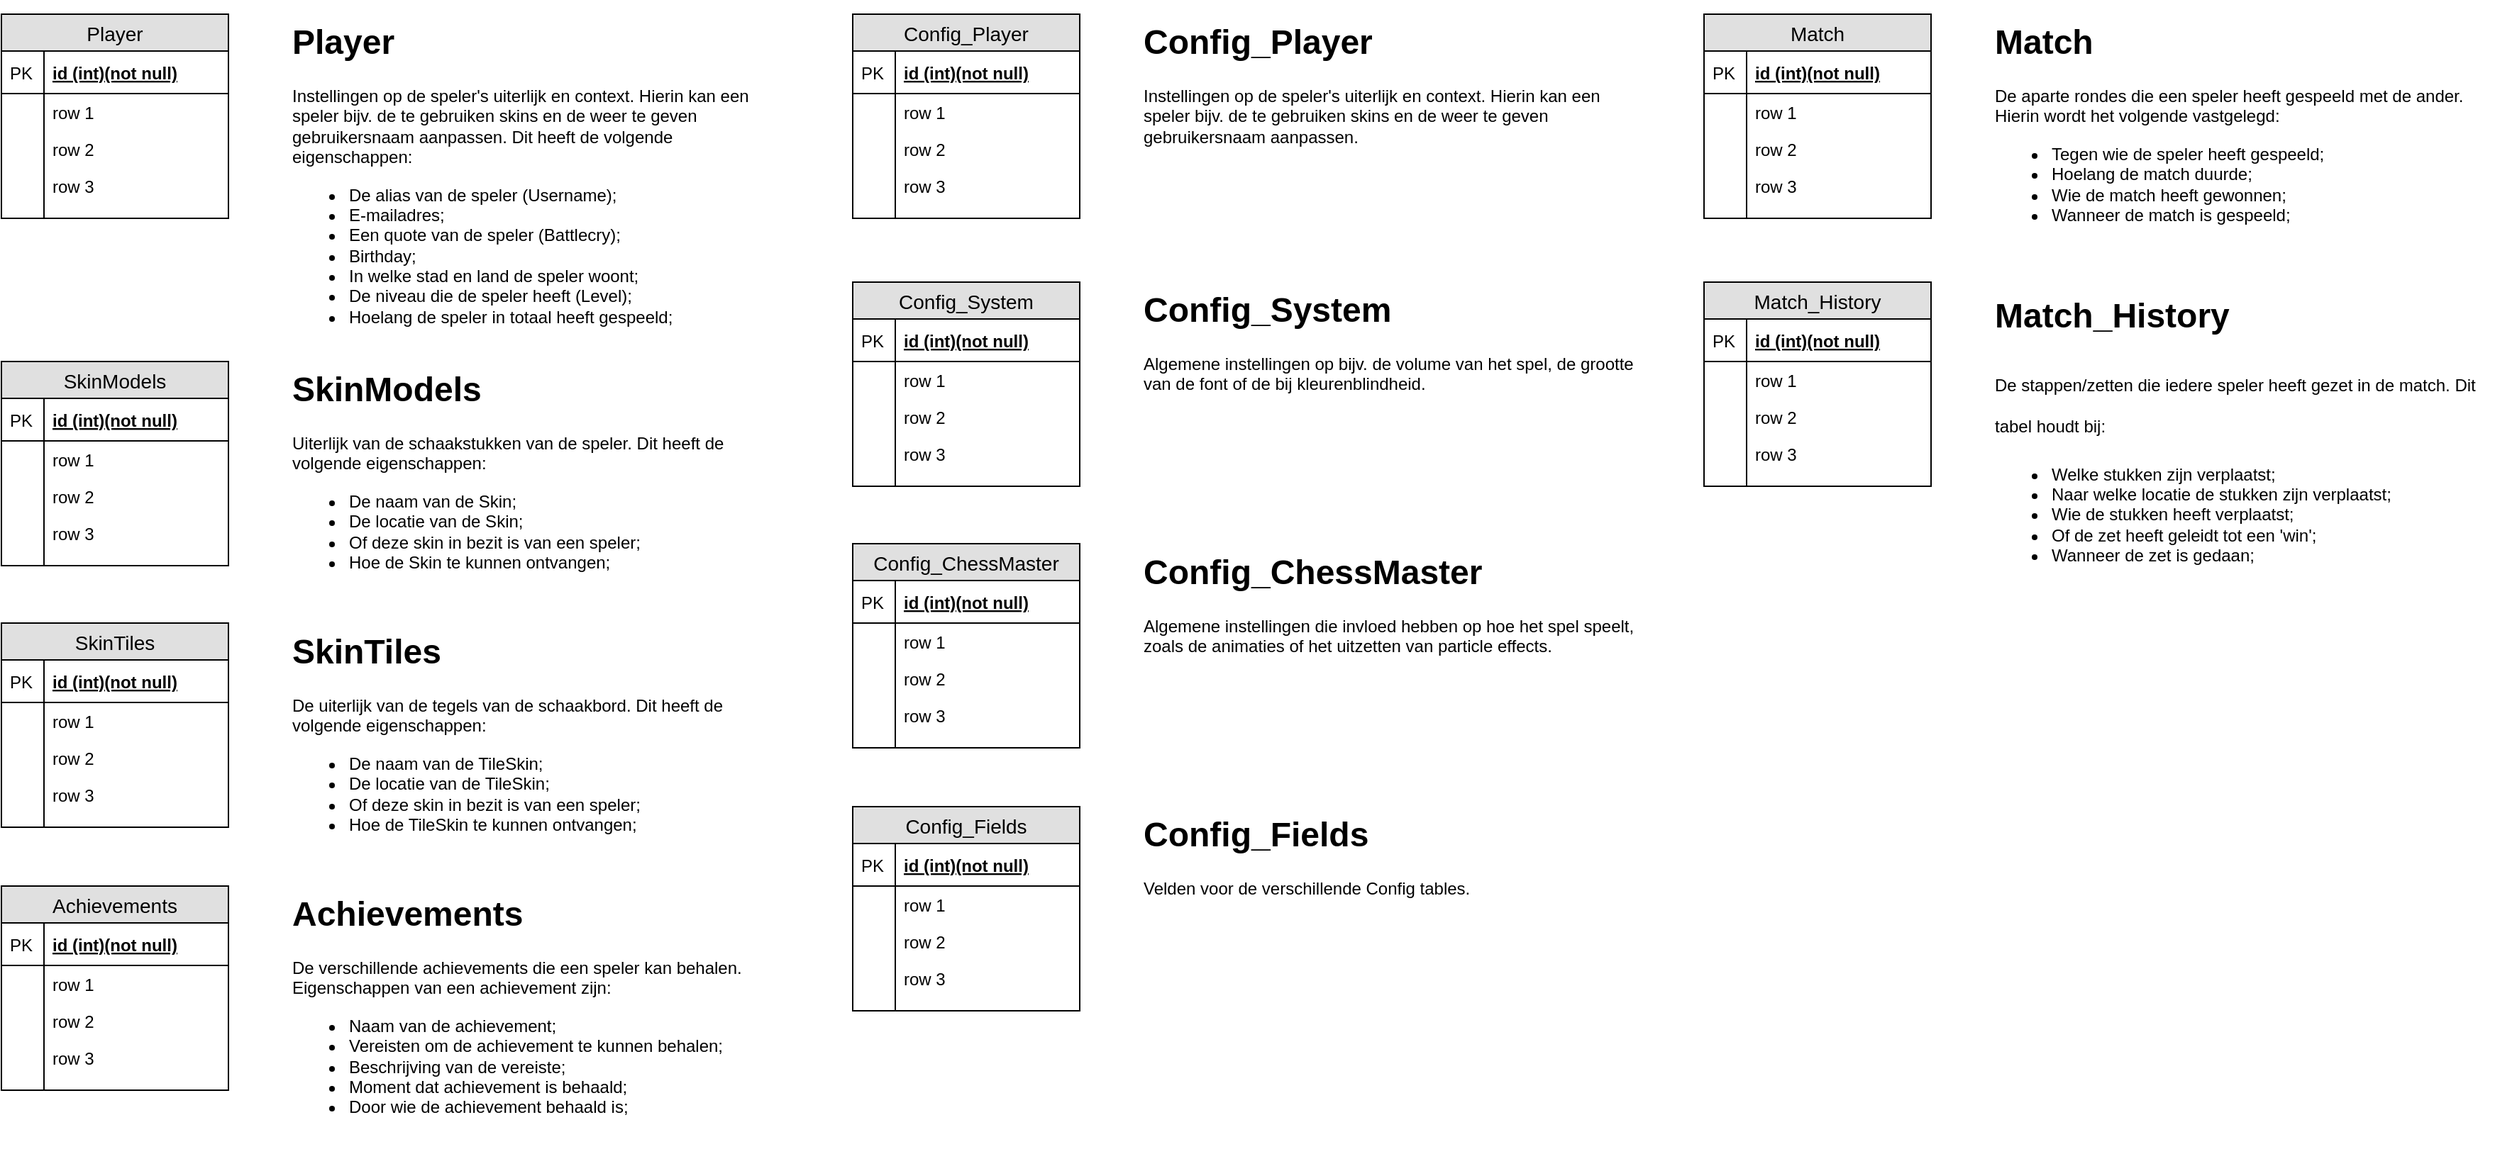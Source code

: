<mxfile version="11.1.4" type="device"><diagram id="WMudCV9934I1XeVIC0PG" name="Base form"><mxGraphModel dx="2842" dy="981" grid="1" gridSize="10" guides="1" tooltips="1" connect="1" arrows="1" fold="1" page="1" pageScale="1" pageWidth="1169" pageHeight="1654" math="0" shadow="0"><root><mxCell id="0"/><mxCell id="1" parent="0"/><mxCell id="owWaWaS52kvpDR0OyXvc-12" value="Match" style="swimlane;fontStyle=0;childLayout=stackLayout;horizontal=1;startSize=26;fillColor=#e0e0e0;horizontalStack=0;resizeParent=1;resizeParentMax=0;resizeLast=0;collapsible=1;marginBottom=0;swimlaneFillColor=#ffffff;align=center;fontSize=14;" parent="1" vertex="1"><mxGeometry x="680" y="571" width="160" height="144" as="geometry"/></mxCell><mxCell id="owWaWaS52kvpDR0OyXvc-13" value="id (int)(not null)" style="shape=partialRectangle;top=0;left=0;right=0;bottom=1;align=left;verticalAlign=middle;fillColor=none;spacingLeft=34;spacingRight=4;overflow=hidden;rotatable=0;points=[[0,0.5],[1,0.5]];portConstraint=eastwest;dropTarget=0;fontStyle=5;fontSize=12;" parent="owWaWaS52kvpDR0OyXvc-12" vertex="1"><mxGeometry y="26" width="160" height="30" as="geometry"/></mxCell><mxCell id="owWaWaS52kvpDR0OyXvc-14" value="PK" style="shape=partialRectangle;top=0;left=0;bottom=0;fillColor=none;align=left;verticalAlign=middle;spacingLeft=4;spacingRight=4;overflow=hidden;rotatable=0;points=[];portConstraint=eastwest;part=1;fontSize=12;" parent="owWaWaS52kvpDR0OyXvc-13" vertex="1" connectable="0"><mxGeometry width="30" height="30" as="geometry"/></mxCell><mxCell id="owWaWaS52kvpDR0OyXvc-15" value="row 1" style="shape=partialRectangle;top=0;left=0;right=0;bottom=0;align=left;verticalAlign=top;fillColor=none;spacingLeft=34;spacingRight=4;overflow=hidden;rotatable=0;points=[[0,0.5],[1,0.5]];portConstraint=eastwest;dropTarget=0;fontSize=12;" parent="owWaWaS52kvpDR0OyXvc-12" vertex="1"><mxGeometry y="56" width="160" height="26" as="geometry"/></mxCell><mxCell id="owWaWaS52kvpDR0OyXvc-16" value="" style="shape=partialRectangle;top=0;left=0;bottom=0;fillColor=none;align=left;verticalAlign=top;spacingLeft=4;spacingRight=4;overflow=hidden;rotatable=0;points=[];portConstraint=eastwest;part=1;fontSize=12;" parent="owWaWaS52kvpDR0OyXvc-15" vertex="1" connectable="0"><mxGeometry width="30" height="26" as="geometry"/></mxCell><mxCell id="owWaWaS52kvpDR0OyXvc-17" value="row 2" style="shape=partialRectangle;top=0;left=0;right=0;bottom=0;align=left;verticalAlign=top;fillColor=none;spacingLeft=34;spacingRight=4;overflow=hidden;rotatable=0;points=[[0,0.5],[1,0.5]];portConstraint=eastwest;dropTarget=0;fontSize=12;" parent="owWaWaS52kvpDR0OyXvc-12" vertex="1"><mxGeometry y="82" width="160" height="26" as="geometry"/></mxCell><mxCell id="owWaWaS52kvpDR0OyXvc-18" value="" style="shape=partialRectangle;top=0;left=0;bottom=0;fillColor=none;align=left;verticalAlign=top;spacingLeft=4;spacingRight=4;overflow=hidden;rotatable=0;points=[];portConstraint=eastwest;part=1;fontSize=12;" parent="owWaWaS52kvpDR0OyXvc-17" vertex="1" connectable="0"><mxGeometry width="30" height="26" as="geometry"/></mxCell><mxCell id="owWaWaS52kvpDR0OyXvc-19" value="row 3" style="shape=partialRectangle;top=0;left=0;right=0;bottom=0;align=left;verticalAlign=top;fillColor=none;spacingLeft=34;spacingRight=4;overflow=hidden;rotatable=0;points=[[0,0.5],[1,0.5]];portConstraint=eastwest;dropTarget=0;fontSize=12;" parent="owWaWaS52kvpDR0OyXvc-12" vertex="1"><mxGeometry y="108" width="160" height="26" as="geometry"/></mxCell><mxCell id="owWaWaS52kvpDR0OyXvc-20" value="" style="shape=partialRectangle;top=0;left=0;bottom=0;fillColor=none;align=left;verticalAlign=top;spacingLeft=4;spacingRight=4;overflow=hidden;rotatable=0;points=[];portConstraint=eastwest;part=1;fontSize=12;" parent="owWaWaS52kvpDR0OyXvc-19" vertex="1" connectable="0"><mxGeometry width="30" height="26" as="geometry"/></mxCell><mxCell id="owWaWaS52kvpDR0OyXvc-21" value="" style="shape=partialRectangle;top=0;left=0;right=0;bottom=0;align=left;verticalAlign=top;fillColor=none;spacingLeft=34;spacingRight=4;overflow=hidden;rotatable=0;points=[[0,0.5],[1,0.5]];portConstraint=eastwest;dropTarget=0;fontSize=12;" parent="owWaWaS52kvpDR0OyXvc-12" vertex="1"><mxGeometry y="134" width="160" height="10" as="geometry"/></mxCell><mxCell id="owWaWaS52kvpDR0OyXvc-22" value="" style="shape=partialRectangle;top=0;left=0;bottom=0;fillColor=none;align=left;verticalAlign=top;spacingLeft=4;spacingRight=4;overflow=hidden;rotatable=0;points=[];portConstraint=eastwest;part=1;fontSize=12;" parent="owWaWaS52kvpDR0OyXvc-21" vertex="1" connectable="0"><mxGeometry width="30" height="10" as="geometry"/></mxCell><mxCell id="owWaWaS52kvpDR0OyXvc-34" value="Config_Player" style="swimlane;fontStyle=0;childLayout=stackLayout;horizontal=1;startSize=26;fillColor=#e0e0e0;horizontalStack=0;resizeParent=1;resizeParentMax=0;resizeLast=0;collapsible=1;marginBottom=0;swimlaneFillColor=#ffffff;align=center;fontSize=14;" parent="1" vertex="1"><mxGeometry x="80" y="571" width="160" height="144" as="geometry"/></mxCell><mxCell id="owWaWaS52kvpDR0OyXvc-35" value="id (int)(not null)" style="shape=partialRectangle;top=0;left=0;right=0;bottom=1;align=left;verticalAlign=middle;fillColor=none;spacingLeft=34;spacingRight=4;overflow=hidden;rotatable=0;points=[[0,0.5],[1,0.5]];portConstraint=eastwest;dropTarget=0;fontStyle=5;fontSize=12;" parent="owWaWaS52kvpDR0OyXvc-34" vertex="1"><mxGeometry y="26" width="160" height="30" as="geometry"/></mxCell><mxCell id="owWaWaS52kvpDR0OyXvc-36" value="PK" style="shape=partialRectangle;top=0;left=0;bottom=0;fillColor=none;align=left;verticalAlign=middle;spacingLeft=4;spacingRight=4;overflow=hidden;rotatable=0;points=[];portConstraint=eastwest;part=1;fontSize=12;" parent="owWaWaS52kvpDR0OyXvc-35" vertex="1" connectable="0"><mxGeometry width="30" height="30" as="geometry"/></mxCell><mxCell id="owWaWaS52kvpDR0OyXvc-37" value="row 1" style="shape=partialRectangle;top=0;left=0;right=0;bottom=0;align=left;verticalAlign=top;fillColor=none;spacingLeft=34;spacingRight=4;overflow=hidden;rotatable=0;points=[[0,0.5],[1,0.5]];portConstraint=eastwest;dropTarget=0;fontSize=12;" parent="owWaWaS52kvpDR0OyXvc-34" vertex="1"><mxGeometry y="56" width="160" height="26" as="geometry"/></mxCell><mxCell id="owWaWaS52kvpDR0OyXvc-38" value="" style="shape=partialRectangle;top=0;left=0;bottom=0;fillColor=none;align=left;verticalAlign=top;spacingLeft=4;spacingRight=4;overflow=hidden;rotatable=0;points=[];portConstraint=eastwest;part=1;fontSize=12;" parent="owWaWaS52kvpDR0OyXvc-37" vertex="1" connectable="0"><mxGeometry width="30" height="26" as="geometry"/></mxCell><mxCell id="owWaWaS52kvpDR0OyXvc-39" value="row 2" style="shape=partialRectangle;top=0;left=0;right=0;bottom=0;align=left;verticalAlign=top;fillColor=none;spacingLeft=34;spacingRight=4;overflow=hidden;rotatable=0;points=[[0,0.5],[1,0.5]];portConstraint=eastwest;dropTarget=0;fontSize=12;" parent="owWaWaS52kvpDR0OyXvc-34" vertex="1"><mxGeometry y="82" width="160" height="26" as="geometry"/></mxCell><mxCell id="owWaWaS52kvpDR0OyXvc-40" value="" style="shape=partialRectangle;top=0;left=0;bottom=0;fillColor=none;align=left;verticalAlign=top;spacingLeft=4;spacingRight=4;overflow=hidden;rotatable=0;points=[];portConstraint=eastwest;part=1;fontSize=12;" parent="owWaWaS52kvpDR0OyXvc-39" vertex="1" connectable="0"><mxGeometry width="30" height="26" as="geometry"/></mxCell><mxCell id="owWaWaS52kvpDR0OyXvc-41" value="row 3" style="shape=partialRectangle;top=0;left=0;right=0;bottom=0;align=left;verticalAlign=top;fillColor=none;spacingLeft=34;spacingRight=4;overflow=hidden;rotatable=0;points=[[0,0.5],[1,0.5]];portConstraint=eastwest;dropTarget=0;fontSize=12;" parent="owWaWaS52kvpDR0OyXvc-34" vertex="1"><mxGeometry y="108" width="160" height="26" as="geometry"/></mxCell><mxCell id="owWaWaS52kvpDR0OyXvc-42" value="" style="shape=partialRectangle;top=0;left=0;bottom=0;fillColor=none;align=left;verticalAlign=top;spacingLeft=4;spacingRight=4;overflow=hidden;rotatable=0;points=[];portConstraint=eastwest;part=1;fontSize=12;" parent="owWaWaS52kvpDR0OyXvc-41" vertex="1" connectable="0"><mxGeometry width="30" height="26" as="geometry"/></mxCell><mxCell id="owWaWaS52kvpDR0OyXvc-43" value="" style="shape=partialRectangle;top=0;left=0;right=0;bottom=0;align=left;verticalAlign=top;fillColor=none;spacingLeft=34;spacingRight=4;overflow=hidden;rotatable=0;points=[[0,0.5],[1,0.5]];portConstraint=eastwest;dropTarget=0;fontSize=12;" parent="owWaWaS52kvpDR0OyXvc-34" vertex="1"><mxGeometry y="134" width="160" height="10" as="geometry"/></mxCell><mxCell id="owWaWaS52kvpDR0OyXvc-44" value="" style="shape=partialRectangle;top=0;left=0;bottom=0;fillColor=none;align=left;verticalAlign=top;spacingLeft=4;spacingRight=4;overflow=hidden;rotatable=0;points=[];portConstraint=eastwest;part=1;fontSize=12;" parent="owWaWaS52kvpDR0OyXvc-43" vertex="1" connectable="0"><mxGeometry width="30" height="10" as="geometry"/></mxCell><mxCell id="owWaWaS52kvpDR0OyXvc-56" value="Match_History" style="swimlane;fontStyle=0;childLayout=stackLayout;horizontal=1;startSize=26;fillColor=#e0e0e0;horizontalStack=0;resizeParent=1;resizeParentMax=0;resizeLast=0;collapsible=1;marginBottom=0;swimlaneFillColor=#ffffff;align=center;fontSize=14;" parent="1" vertex="1"><mxGeometry x="680" y="760" width="160" height="144" as="geometry"/></mxCell><mxCell id="owWaWaS52kvpDR0OyXvc-57" value="id (int)(not null)" style="shape=partialRectangle;top=0;left=0;right=0;bottom=1;align=left;verticalAlign=middle;fillColor=none;spacingLeft=34;spacingRight=4;overflow=hidden;rotatable=0;points=[[0,0.5],[1,0.5]];portConstraint=eastwest;dropTarget=0;fontStyle=5;fontSize=12;" parent="owWaWaS52kvpDR0OyXvc-56" vertex="1"><mxGeometry y="26" width="160" height="30" as="geometry"/></mxCell><mxCell id="owWaWaS52kvpDR0OyXvc-58" value="PK" style="shape=partialRectangle;top=0;left=0;bottom=0;fillColor=none;align=left;verticalAlign=middle;spacingLeft=4;spacingRight=4;overflow=hidden;rotatable=0;points=[];portConstraint=eastwest;part=1;fontSize=12;" parent="owWaWaS52kvpDR0OyXvc-57" vertex="1" connectable="0"><mxGeometry width="30" height="30" as="geometry"/></mxCell><mxCell id="owWaWaS52kvpDR0OyXvc-59" value="row 1" style="shape=partialRectangle;top=0;left=0;right=0;bottom=0;align=left;verticalAlign=top;fillColor=none;spacingLeft=34;spacingRight=4;overflow=hidden;rotatable=0;points=[[0,0.5],[1,0.5]];portConstraint=eastwest;dropTarget=0;fontSize=12;" parent="owWaWaS52kvpDR0OyXvc-56" vertex="1"><mxGeometry y="56" width="160" height="26" as="geometry"/></mxCell><mxCell id="owWaWaS52kvpDR0OyXvc-60" value="" style="shape=partialRectangle;top=0;left=0;bottom=0;fillColor=none;align=left;verticalAlign=top;spacingLeft=4;spacingRight=4;overflow=hidden;rotatable=0;points=[];portConstraint=eastwest;part=1;fontSize=12;" parent="owWaWaS52kvpDR0OyXvc-59" vertex="1" connectable="0"><mxGeometry width="30" height="26" as="geometry"/></mxCell><mxCell id="owWaWaS52kvpDR0OyXvc-61" value="row 2" style="shape=partialRectangle;top=0;left=0;right=0;bottom=0;align=left;verticalAlign=top;fillColor=none;spacingLeft=34;spacingRight=4;overflow=hidden;rotatable=0;points=[[0,0.5],[1,0.5]];portConstraint=eastwest;dropTarget=0;fontSize=12;" parent="owWaWaS52kvpDR0OyXvc-56" vertex="1"><mxGeometry y="82" width="160" height="26" as="geometry"/></mxCell><mxCell id="owWaWaS52kvpDR0OyXvc-62" value="" style="shape=partialRectangle;top=0;left=0;bottom=0;fillColor=none;align=left;verticalAlign=top;spacingLeft=4;spacingRight=4;overflow=hidden;rotatable=0;points=[];portConstraint=eastwest;part=1;fontSize=12;" parent="owWaWaS52kvpDR0OyXvc-61" vertex="1" connectable="0"><mxGeometry width="30" height="26" as="geometry"/></mxCell><mxCell id="owWaWaS52kvpDR0OyXvc-63" value="row 3" style="shape=partialRectangle;top=0;left=0;right=0;bottom=0;align=left;verticalAlign=top;fillColor=none;spacingLeft=34;spacingRight=4;overflow=hidden;rotatable=0;points=[[0,0.5],[1,0.5]];portConstraint=eastwest;dropTarget=0;fontSize=12;" parent="owWaWaS52kvpDR0OyXvc-56" vertex="1"><mxGeometry y="108" width="160" height="26" as="geometry"/></mxCell><mxCell id="owWaWaS52kvpDR0OyXvc-64" value="" style="shape=partialRectangle;top=0;left=0;bottom=0;fillColor=none;align=left;verticalAlign=top;spacingLeft=4;spacingRight=4;overflow=hidden;rotatable=0;points=[];portConstraint=eastwest;part=1;fontSize=12;" parent="owWaWaS52kvpDR0OyXvc-63" vertex="1" connectable="0"><mxGeometry width="30" height="26" as="geometry"/></mxCell><mxCell id="owWaWaS52kvpDR0OyXvc-65" value="" style="shape=partialRectangle;top=0;left=0;right=0;bottom=0;align=left;verticalAlign=top;fillColor=none;spacingLeft=34;spacingRight=4;overflow=hidden;rotatable=0;points=[[0,0.5],[1,0.5]];portConstraint=eastwest;dropTarget=0;fontSize=12;" parent="owWaWaS52kvpDR0OyXvc-56" vertex="1"><mxGeometry y="134" width="160" height="10" as="geometry"/></mxCell><mxCell id="owWaWaS52kvpDR0OyXvc-66" value="" style="shape=partialRectangle;top=0;left=0;bottom=0;fillColor=none;align=left;verticalAlign=top;spacingLeft=4;spacingRight=4;overflow=hidden;rotatable=0;points=[];portConstraint=eastwest;part=1;fontSize=12;" parent="owWaWaS52kvpDR0OyXvc-65" vertex="1" connectable="0"><mxGeometry width="30" height="10" as="geometry"/></mxCell><mxCell id="owWaWaS52kvpDR0OyXvc-90" value="Config_System" style="swimlane;fontStyle=0;childLayout=stackLayout;horizontal=1;startSize=26;fillColor=#e0e0e0;horizontalStack=0;resizeParent=1;resizeParentMax=0;resizeLast=0;collapsible=1;marginBottom=0;swimlaneFillColor=#ffffff;align=center;fontSize=14;" parent="1" vertex="1"><mxGeometry x="80" y="760" width="160" height="144" as="geometry"/></mxCell><mxCell id="owWaWaS52kvpDR0OyXvc-91" value="id (int)(not null)" style="shape=partialRectangle;top=0;left=0;right=0;bottom=1;align=left;verticalAlign=middle;fillColor=none;spacingLeft=34;spacingRight=4;overflow=hidden;rotatable=0;points=[[0,0.5],[1,0.5]];portConstraint=eastwest;dropTarget=0;fontStyle=5;fontSize=12;" parent="owWaWaS52kvpDR0OyXvc-90" vertex="1"><mxGeometry y="26" width="160" height="30" as="geometry"/></mxCell><mxCell id="owWaWaS52kvpDR0OyXvc-92" value="PK" style="shape=partialRectangle;top=0;left=0;bottom=0;fillColor=none;align=left;verticalAlign=middle;spacingLeft=4;spacingRight=4;overflow=hidden;rotatable=0;points=[];portConstraint=eastwest;part=1;fontSize=12;" parent="owWaWaS52kvpDR0OyXvc-91" vertex="1" connectable="0"><mxGeometry width="30" height="30" as="geometry"/></mxCell><mxCell id="owWaWaS52kvpDR0OyXvc-93" value="row 1" style="shape=partialRectangle;top=0;left=0;right=0;bottom=0;align=left;verticalAlign=top;fillColor=none;spacingLeft=34;spacingRight=4;overflow=hidden;rotatable=0;points=[[0,0.5],[1,0.5]];portConstraint=eastwest;dropTarget=0;fontSize=12;" parent="owWaWaS52kvpDR0OyXvc-90" vertex="1"><mxGeometry y="56" width="160" height="26" as="geometry"/></mxCell><mxCell id="owWaWaS52kvpDR0OyXvc-94" value="" style="shape=partialRectangle;top=0;left=0;bottom=0;fillColor=none;align=left;verticalAlign=top;spacingLeft=4;spacingRight=4;overflow=hidden;rotatable=0;points=[];portConstraint=eastwest;part=1;fontSize=12;" parent="owWaWaS52kvpDR0OyXvc-93" vertex="1" connectable="0"><mxGeometry width="30" height="26" as="geometry"/></mxCell><mxCell id="owWaWaS52kvpDR0OyXvc-95" value="row 2" style="shape=partialRectangle;top=0;left=0;right=0;bottom=0;align=left;verticalAlign=top;fillColor=none;spacingLeft=34;spacingRight=4;overflow=hidden;rotatable=0;points=[[0,0.5],[1,0.5]];portConstraint=eastwest;dropTarget=0;fontSize=12;" parent="owWaWaS52kvpDR0OyXvc-90" vertex="1"><mxGeometry y="82" width="160" height="26" as="geometry"/></mxCell><mxCell id="owWaWaS52kvpDR0OyXvc-96" value="" style="shape=partialRectangle;top=0;left=0;bottom=0;fillColor=none;align=left;verticalAlign=top;spacingLeft=4;spacingRight=4;overflow=hidden;rotatable=0;points=[];portConstraint=eastwest;part=1;fontSize=12;" parent="owWaWaS52kvpDR0OyXvc-95" vertex="1" connectable="0"><mxGeometry width="30" height="26" as="geometry"/></mxCell><mxCell id="owWaWaS52kvpDR0OyXvc-97" value="row 3" style="shape=partialRectangle;top=0;left=0;right=0;bottom=0;align=left;verticalAlign=top;fillColor=none;spacingLeft=34;spacingRight=4;overflow=hidden;rotatable=0;points=[[0,0.5],[1,0.5]];portConstraint=eastwest;dropTarget=0;fontSize=12;" parent="owWaWaS52kvpDR0OyXvc-90" vertex="1"><mxGeometry y="108" width="160" height="26" as="geometry"/></mxCell><mxCell id="owWaWaS52kvpDR0OyXvc-98" value="" style="shape=partialRectangle;top=0;left=0;bottom=0;fillColor=none;align=left;verticalAlign=top;spacingLeft=4;spacingRight=4;overflow=hidden;rotatable=0;points=[];portConstraint=eastwest;part=1;fontSize=12;" parent="owWaWaS52kvpDR0OyXvc-97" vertex="1" connectable="0"><mxGeometry width="30" height="26" as="geometry"/></mxCell><mxCell id="owWaWaS52kvpDR0OyXvc-99" value="" style="shape=partialRectangle;top=0;left=0;right=0;bottom=0;align=left;verticalAlign=top;fillColor=none;spacingLeft=34;spacingRight=4;overflow=hidden;rotatable=0;points=[[0,0.5],[1,0.5]];portConstraint=eastwest;dropTarget=0;fontSize=12;" parent="owWaWaS52kvpDR0OyXvc-90" vertex="1"><mxGeometry y="134" width="160" height="10" as="geometry"/></mxCell><mxCell id="owWaWaS52kvpDR0OyXvc-100" value="" style="shape=partialRectangle;top=0;left=0;bottom=0;fillColor=none;align=left;verticalAlign=top;spacingLeft=4;spacingRight=4;overflow=hidden;rotatable=0;points=[];portConstraint=eastwest;part=1;fontSize=12;" parent="owWaWaS52kvpDR0OyXvc-99" vertex="1" connectable="0"><mxGeometry width="30" height="10" as="geometry"/></mxCell><mxCell id="owWaWaS52kvpDR0OyXvc-101" value="Config_ChessMaster" style="swimlane;fontStyle=0;childLayout=stackLayout;horizontal=1;startSize=26;fillColor=#e0e0e0;horizontalStack=0;resizeParent=1;resizeParentMax=0;resizeLast=0;collapsible=1;marginBottom=0;swimlaneFillColor=#ffffff;align=center;fontSize=14;" parent="1" vertex="1"><mxGeometry x="80" y="944.5" width="160" height="144" as="geometry"/></mxCell><mxCell id="owWaWaS52kvpDR0OyXvc-102" value="id (int)(not null)" style="shape=partialRectangle;top=0;left=0;right=0;bottom=1;align=left;verticalAlign=middle;fillColor=none;spacingLeft=34;spacingRight=4;overflow=hidden;rotatable=0;points=[[0,0.5],[1,0.5]];portConstraint=eastwest;dropTarget=0;fontStyle=5;fontSize=12;" parent="owWaWaS52kvpDR0OyXvc-101" vertex="1"><mxGeometry y="26" width="160" height="30" as="geometry"/></mxCell><mxCell id="owWaWaS52kvpDR0OyXvc-103" value="PK" style="shape=partialRectangle;top=0;left=0;bottom=0;fillColor=none;align=left;verticalAlign=middle;spacingLeft=4;spacingRight=4;overflow=hidden;rotatable=0;points=[];portConstraint=eastwest;part=1;fontSize=12;" parent="owWaWaS52kvpDR0OyXvc-102" vertex="1" connectable="0"><mxGeometry width="30" height="30" as="geometry"/></mxCell><mxCell id="owWaWaS52kvpDR0OyXvc-104" value="row 1" style="shape=partialRectangle;top=0;left=0;right=0;bottom=0;align=left;verticalAlign=top;fillColor=none;spacingLeft=34;spacingRight=4;overflow=hidden;rotatable=0;points=[[0,0.5],[1,0.5]];portConstraint=eastwest;dropTarget=0;fontSize=12;" parent="owWaWaS52kvpDR0OyXvc-101" vertex="1"><mxGeometry y="56" width="160" height="26" as="geometry"/></mxCell><mxCell id="owWaWaS52kvpDR0OyXvc-105" value="" style="shape=partialRectangle;top=0;left=0;bottom=0;fillColor=none;align=left;verticalAlign=top;spacingLeft=4;spacingRight=4;overflow=hidden;rotatable=0;points=[];portConstraint=eastwest;part=1;fontSize=12;" parent="owWaWaS52kvpDR0OyXvc-104" vertex="1" connectable="0"><mxGeometry width="30" height="26" as="geometry"/></mxCell><mxCell id="owWaWaS52kvpDR0OyXvc-106" value="row 2" style="shape=partialRectangle;top=0;left=0;right=0;bottom=0;align=left;verticalAlign=top;fillColor=none;spacingLeft=34;spacingRight=4;overflow=hidden;rotatable=0;points=[[0,0.5],[1,0.5]];portConstraint=eastwest;dropTarget=0;fontSize=12;" parent="owWaWaS52kvpDR0OyXvc-101" vertex="1"><mxGeometry y="82" width="160" height="26" as="geometry"/></mxCell><mxCell id="owWaWaS52kvpDR0OyXvc-107" value="" style="shape=partialRectangle;top=0;left=0;bottom=0;fillColor=none;align=left;verticalAlign=top;spacingLeft=4;spacingRight=4;overflow=hidden;rotatable=0;points=[];portConstraint=eastwest;part=1;fontSize=12;" parent="owWaWaS52kvpDR0OyXvc-106" vertex="1" connectable="0"><mxGeometry width="30" height="26" as="geometry"/></mxCell><mxCell id="owWaWaS52kvpDR0OyXvc-108" value="row 3" style="shape=partialRectangle;top=0;left=0;right=0;bottom=0;align=left;verticalAlign=top;fillColor=none;spacingLeft=34;spacingRight=4;overflow=hidden;rotatable=0;points=[[0,0.5],[1,0.5]];portConstraint=eastwest;dropTarget=0;fontSize=12;" parent="owWaWaS52kvpDR0OyXvc-101" vertex="1"><mxGeometry y="108" width="160" height="26" as="geometry"/></mxCell><mxCell id="owWaWaS52kvpDR0OyXvc-109" value="" style="shape=partialRectangle;top=0;left=0;bottom=0;fillColor=none;align=left;verticalAlign=top;spacingLeft=4;spacingRight=4;overflow=hidden;rotatable=0;points=[];portConstraint=eastwest;part=1;fontSize=12;" parent="owWaWaS52kvpDR0OyXvc-108" vertex="1" connectable="0"><mxGeometry width="30" height="26" as="geometry"/></mxCell><mxCell id="owWaWaS52kvpDR0OyXvc-110" value="" style="shape=partialRectangle;top=0;left=0;right=0;bottom=0;align=left;verticalAlign=top;fillColor=none;spacingLeft=34;spacingRight=4;overflow=hidden;rotatable=0;points=[[0,0.5],[1,0.5]];portConstraint=eastwest;dropTarget=0;fontSize=12;" parent="owWaWaS52kvpDR0OyXvc-101" vertex="1"><mxGeometry y="134" width="160" height="10" as="geometry"/></mxCell><mxCell id="owWaWaS52kvpDR0OyXvc-111" value="" style="shape=partialRectangle;top=0;left=0;bottom=0;fillColor=none;align=left;verticalAlign=top;spacingLeft=4;spacingRight=4;overflow=hidden;rotatable=0;points=[];portConstraint=eastwest;part=1;fontSize=12;" parent="owWaWaS52kvpDR0OyXvc-110" vertex="1" connectable="0"><mxGeometry width="30" height="10" as="geometry"/></mxCell><mxCell id="06PrHESiwXBwFfkGaTEM-1" value="&lt;h1&gt;Config_Player&lt;/h1&gt;&lt;p&gt;Instellingen op de speler's uiterlijk en context. Hierin kan een speler bijv. de te gebruiken skins en de weer te geven gebruikersnaam aanpassen.&lt;/p&gt;" style="text;html=1;strokeColor=none;fillColor=none;spacing=5;spacingTop=-20;whiteSpace=wrap;overflow=hidden;rounded=0;" vertex="1" parent="1"><mxGeometry x="280" y="571" width="360" height="149" as="geometry"/></mxCell><mxCell id="06PrHESiwXBwFfkGaTEM-2" value="&lt;h1&gt;Config_System&lt;/h1&gt;&lt;p&gt;Algemene instellingen op bijv. de volume van het spel, de grootte van de font of de bij kleurenblindheid.&lt;/p&gt;" style="text;html=1;strokeColor=none;fillColor=none;spacing=5;spacingTop=-20;whiteSpace=wrap;overflow=hidden;rounded=0;" vertex="1" parent="1"><mxGeometry x="280" y="760" width="360" height="149" as="geometry"/></mxCell><mxCell id="06PrHESiwXBwFfkGaTEM-3" value="&lt;h1&gt;Config_ChessMaster&lt;/h1&gt;&lt;p&gt;Algemene instellingen die invloed hebben op hoe het spel speelt, zoals de animaties of het uitzetten van particle effects.&lt;/p&gt;" style="text;html=1;strokeColor=none;fillColor=none;spacing=5;spacingTop=-20;whiteSpace=wrap;overflow=hidden;rounded=0;" vertex="1" parent="1"><mxGeometry x="280" y="944.5" width="360" height="149" as="geometry"/></mxCell><mxCell id="06PrHESiwXBwFfkGaTEM-4" value="Config_Fields" style="swimlane;fontStyle=0;childLayout=stackLayout;horizontal=1;startSize=26;fillColor=#e0e0e0;horizontalStack=0;resizeParent=1;resizeParentMax=0;resizeLast=0;collapsible=1;marginBottom=0;swimlaneFillColor=#ffffff;align=center;fontSize=14;" vertex="1" parent="1"><mxGeometry x="80" y="1130" width="160" height="144" as="geometry"/></mxCell><mxCell id="06PrHESiwXBwFfkGaTEM-5" value="id (int)(not null)" style="shape=partialRectangle;top=0;left=0;right=0;bottom=1;align=left;verticalAlign=middle;fillColor=none;spacingLeft=34;spacingRight=4;overflow=hidden;rotatable=0;points=[[0,0.5],[1,0.5]];portConstraint=eastwest;dropTarget=0;fontStyle=5;fontSize=12;" vertex="1" parent="06PrHESiwXBwFfkGaTEM-4"><mxGeometry y="26" width="160" height="30" as="geometry"/></mxCell><mxCell id="06PrHESiwXBwFfkGaTEM-6" value="PK" style="shape=partialRectangle;top=0;left=0;bottom=0;fillColor=none;align=left;verticalAlign=middle;spacingLeft=4;spacingRight=4;overflow=hidden;rotatable=0;points=[];portConstraint=eastwest;part=1;fontSize=12;" vertex="1" connectable="0" parent="06PrHESiwXBwFfkGaTEM-5"><mxGeometry width="30" height="30" as="geometry"/></mxCell><mxCell id="06PrHESiwXBwFfkGaTEM-7" value="row 1" style="shape=partialRectangle;top=0;left=0;right=0;bottom=0;align=left;verticalAlign=top;fillColor=none;spacingLeft=34;spacingRight=4;overflow=hidden;rotatable=0;points=[[0,0.5],[1,0.5]];portConstraint=eastwest;dropTarget=0;fontSize=12;" vertex="1" parent="06PrHESiwXBwFfkGaTEM-4"><mxGeometry y="56" width="160" height="26" as="geometry"/></mxCell><mxCell id="06PrHESiwXBwFfkGaTEM-8" value="" style="shape=partialRectangle;top=0;left=0;bottom=0;fillColor=none;align=left;verticalAlign=top;spacingLeft=4;spacingRight=4;overflow=hidden;rotatable=0;points=[];portConstraint=eastwest;part=1;fontSize=12;" vertex="1" connectable="0" parent="06PrHESiwXBwFfkGaTEM-7"><mxGeometry width="30" height="26" as="geometry"/></mxCell><mxCell id="06PrHESiwXBwFfkGaTEM-9" value="row 2" style="shape=partialRectangle;top=0;left=0;right=0;bottom=0;align=left;verticalAlign=top;fillColor=none;spacingLeft=34;spacingRight=4;overflow=hidden;rotatable=0;points=[[0,0.5],[1,0.5]];portConstraint=eastwest;dropTarget=0;fontSize=12;" vertex="1" parent="06PrHESiwXBwFfkGaTEM-4"><mxGeometry y="82" width="160" height="26" as="geometry"/></mxCell><mxCell id="06PrHESiwXBwFfkGaTEM-10" value="" style="shape=partialRectangle;top=0;left=0;bottom=0;fillColor=none;align=left;verticalAlign=top;spacingLeft=4;spacingRight=4;overflow=hidden;rotatable=0;points=[];portConstraint=eastwest;part=1;fontSize=12;" vertex="1" connectable="0" parent="06PrHESiwXBwFfkGaTEM-9"><mxGeometry width="30" height="26" as="geometry"/></mxCell><mxCell id="06PrHESiwXBwFfkGaTEM-11" value="row 3" style="shape=partialRectangle;top=0;left=0;right=0;bottom=0;align=left;verticalAlign=top;fillColor=none;spacingLeft=34;spacingRight=4;overflow=hidden;rotatable=0;points=[[0,0.5],[1,0.5]];portConstraint=eastwest;dropTarget=0;fontSize=12;" vertex="1" parent="06PrHESiwXBwFfkGaTEM-4"><mxGeometry y="108" width="160" height="26" as="geometry"/></mxCell><mxCell id="06PrHESiwXBwFfkGaTEM-12" value="" style="shape=partialRectangle;top=0;left=0;bottom=0;fillColor=none;align=left;verticalAlign=top;spacingLeft=4;spacingRight=4;overflow=hidden;rotatable=0;points=[];portConstraint=eastwest;part=1;fontSize=12;" vertex="1" connectable="0" parent="06PrHESiwXBwFfkGaTEM-11"><mxGeometry width="30" height="26" as="geometry"/></mxCell><mxCell id="06PrHESiwXBwFfkGaTEM-13" value="" style="shape=partialRectangle;top=0;left=0;right=0;bottom=0;align=left;verticalAlign=top;fillColor=none;spacingLeft=34;spacingRight=4;overflow=hidden;rotatable=0;points=[[0,0.5],[1,0.5]];portConstraint=eastwest;dropTarget=0;fontSize=12;" vertex="1" parent="06PrHESiwXBwFfkGaTEM-4"><mxGeometry y="134" width="160" height="10" as="geometry"/></mxCell><mxCell id="06PrHESiwXBwFfkGaTEM-14" value="" style="shape=partialRectangle;top=0;left=0;bottom=0;fillColor=none;align=left;verticalAlign=top;spacingLeft=4;spacingRight=4;overflow=hidden;rotatable=0;points=[];portConstraint=eastwest;part=1;fontSize=12;" vertex="1" connectable="0" parent="06PrHESiwXBwFfkGaTEM-13"><mxGeometry width="30" height="10" as="geometry"/></mxCell><mxCell id="06PrHESiwXBwFfkGaTEM-15" value="&lt;h1&gt;Config_Fields&lt;/h1&gt;&lt;p&gt;Velden voor de verschillende Config tables.&amp;nbsp;&lt;/p&gt;" style="text;html=1;strokeColor=none;fillColor=none;spacing=5;spacingTop=-20;whiteSpace=wrap;overflow=hidden;rounded=0;" vertex="1" parent="1"><mxGeometry x="280" y="1130" width="360" height="149" as="geometry"/></mxCell><mxCell id="06PrHESiwXBwFfkGaTEM-16" value="&lt;h1&gt;Match&lt;/h1&gt;&lt;p&gt;De aparte rondes die een speler heeft gespeeld met de ander. Hierin wordt het volgende vastgelegd:&lt;/p&gt;&lt;p&gt;&lt;ul&gt;&lt;li&gt;Tegen wie de speler heeft gespeeld;&lt;/li&gt;&lt;li&gt;Hoelang de match duurde;&lt;/li&gt;&lt;li&gt;Wie de match heeft gewonnen;&lt;/li&gt;&lt;li&gt;Wanneer de match is gespeeld;&lt;/li&gt;&lt;/ul&gt;&lt;/p&gt;" style="text;html=1;strokeColor=none;fillColor=none;spacing=5;spacingTop=-20;whiteSpace=wrap;overflow=hidden;rounded=0;" vertex="1" parent="1"><mxGeometry x="880" y="571" width="360" height="149" as="geometry"/></mxCell><mxCell id="06PrHESiwXBwFfkGaTEM-18" value="&lt;h1&gt;&lt;span&gt;Match_History&lt;/span&gt;&lt;/h1&gt;&lt;h1&gt;&lt;span style=&quot;font-size: 12px ; font-weight: 400&quot;&gt;De stappen/zetten die iedere speler heeft gezet in de match. Dit tabel houdt bij:&lt;/span&gt;&lt;/h1&gt;&lt;div&gt;&lt;ul&gt;&lt;li&gt;&lt;span style=&quot;font-size: 12px ; font-weight: 400&quot;&gt;Welke stukken zijn verplaatst;&lt;/span&gt;&lt;/li&gt;&lt;li&gt;&lt;span style=&quot;font-size: 12px ; font-weight: 400&quot;&gt;Naar welke locatie de stukken zijn verplaatst;&lt;/span&gt;&lt;/li&gt;&lt;li&gt;&lt;span style=&quot;font-size: 12px ; font-weight: 400&quot;&gt;Wie de stukken heeft verplaatst;&lt;/span&gt;&lt;/li&gt;&lt;li&gt;&lt;span style=&quot;font-size: 12px ; font-weight: 400&quot;&gt;Of de zet heeft geleidt tot een 'win';&lt;/span&gt;&lt;/li&gt;&lt;li&gt;&lt;span style=&quot;font-size: 12px ; font-weight: 400&quot;&gt;Wanneer de zet is gedaan;&lt;/span&gt;&lt;/li&gt;&lt;/ul&gt;&lt;/div&gt;" style="text;html=1;strokeColor=none;fillColor=none;spacing=5;spacingTop=-20;whiteSpace=wrap;overflow=hidden;rounded=0;" vertex="1" parent="1"><mxGeometry x="880" y="763.5" width="360" height="205" as="geometry"/></mxCell><mxCell id="06PrHESiwXBwFfkGaTEM-19" value="Player" style="swimlane;fontStyle=0;childLayout=stackLayout;horizontal=1;startSize=26;fillColor=#e0e0e0;horizontalStack=0;resizeParent=1;resizeParentMax=0;resizeLast=0;collapsible=1;marginBottom=0;swimlaneFillColor=#ffffff;align=center;fontSize=14;" vertex="1" parent="1"><mxGeometry x="-520" y="571" width="160" height="144" as="geometry"/></mxCell><mxCell id="06PrHESiwXBwFfkGaTEM-20" value="id (int)(not null)" style="shape=partialRectangle;top=0;left=0;right=0;bottom=1;align=left;verticalAlign=middle;fillColor=none;spacingLeft=34;spacingRight=4;overflow=hidden;rotatable=0;points=[[0,0.5],[1,0.5]];portConstraint=eastwest;dropTarget=0;fontStyle=5;fontSize=12;" vertex="1" parent="06PrHESiwXBwFfkGaTEM-19"><mxGeometry y="26" width="160" height="30" as="geometry"/></mxCell><mxCell id="06PrHESiwXBwFfkGaTEM-21" value="PK" style="shape=partialRectangle;top=0;left=0;bottom=0;fillColor=none;align=left;verticalAlign=middle;spacingLeft=4;spacingRight=4;overflow=hidden;rotatable=0;points=[];portConstraint=eastwest;part=1;fontSize=12;" vertex="1" connectable="0" parent="06PrHESiwXBwFfkGaTEM-20"><mxGeometry width="30" height="30" as="geometry"/></mxCell><mxCell id="06PrHESiwXBwFfkGaTEM-22" value="row 1" style="shape=partialRectangle;top=0;left=0;right=0;bottom=0;align=left;verticalAlign=top;fillColor=none;spacingLeft=34;spacingRight=4;overflow=hidden;rotatable=0;points=[[0,0.5],[1,0.5]];portConstraint=eastwest;dropTarget=0;fontSize=12;" vertex="1" parent="06PrHESiwXBwFfkGaTEM-19"><mxGeometry y="56" width="160" height="26" as="geometry"/></mxCell><mxCell id="06PrHESiwXBwFfkGaTEM-23" value="" style="shape=partialRectangle;top=0;left=0;bottom=0;fillColor=none;align=left;verticalAlign=top;spacingLeft=4;spacingRight=4;overflow=hidden;rotatable=0;points=[];portConstraint=eastwest;part=1;fontSize=12;" vertex="1" connectable="0" parent="06PrHESiwXBwFfkGaTEM-22"><mxGeometry width="30" height="26" as="geometry"/></mxCell><mxCell id="06PrHESiwXBwFfkGaTEM-24" value="row 2" style="shape=partialRectangle;top=0;left=0;right=0;bottom=0;align=left;verticalAlign=top;fillColor=none;spacingLeft=34;spacingRight=4;overflow=hidden;rotatable=0;points=[[0,0.5],[1,0.5]];portConstraint=eastwest;dropTarget=0;fontSize=12;" vertex="1" parent="06PrHESiwXBwFfkGaTEM-19"><mxGeometry y="82" width="160" height="26" as="geometry"/></mxCell><mxCell id="06PrHESiwXBwFfkGaTEM-25" value="" style="shape=partialRectangle;top=0;left=0;bottom=0;fillColor=none;align=left;verticalAlign=top;spacingLeft=4;spacingRight=4;overflow=hidden;rotatable=0;points=[];portConstraint=eastwest;part=1;fontSize=12;" vertex="1" connectable="0" parent="06PrHESiwXBwFfkGaTEM-24"><mxGeometry width="30" height="26" as="geometry"/></mxCell><mxCell id="06PrHESiwXBwFfkGaTEM-26" value="row 3" style="shape=partialRectangle;top=0;left=0;right=0;bottom=0;align=left;verticalAlign=top;fillColor=none;spacingLeft=34;spacingRight=4;overflow=hidden;rotatable=0;points=[[0,0.5],[1,0.5]];portConstraint=eastwest;dropTarget=0;fontSize=12;" vertex="1" parent="06PrHESiwXBwFfkGaTEM-19"><mxGeometry y="108" width="160" height="26" as="geometry"/></mxCell><mxCell id="06PrHESiwXBwFfkGaTEM-27" value="" style="shape=partialRectangle;top=0;left=0;bottom=0;fillColor=none;align=left;verticalAlign=top;spacingLeft=4;spacingRight=4;overflow=hidden;rotatable=0;points=[];portConstraint=eastwest;part=1;fontSize=12;" vertex="1" connectable="0" parent="06PrHESiwXBwFfkGaTEM-26"><mxGeometry width="30" height="26" as="geometry"/></mxCell><mxCell id="06PrHESiwXBwFfkGaTEM-28" value="" style="shape=partialRectangle;top=0;left=0;right=0;bottom=0;align=left;verticalAlign=top;fillColor=none;spacingLeft=34;spacingRight=4;overflow=hidden;rotatable=0;points=[[0,0.5],[1,0.5]];portConstraint=eastwest;dropTarget=0;fontSize=12;" vertex="1" parent="06PrHESiwXBwFfkGaTEM-19"><mxGeometry y="134" width="160" height="10" as="geometry"/></mxCell><mxCell id="06PrHESiwXBwFfkGaTEM-29" value="" style="shape=partialRectangle;top=0;left=0;bottom=0;fillColor=none;align=left;verticalAlign=top;spacingLeft=4;spacingRight=4;overflow=hidden;rotatable=0;points=[];portConstraint=eastwest;part=1;fontSize=12;" vertex="1" connectable="0" parent="06PrHESiwXBwFfkGaTEM-28"><mxGeometry width="30" height="10" as="geometry"/></mxCell><mxCell id="06PrHESiwXBwFfkGaTEM-30" value="SkinModels" style="swimlane;fontStyle=0;childLayout=stackLayout;horizontal=1;startSize=26;fillColor=#e0e0e0;horizontalStack=0;resizeParent=1;resizeParentMax=0;resizeLast=0;collapsible=1;marginBottom=0;swimlaneFillColor=#ffffff;align=center;fontSize=14;" vertex="1" parent="1"><mxGeometry x="-520" y="816" width="160" height="144" as="geometry"/></mxCell><mxCell id="06PrHESiwXBwFfkGaTEM-31" value="id (int)(not null)" style="shape=partialRectangle;top=0;left=0;right=0;bottom=1;align=left;verticalAlign=middle;fillColor=none;spacingLeft=34;spacingRight=4;overflow=hidden;rotatable=0;points=[[0,0.5],[1,0.5]];portConstraint=eastwest;dropTarget=0;fontStyle=5;fontSize=12;" vertex="1" parent="06PrHESiwXBwFfkGaTEM-30"><mxGeometry y="26" width="160" height="30" as="geometry"/></mxCell><mxCell id="06PrHESiwXBwFfkGaTEM-32" value="PK" style="shape=partialRectangle;top=0;left=0;bottom=0;fillColor=none;align=left;verticalAlign=middle;spacingLeft=4;spacingRight=4;overflow=hidden;rotatable=0;points=[];portConstraint=eastwest;part=1;fontSize=12;" vertex="1" connectable="0" parent="06PrHESiwXBwFfkGaTEM-31"><mxGeometry width="30" height="30" as="geometry"/></mxCell><mxCell id="06PrHESiwXBwFfkGaTEM-33" value="row 1" style="shape=partialRectangle;top=0;left=0;right=0;bottom=0;align=left;verticalAlign=top;fillColor=none;spacingLeft=34;spacingRight=4;overflow=hidden;rotatable=0;points=[[0,0.5],[1,0.5]];portConstraint=eastwest;dropTarget=0;fontSize=12;" vertex="1" parent="06PrHESiwXBwFfkGaTEM-30"><mxGeometry y="56" width="160" height="26" as="geometry"/></mxCell><mxCell id="06PrHESiwXBwFfkGaTEM-34" value="" style="shape=partialRectangle;top=0;left=0;bottom=0;fillColor=none;align=left;verticalAlign=top;spacingLeft=4;spacingRight=4;overflow=hidden;rotatable=0;points=[];portConstraint=eastwest;part=1;fontSize=12;" vertex="1" connectable="0" parent="06PrHESiwXBwFfkGaTEM-33"><mxGeometry width="30" height="26" as="geometry"/></mxCell><mxCell id="06PrHESiwXBwFfkGaTEM-35" value="row 2" style="shape=partialRectangle;top=0;left=0;right=0;bottom=0;align=left;verticalAlign=top;fillColor=none;spacingLeft=34;spacingRight=4;overflow=hidden;rotatable=0;points=[[0,0.5],[1,0.5]];portConstraint=eastwest;dropTarget=0;fontSize=12;" vertex="1" parent="06PrHESiwXBwFfkGaTEM-30"><mxGeometry y="82" width="160" height="26" as="geometry"/></mxCell><mxCell id="06PrHESiwXBwFfkGaTEM-36" value="" style="shape=partialRectangle;top=0;left=0;bottom=0;fillColor=none;align=left;verticalAlign=top;spacingLeft=4;spacingRight=4;overflow=hidden;rotatable=0;points=[];portConstraint=eastwest;part=1;fontSize=12;" vertex="1" connectable="0" parent="06PrHESiwXBwFfkGaTEM-35"><mxGeometry width="30" height="26" as="geometry"/></mxCell><mxCell id="06PrHESiwXBwFfkGaTEM-37" value="row 3" style="shape=partialRectangle;top=0;left=0;right=0;bottom=0;align=left;verticalAlign=top;fillColor=none;spacingLeft=34;spacingRight=4;overflow=hidden;rotatable=0;points=[[0,0.5],[1,0.5]];portConstraint=eastwest;dropTarget=0;fontSize=12;" vertex="1" parent="06PrHESiwXBwFfkGaTEM-30"><mxGeometry y="108" width="160" height="26" as="geometry"/></mxCell><mxCell id="06PrHESiwXBwFfkGaTEM-38" value="" style="shape=partialRectangle;top=0;left=0;bottom=0;fillColor=none;align=left;verticalAlign=top;spacingLeft=4;spacingRight=4;overflow=hidden;rotatable=0;points=[];portConstraint=eastwest;part=1;fontSize=12;" vertex="1" connectable="0" parent="06PrHESiwXBwFfkGaTEM-37"><mxGeometry width="30" height="26" as="geometry"/></mxCell><mxCell id="06PrHESiwXBwFfkGaTEM-39" value="" style="shape=partialRectangle;top=0;left=0;right=0;bottom=0;align=left;verticalAlign=top;fillColor=none;spacingLeft=34;spacingRight=4;overflow=hidden;rotatable=0;points=[[0,0.5],[1,0.5]];portConstraint=eastwest;dropTarget=0;fontSize=12;" vertex="1" parent="06PrHESiwXBwFfkGaTEM-30"><mxGeometry y="134" width="160" height="10" as="geometry"/></mxCell><mxCell id="06PrHESiwXBwFfkGaTEM-40" value="" style="shape=partialRectangle;top=0;left=0;bottom=0;fillColor=none;align=left;verticalAlign=top;spacingLeft=4;spacingRight=4;overflow=hidden;rotatable=0;points=[];portConstraint=eastwest;part=1;fontSize=12;" vertex="1" connectable="0" parent="06PrHESiwXBwFfkGaTEM-39"><mxGeometry width="30" height="10" as="geometry"/></mxCell><mxCell id="06PrHESiwXBwFfkGaTEM-41" value="SkinTiles" style="swimlane;fontStyle=0;childLayout=stackLayout;horizontal=1;startSize=26;fillColor=#e0e0e0;horizontalStack=0;resizeParent=1;resizeParentMax=0;resizeLast=0;collapsible=1;marginBottom=0;swimlaneFillColor=#ffffff;align=center;fontSize=14;" vertex="1" parent="1"><mxGeometry x="-520" y="1000.5" width="160" height="144" as="geometry"/></mxCell><mxCell id="06PrHESiwXBwFfkGaTEM-42" value="id (int)(not null)" style="shape=partialRectangle;top=0;left=0;right=0;bottom=1;align=left;verticalAlign=middle;fillColor=none;spacingLeft=34;spacingRight=4;overflow=hidden;rotatable=0;points=[[0,0.5],[1,0.5]];portConstraint=eastwest;dropTarget=0;fontStyle=5;fontSize=12;" vertex="1" parent="06PrHESiwXBwFfkGaTEM-41"><mxGeometry y="26" width="160" height="30" as="geometry"/></mxCell><mxCell id="06PrHESiwXBwFfkGaTEM-43" value="PK" style="shape=partialRectangle;top=0;left=0;bottom=0;fillColor=none;align=left;verticalAlign=middle;spacingLeft=4;spacingRight=4;overflow=hidden;rotatable=0;points=[];portConstraint=eastwest;part=1;fontSize=12;" vertex="1" connectable="0" parent="06PrHESiwXBwFfkGaTEM-42"><mxGeometry width="30" height="30" as="geometry"/></mxCell><mxCell id="06PrHESiwXBwFfkGaTEM-44" value="row 1" style="shape=partialRectangle;top=0;left=0;right=0;bottom=0;align=left;verticalAlign=top;fillColor=none;spacingLeft=34;spacingRight=4;overflow=hidden;rotatable=0;points=[[0,0.5],[1,0.5]];portConstraint=eastwest;dropTarget=0;fontSize=12;" vertex="1" parent="06PrHESiwXBwFfkGaTEM-41"><mxGeometry y="56" width="160" height="26" as="geometry"/></mxCell><mxCell id="06PrHESiwXBwFfkGaTEM-45" value="" style="shape=partialRectangle;top=0;left=0;bottom=0;fillColor=none;align=left;verticalAlign=top;spacingLeft=4;spacingRight=4;overflow=hidden;rotatable=0;points=[];portConstraint=eastwest;part=1;fontSize=12;" vertex="1" connectable="0" parent="06PrHESiwXBwFfkGaTEM-44"><mxGeometry width="30" height="26" as="geometry"/></mxCell><mxCell id="06PrHESiwXBwFfkGaTEM-46" value="row 2" style="shape=partialRectangle;top=0;left=0;right=0;bottom=0;align=left;verticalAlign=top;fillColor=none;spacingLeft=34;spacingRight=4;overflow=hidden;rotatable=0;points=[[0,0.5],[1,0.5]];portConstraint=eastwest;dropTarget=0;fontSize=12;" vertex="1" parent="06PrHESiwXBwFfkGaTEM-41"><mxGeometry y="82" width="160" height="26" as="geometry"/></mxCell><mxCell id="06PrHESiwXBwFfkGaTEM-47" value="" style="shape=partialRectangle;top=0;left=0;bottom=0;fillColor=none;align=left;verticalAlign=top;spacingLeft=4;spacingRight=4;overflow=hidden;rotatable=0;points=[];portConstraint=eastwest;part=1;fontSize=12;" vertex="1" connectable="0" parent="06PrHESiwXBwFfkGaTEM-46"><mxGeometry width="30" height="26" as="geometry"/></mxCell><mxCell id="06PrHESiwXBwFfkGaTEM-48" value="row 3" style="shape=partialRectangle;top=0;left=0;right=0;bottom=0;align=left;verticalAlign=top;fillColor=none;spacingLeft=34;spacingRight=4;overflow=hidden;rotatable=0;points=[[0,0.5],[1,0.5]];portConstraint=eastwest;dropTarget=0;fontSize=12;" vertex="1" parent="06PrHESiwXBwFfkGaTEM-41"><mxGeometry y="108" width="160" height="26" as="geometry"/></mxCell><mxCell id="06PrHESiwXBwFfkGaTEM-49" value="" style="shape=partialRectangle;top=0;left=0;bottom=0;fillColor=none;align=left;verticalAlign=top;spacingLeft=4;spacingRight=4;overflow=hidden;rotatable=0;points=[];portConstraint=eastwest;part=1;fontSize=12;" vertex="1" connectable="0" parent="06PrHESiwXBwFfkGaTEM-48"><mxGeometry width="30" height="26" as="geometry"/></mxCell><mxCell id="06PrHESiwXBwFfkGaTEM-50" value="" style="shape=partialRectangle;top=0;left=0;right=0;bottom=0;align=left;verticalAlign=top;fillColor=none;spacingLeft=34;spacingRight=4;overflow=hidden;rotatable=0;points=[[0,0.5],[1,0.5]];portConstraint=eastwest;dropTarget=0;fontSize=12;" vertex="1" parent="06PrHESiwXBwFfkGaTEM-41"><mxGeometry y="134" width="160" height="10" as="geometry"/></mxCell><mxCell id="06PrHESiwXBwFfkGaTEM-51" value="" style="shape=partialRectangle;top=0;left=0;bottom=0;fillColor=none;align=left;verticalAlign=top;spacingLeft=4;spacingRight=4;overflow=hidden;rotatable=0;points=[];portConstraint=eastwest;part=1;fontSize=12;" vertex="1" connectable="0" parent="06PrHESiwXBwFfkGaTEM-50"><mxGeometry width="30" height="10" as="geometry"/></mxCell><mxCell id="06PrHESiwXBwFfkGaTEM-52" value="&lt;h1&gt;Player&lt;/h1&gt;&lt;p&gt;Instellingen op de speler's uiterlijk en context. Hierin kan een speler bijv. de te gebruiken skins en de weer te geven gebruikersnaam aanpassen. Dit heeft de volgende eigenschappen:&lt;/p&gt;&lt;p&gt;&lt;/p&gt;&lt;ul&gt;&lt;li&gt;De alias van de speler (Username);&lt;/li&gt;&lt;li&gt;E-mailadres;&lt;/li&gt;&lt;li&gt;Een quote van de speler (Battlecry);&lt;/li&gt;&lt;li&gt;Birthday;&lt;/li&gt;&lt;li&gt;In welke stad en land de speler woont;&lt;/li&gt;&lt;li&gt;De niveau die de speler heeft (Level);&lt;/li&gt;&lt;li&gt;Hoelang de speler in totaal heeft gespeeld;&lt;/li&gt;&lt;/ul&gt;&lt;p&gt;&lt;/p&gt;" style="text;html=1;strokeColor=none;fillColor=none;spacing=5;spacingTop=-20;whiteSpace=wrap;overflow=hidden;rounded=0;" vertex="1" parent="1"><mxGeometry x="-320" y="571" width="360" height="229" as="geometry"/></mxCell><mxCell id="06PrHESiwXBwFfkGaTEM-53" value="&lt;h1&gt;SkinModels&lt;/h1&gt;&lt;p&gt;Uiterlijk van de schaakstukken van de speler. Dit heeft de volgende eigenschappen:&lt;/p&gt;&lt;ul&gt;&lt;li&gt;De naam van de Skin;&lt;/li&gt;&lt;li&gt;De locatie van de Skin;&lt;/li&gt;&lt;li&gt;Of deze skin in bezit is van een speler;&lt;/li&gt;&lt;li&gt;Hoe de Skin te kunnen ontvangen;&lt;/li&gt;&lt;/ul&gt;" style="text;html=1;strokeColor=none;fillColor=none;spacing=5;spacingTop=-20;whiteSpace=wrap;overflow=hidden;rounded=0;" vertex="1" parent="1"><mxGeometry x="-320" y="816" width="360" height="149" as="geometry"/></mxCell><mxCell id="06PrHESiwXBwFfkGaTEM-54" value="&lt;h1&gt;SkinTiles&lt;/h1&gt;&lt;p&gt;De uiterlijk van de tegels van de schaakbord. Dit heeft de volgende eigenschappen:&lt;/p&gt;&lt;p&gt;&lt;/p&gt;&lt;ul&gt;&lt;li&gt;De naam van de TileSkin;&lt;/li&gt;&lt;li&gt;De locatie van de TileSkin;&lt;/li&gt;&lt;li&gt;Of deze skin in bezit is van een speler;&lt;/li&gt;&lt;li&gt;Hoe de TileSkin te kunnen ontvangen;&lt;/li&gt;&lt;/ul&gt;&lt;p&gt;&lt;/p&gt;" style="text;html=1;strokeColor=none;fillColor=none;spacing=5;spacingTop=-20;whiteSpace=wrap;overflow=hidden;rounded=0;" vertex="1" parent="1"><mxGeometry x="-320" y="1001" width="360" height="176" as="geometry"/></mxCell><mxCell id="06PrHESiwXBwFfkGaTEM-55" value="Achievements" style="swimlane;fontStyle=0;childLayout=stackLayout;horizontal=1;startSize=26;fillColor=#e0e0e0;horizontalStack=0;resizeParent=1;resizeParentMax=0;resizeLast=0;collapsible=1;marginBottom=0;swimlaneFillColor=#ffffff;align=center;fontSize=14;" vertex="1" parent="1"><mxGeometry x="-520" y="1186" width="160" height="144" as="geometry"/></mxCell><mxCell id="06PrHESiwXBwFfkGaTEM-56" value="id (int)(not null)" style="shape=partialRectangle;top=0;left=0;right=0;bottom=1;align=left;verticalAlign=middle;fillColor=none;spacingLeft=34;spacingRight=4;overflow=hidden;rotatable=0;points=[[0,0.5],[1,0.5]];portConstraint=eastwest;dropTarget=0;fontStyle=5;fontSize=12;" vertex="1" parent="06PrHESiwXBwFfkGaTEM-55"><mxGeometry y="26" width="160" height="30" as="geometry"/></mxCell><mxCell id="06PrHESiwXBwFfkGaTEM-57" value="PK" style="shape=partialRectangle;top=0;left=0;bottom=0;fillColor=none;align=left;verticalAlign=middle;spacingLeft=4;spacingRight=4;overflow=hidden;rotatable=0;points=[];portConstraint=eastwest;part=1;fontSize=12;" vertex="1" connectable="0" parent="06PrHESiwXBwFfkGaTEM-56"><mxGeometry width="30" height="30" as="geometry"/></mxCell><mxCell id="06PrHESiwXBwFfkGaTEM-58" value="row 1" style="shape=partialRectangle;top=0;left=0;right=0;bottom=0;align=left;verticalAlign=top;fillColor=none;spacingLeft=34;spacingRight=4;overflow=hidden;rotatable=0;points=[[0,0.5],[1,0.5]];portConstraint=eastwest;dropTarget=0;fontSize=12;" vertex="1" parent="06PrHESiwXBwFfkGaTEM-55"><mxGeometry y="56" width="160" height="26" as="geometry"/></mxCell><mxCell id="06PrHESiwXBwFfkGaTEM-59" value="" style="shape=partialRectangle;top=0;left=0;bottom=0;fillColor=none;align=left;verticalAlign=top;spacingLeft=4;spacingRight=4;overflow=hidden;rotatable=0;points=[];portConstraint=eastwest;part=1;fontSize=12;" vertex="1" connectable="0" parent="06PrHESiwXBwFfkGaTEM-58"><mxGeometry width="30" height="26" as="geometry"/></mxCell><mxCell id="06PrHESiwXBwFfkGaTEM-60" value="row 2" style="shape=partialRectangle;top=0;left=0;right=0;bottom=0;align=left;verticalAlign=top;fillColor=none;spacingLeft=34;spacingRight=4;overflow=hidden;rotatable=0;points=[[0,0.5],[1,0.5]];portConstraint=eastwest;dropTarget=0;fontSize=12;" vertex="1" parent="06PrHESiwXBwFfkGaTEM-55"><mxGeometry y="82" width="160" height="26" as="geometry"/></mxCell><mxCell id="06PrHESiwXBwFfkGaTEM-61" value="" style="shape=partialRectangle;top=0;left=0;bottom=0;fillColor=none;align=left;verticalAlign=top;spacingLeft=4;spacingRight=4;overflow=hidden;rotatable=0;points=[];portConstraint=eastwest;part=1;fontSize=12;" vertex="1" connectable="0" parent="06PrHESiwXBwFfkGaTEM-60"><mxGeometry width="30" height="26" as="geometry"/></mxCell><mxCell id="06PrHESiwXBwFfkGaTEM-62" value="row 3" style="shape=partialRectangle;top=0;left=0;right=0;bottom=0;align=left;verticalAlign=top;fillColor=none;spacingLeft=34;spacingRight=4;overflow=hidden;rotatable=0;points=[[0,0.5],[1,0.5]];portConstraint=eastwest;dropTarget=0;fontSize=12;" vertex="1" parent="06PrHESiwXBwFfkGaTEM-55"><mxGeometry y="108" width="160" height="26" as="geometry"/></mxCell><mxCell id="06PrHESiwXBwFfkGaTEM-63" value="" style="shape=partialRectangle;top=0;left=0;bottom=0;fillColor=none;align=left;verticalAlign=top;spacingLeft=4;spacingRight=4;overflow=hidden;rotatable=0;points=[];portConstraint=eastwest;part=1;fontSize=12;" vertex="1" connectable="0" parent="06PrHESiwXBwFfkGaTEM-62"><mxGeometry width="30" height="26" as="geometry"/></mxCell><mxCell id="06PrHESiwXBwFfkGaTEM-64" value="" style="shape=partialRectangle;top=0;left=0;right=0;bottom=0;align=left;verticalAlign=top;fillColor=none;spacingLeft=34;spacingRight=4;overflow=hidden;rotatable=0;points=[[0,0.5],[1,0.5]];portConstraint=eastwest;dropTarget=0;fontSize=12;" vertex="1" parent="06PrHESiwXBwFfkGaTEM-55"><mxGeometry y="134" width="160" height="10" as="geometry"/></mxCell><mxCell id="06PrHESiwXBwFfkGaTEM-65" value="" style="shape=partialRectangle;top=0;left=0;bottom=0;fillColor=none;align=left;verticalAlign=top;spacingLeft=4;spacingRight=4;overflow=hidden;rotatable=0;points=[];portConstraint=eastwest;part=1;fontSize=12;" vertex="1" connectable="0" parent="06PrHESiwXBwFfkGaTEM-64"><mxGeometry width="30" height="10" as="geometry"/></mxCell><mxCell id="06PrHESiwXBwFfkGaTEM-66" value="&lt;h1&gt;Achievements&lt;/h1&gt;&lt;p&gt;De verschillende achievements die een speler kan behalen. Eigenschappen van een achievement zijn:&lt;/p&gt;&lt;p&gt;&lt;/p&gt;&lt;ul&gt;&lt;li&gt;Naam van de achievement;&lt;/li&gt;&lt;li&gt;Vereisten om de achievement te kunnen behalen;&lt;/li&gt;&lt;li&gt;Beschrijving van de vereiste;&lt;/li&gt;&lt;li&gt;Moment dat achievement is behaald;&lt;/li&gt;&lt;li&gt;Door wie de achievement behaald is;&lt;/li&gt;&lt;/ul&gt;&lt;p&gt;&lt;/p&gt;" style="text;html=1;strokeColor=none;fillColor=none;spacing=5;spacingTop=-20;whiteSpace=wrap;overflow=hidden;rounded=0;" vertex="1" parent="1"><mxGeometry x="-320" y="1186" width="360" height="200" as="geometry"/></mxCell></root></mxGraphModel></diagram><diagram name="Attributes and data types" id="2wVigNqZBb9ldzi7eBdf"><mxGraphModel dx="3200" dy="1191" grid="1" gridSize="10" guides="1" tooltips="1" connect="1" arrows="1" fold="1" page="1" pageScale="1" pageWidth="1169" pageHeight="1654" math="0" shadow="0"><root><mxCell id="osYCvtQEcUAze79def67-0"/><mxCell id="osYCvtQEcUAze79def67-1" parent="osYCvtQEcUAze79def67-0"/><mxCell id="osYCvtQEcUAze79def67-2" value="Match" style="swimlane;fontStyle=0;childLayout=stackLayout;horizontal=1;startSize=26;fillColor=#e0e0e0;horizontalStack=0;resizeParent=1;resizeParentMax=0;resizeLast=0;collapsible=1;marginBottom=0;swimlaneFillColor=#ffffff;align=center;fontSize=14;" vertex="1" parent="osYCvtQEcUAze79def67-1"><mxGeometry x="360" y="571" width="240" height="170" as="geometry"/></mxCell><mxCell id="osYCvtQEcUAze79def67-3" value="id (int)(not null)" style="shape=partialRectangle;top=0;left=0;right=0;bottom=1;align=left;verticalAlign=middle;fillColor=none;spacingLeft=34;spacingRight=4;overflow=hidden;rotatable=0;points=[[0,0.5],[1,0.5]];portConstraint=eastwest;dropTarget=0;fontStyle=5;fontSize=12;" vertex="1" parent="osYCvtQEcUAze79def67-2"><mxGeometry y="26" width="240" height="30" as="geometry"/></mxCell><mxCell id="osYCvtQEcUAze79def67-4" value="PK" style="shape=partialRectangle;top=0;left=0;bottom=0;fillColor=none;align=left;verticalAlign=middle;spacingLeft=4;spacingRight=4;overflow=hidden;rotatable=0;points=[];portConstraint=eastwest;part=1;fontSize=12;" vertex="1" connectable="0" parent="osYCvtQEcUAze79def67-3"><mxGeometry width="30" height="30" as="geometry"/></mxCell><mxCell id="osYCvtQEcUAze79def67-5" value="Played_Against (int)(not null)" style="shape=partialRectangle;top=0;left=0;right=0;bottom=0;align=left;verticalAlign=top;fillColor=none;spacingLeft=34;spacingRight=4;overflow=hidden;rotatable=0;points=[[0,0.5],[1,0.5]];portConstraint=eastwest;dropTarget=0;fontSize=12;" vertex="1" parent="osYCvtQEcUAze79def67-2"><mxGeometry y="56" width="240" height="26" as="geometry"/></mxCell><mxCell id="osYCvtQEcUAze79def67-6" value="" style="shape=partialRectangle;top=0;left=0;bottom=0;fillColor=none;align=left;verticalAlign=top;spacingLeft=4;spacingRight=4;overflow=hidden;rotatable=0;points=[];portConstraint=eastwest;part=1;fontSize=12;" vertex="1" connectable="0" parent="osYCvtQEcUAze79def67-5"><mxGeometry width="30" height="26" as="geometry"/></mxCell><mxCell id="osYCvtQEcUAze79def67-7" value="Match_Duration (time)(not null)" style="shape=partialRectangle;top=0;left=0;right=0;bottom=0;align=left;verticalAlign=top;fillColor=none;spacingLeft=34;spacingRight=4;overflow=hidden;rotatable=0;points=[[0,0.5],[1,0.5]];portConstraint=eastwest;dropTarget=0;fontSize=12;" vertex="1" parent="osYCvtQEcUAze79def67-2"><mxGeometry y="82" width="240" height="26" as="geometry"/></mxCell><mxCell id="osYCvtQEcUAze79def67-8" value="" style="shape=partialRectangle;top=0;left=0;bottom=0;fillColor=none;align=left;verticalAlign=top;spacingLeft=4;spacingRight=4;overflow=hidden;rotatable=0;points=[];portConstraint=eastwest;part=1;fontSize=12;" vertex="1" connectable="0" parent="osYCvtQEcUAze79def67-7"><mxGeometry width="30" height="26" as="geometry"/></mxCell><mxCell id="osYCvtQEcUAze79def67-9" value="Player_Won (int)(not null)" style="shape=partialRectangle;top=0;left=0;right=0;bottom=0;align=left;verticalAlign=top;fillColor=none;spacingLeft=34;spacingRight=4;overflow=hidden;rotatable=0;points=[[0,0.5],[1,0.5]];portConstraint=eastwest;dropTarget=0;fontSize=12;" vertex="1" parent="osYCvtQEcUAze79def67-2"><mxGeometry y="108" width="240" height="26" as="geometry"/></mxCell><mxCell id="osYCvtQEcUAze79def67-10" value="" style="shape=partialRectangle;top=0;left=0;bottom=0;fillColor=none;align=left;verticalAlign=top;spacingLeft=4;spacingRight=4;overflow=hidden;rotatable=0;points=[];portConstraint=eastwest;part=1;fontSize=12;" vertex="1" connectable="0" parent="osYCvtQEcUAze79def67-9"><mxGeometry width="30" height="26" as="geometry"/></mxCell><mxCell id="qpfox3PJZmHdgd5eU1it-22" value="DateTime_Played (datetime)(not null)" style="shape=partialRectangle;top=0;left=0;right=0;bottom=0;align=left;verticalAlign=top;fillColor=none;spacingLeft=34;spacingRight=4;overflow=hidden;rotatable=0;points=[[0,0.5],[1,0.5]];portConstraint=eastwest;dropTarget=0;fontSize=12;" vertex="1" parent="osYCvtQEcUAze79def67-2"><mxGeometry y="134" width="240" height="26" as="geometry"/></mxCell><mxCell id="qpfox3PJZmHdgd5eU1it-23" value="" style="shape=partialRectangle;top=0;left=0;bottom=0;fillColor=none;align=left;verticalAlign=top;spacingLeft=4;spacingRight=4;overflow=hidden;rotatable=0;points=[];portConstraint=eastwest;part=1;fontSize=12;" vertex="1" connectable="0" parent="qpfox3PJZmHdgd5eU1it-22"><mxGeometry width="30" height="26" as="geometry"/></mxCell><mxCell id="osYCvtQEcUAze79def67-11" value="" style="shape=partialRectangle;top=0;left=0;right=0;bottom=0;align=left;verticalAlign=top;fillColor=none;spacingLeft=34;spacingRight=4;overflow=hidden;rotatable=0;points=[[0,0.5],[1,0.5]];portConstraint=eastwest;dropTarget=0;fontSize=12;" vertex="1" parent="osYCvtQEcUAze79def67-2"><mxGeometry y="160" width="240" height="10" as="geometry"/></mxCell><mxCell id="osYCvtQEcUAze79def67-12" value="" style="shape=partialRectangle;top=0;left=0;bottom=0;fillColor=none;align=left;verticalAlign=top;spacingLeft=4;spacingRight=4;overflow=hidden;rotatable=0;points=[];portConstraint=eastwest;part=1;fontSize=12;" vertex="1" connectable="0" parent="osYCvtQEcUAze79def67-11"><mxGeometry width="30" height="10" as="geometry"/></mxCell><mxCell id="osYCvtQEcUAze79def67-13" value="Config_Player" style="swimlane;fontStyle=0;childLayout=stackLayout;horizontal=1;startSize=26;fillColor=#e0e0e0;horizontalStack=0;resizeParent=1;resizeParentMax=0;resizeLast=0;collapsible=1;marginBottom=0;swimlaneFillColor=#ffffff;align=center;fontSize=14;" vertex="1" parent="osYCvtQEcUAze79def67-1"><mxGeometry x="80" y="571" width="200" height="144" as="geometry"/></mxCell><mxCell id="osYCvtQEcUAze79def67-14" value="id (int)(not null)" style="shape=partialRectangle;top=0;left=0;right=0;bottom=1;align=left;verticalAlign=middle;fillColor=none;spacingLeft=34;spacingRight=4;overflow=hidden;rotatable=0;points=[[0,0.5],[1,0.5]];portConstraint=eastwest;dropTarget=0;fontStyle=5;fontSize=12;" vertex="1" parent="osYCvtQEcUAze79def67-13"><mxGeometry y="26" width="200" height="30" as="geometry"/></mxCell><mxCell id="osYCvtQEcUAze79def67-15" value="PK" style="shape=partialRectangle;top=0;left=0;bottom=0;fillColor=none;align=left;verticalAlign=middle;spacingLeft=4;spacingRight=4;overflow=hidden;rotatable=0;points=[];portConstraint=eastwest;part=1;fontSize=12;" vertex="1" connectable="0" parent="osYCvtQEcUAze79def67-14"><mxGeometry width="30" height="30" as="geometry"/></mxCell><mxCell id="osYCvtQEcUAze79def67-16" value="Player (int)(not null)" style="shape=partialRectangle;top=0;left=0;right=0;bottom=0;align=left;verticalAlign=top;fillColor=none;spacingLeft=34;spacingRight=4;overflow=hidden;rotatable=0;points=[[0,0.5],[1,0.5]];portConstraint=eastwest;dropTarget=0;fontSize=12;" vertex="1" parent="osYCvtQEcUAze79def67-13"><mxGeometry y="56" width="200" height="26" as="geometry"/></mxCell><mxCell id="osYCvtQEcUAze79def67-17" value="" style="shape=partialRectangle;top=0;left=0;bottom=0;fillColor=none;align=left;verticalAlign=top;spacingLeft=4;spacingRight=4;overflow=hidden;rotatable=0;points=[];portConstraint=eastwest;part=1;fontSize=12;" vertex="1" connectable="0" parent="osYCvtQEcUAze79def67-16"><mxGeometry width="30" height="26" as="geometry"/></mxCell><mxCell id="osYCvtQEcUAze79def67-18" value="SkinModel (int)(not null)" style="shape=partialRectangle;top=0;left=0;right=0;bottom=0;align=left;verticalAlign=top;fillColor=none;spacingLeft=34;spacingRight=4;overflow=hidden;rotatable=0;points=[[0,0.5],[1,0.5]];portConstraint=eastwest;dropTarget=0;fontSize=12;" vertex="1" parent="osYCvtQEcUAze79def67-13"><mxGeometry y="82" width="200" height="26" as="geometry"/></mxCell><mxCell id="osYCvtQEcUAze79def67-19" value="" style="shape=partialRectangle;top=0;left=0;bottom=0;fillColor=none;align=left;verticalAlign=top;spacingLeft=4;spacingRight=4;overflow=hidden;rotatable=0;points=[];portConstraint=eastwest;part=1;fontSize=12;" vertex="1" connectable="0" parent="osYCvtQEcUAze79def67-18"><mxGeometry width="30" height="26" as="geometry"/></mxCell><mxCell id="osYCvtQEcUAze79def67-20" value="SkinTile (int)(not null)" style="shape=partialRectangle;top=0;left=0;right=0;bottom=0;align=left;verticalAlign=top;fillColor=none;spacingLeft=34;spacingRight=4;overflow=hidden;rotatable=0;points=[[0,0.5],[1,0.5]];portConstraint=eastwest;dropTarget=0;fontSize=12;" vertex="1" parent="osYCvtQEcUAze79def67-13"><mxGeometry y="108" width="200" height="26" as="geometry"/></mxCell><mxCell id="osYCvtQEcUAze79def67-21" value="" style="shape=partialRectangle;top=0;left=0;bottom=0;fillColor=none;align=left;verticalAlign=top;spacingLeft=4;spacingRight=4;overflow=hidden;rotatable=0;points=[];portConstraint=eastwest;part=1;fontSize=12;" vertex="1" connectable="0" parent="osYCvtQEcUAze79def67-20"><mxGeometry width="30" height="26" as="geometry"/></mxCell><mxCell id="osYCvtQEcUAze79def67-22" value="" style="shape=partialRectangle;top=0;left=0;right=0;bottom=0;align=left;verticalAlign=top;fillColor=none;spacingLeft=34;spacingRight=4;overflow=hidden;rotatable=0;points=[[0,0.5],[1,0.5]];portConstraint=eastwest;dropTarget=0;fontSize=12;" vertex="1" parent="osYCvtQEcUAze79def67-13"><mxGeometry y="134" width="200" height="10" as="geometry"/></mxCell><mxCell id="osYCvtQEcUAze79def67-23" value="" style="shape=partialRectangle;top=0;left=0;bottom=0;fillColor=none;align=left;verticalAlign=top;spacingLeft=4;spacingRight=4;overflow=hidden;rotatable=0;points=[];portConstraint=eastwest;part=1;fontSize=12;" vertex="1" connectable="0" parent="osYCvtQEcUAze79def67-22"><mxGeometry width="30" height="10" as="geometry"/></mxCell><mxCell id="osYCvtQEcUAze79def67-24" value="Match_History" style="swimlane;fontStyle=0;childLayout=stackLayout;horizontal=1;startSize=26;fillColor=#e0e0e0;horizontalStack=0;resizeParent=1;resizeParentMax=0;resizeLast=0;collapsible=1;marginBottom=0;swimlaneFillColor=#ffffff;align=center;fontSize=14;" vertex="1" parent="osYCvtQEcUAze79def67-1"><mxGeometry x="360" y="760" width="250" height="222" as="geometry"/></mxCell><mxCell id="osYCvtQEcUAze79def67-25" value="id (int)(not null)" style="shape=partialRectangle;top=0;left=0;right=0;bottom=1;align=left;verticalAlign=middle;fillColor=none;spacingLeft=34;spacingRight=4;overflow=hidden;rotatable=0;points=[[0,0.5],[1,0.5]];portConstraint=eastwest;dropTarget=0;fontStyle=5;fontSize=12;" vertex="1" parent="osYCvtQEcUAze79def67-24"><mxGeometry y="26" width="250" height="30" as="geometry"/></mxCell><mxCell id="osYCvtQEcUAze79def67-26" value="PK" style="shape=partialRectangle;top=0;left=0;bottom=0;fillColor=none;align=left;verticalAlign=middle;spacingLeft=4;spacingRight=4;overflow=hidden;rotatable=0;points=[];portConstraint=eastwest;part=1;fontSize=12;" vertex="1" connectable="0" parent="osYCvtQEcUAze79def67-25"><mxGeometry width="30" height="30" as="geometry"/></mxCell><mxCell id="osYCvtQEcUAze79def67-27" value="ChessPiece (int)(not null)" style="shape=partialRectangle;top=0;left=0;right=0;bottom=0;align=left;verticalAlign=top;fillColor=none;spacingLeft=34;spacingRight=4;overflow=hidden;rotatable=0;points=[[0,0.5],[1,0.5]];portConstraint=eastwest;dropTarget=0;fontSize=12;" vertex="1" parent="osYCvtQEcUAze79def67-24"><mxGeometry y="56" width="250" height="26" as="geometry"/></mxCell><mxCell id="osYCvtQEcUAze79def67-28" value="" style="shape=partialRectangle;top=0;left=0;bottom=0;fillColor=none;align=left;verticalAlign=top;spacingLeft=4;spacingRight=4;overflow=hidden;rotatable=0;points=[];portConstraint=eastwest;part=1;fontSize=12;" vertex="1" connectable="0" parent="osYCvtQEcUAze79def67-27"><mxGeometry width="30" height="26" as="geometry"/></mxCell><mxCell id="osYCvtQEcUAze79def67-29" value="From_Position (decimal(2,2))(not null)" style="shape=partialRectangle;top=0;left=0;right=0;bottom=0;align=left;verticalAlign=top;fillColor=none;spacingLeft=34;spacingRight=4;overflow=hidden;rotatable=0;points=[[0,0.5],[1,0.5]];portConstraint=eastwest;dropTarget=0;fontSize=12;" vertex="1" parent="osYCvtQEcUAze79def67-24"><mxGeometry y="82" width="250" height="26" as="geometry"/></mxCell><mxCell id="osYCvtQEcUAze79def67-30" value="" style="shape=partialRectangle;top=0;left=0;bottom=0;fillColor=none;align=left;verticalAlign=top;spacingLeft=4;spacingRight=4;overflow=hidden;rotatable=0;points=[];portConstraint=eastwest;part=1;fontSize=12;" vertex="1" connectable="0" parent="osYCvtQEcUAze79def67-29"><mxGeometry width="30" height="26" as="geometry"/></mxCell><mxCell id="osYCvtQEcUAze79def67-31" value="To_Position (decimal(2,2))(not null)" style="shape=partialRectangle;top=0;left=0;right=0;bottom=0;align=left;verticalAlign=top;fillColor=none;spacingLeft=34;spacingRight=4;overflow=hidden;rotatable=0;points=[[0,0.5],[1,0.5]];portConstraint=eastwest;dropTarget=0;fontSize=12;" vertex="1" parent="osYCvtQEcUAze79def67-24"><mxGeometry y="108" width="250" height="26" as="geometry"/></mxCell><mxCell id="osYCvtQEcUAze79def67-32" value="" style="shape=partialRectangle;top=0;left=0;bottom=0;fillColor=none;align=left;verticalAlign=top;spacingLeft=4;spacingRight=4;overflow=hidden;rotatable=0;points=[];portConstraint=eastwest;part=1;fontSize=12;" vertex="1" connectable="0" parent="osYCvtQEcUAze79def67-31"><mxGeometry width="30" height="26" as="geometry"/></mxCell><mxCell id="qpfox3PJZmHdgd5eU1it-24" value="Owner (int)(not null)" style="shape=partialRectangle;top=0;left=0;right=0;bottom=0;align=left;verticalAlign=top;fillColor=none;spacingLeft=34;spacingRight=4;overflow=hidden;rotatable=0;points=[[0,0.5],[1,0.5]];portConstraint=eastwest;dropTarget=0;fontSize=12;" vertex="1" parent="osYCvtQEcUAze79def67-24"><mxGeometry y="134" width="250" height="26" as="geometry"/></mxCell><mxCell id="qpfox3PJZmHdgd5eU1it-25" value="" style="shape=partialRectangle;top=0;left=0;bottom=0;fillColor=none;align=left;verticalAlign=top;spacingLeft=4;spacingRight=4;overflow=hidden;rotatable=0;points=[];portConstraint=eastwest;part=1;fontSize=12;" vertex="1" connectable="0" parent="qpfox3PJZmHdgd5eU1it-24"><mxGeometry width="30" height="26" as="geometry"/></mxCell><mxCell id="qpfox3PJZmHdgd5eU1it-26" value="Win_Move (boolean)(not null)" style="shape=partialRectangle;top=0;left=0;right=0;bottom=0;align=left;verticalAlign=top;fillColor=none;spacingLeft=34;spacingRight=4;overflow=hidden;rotatable=0;points=[[0,0.5],[1,0.5]];portConstraint=eastwest;dropTarget=0;fontSize=12;" vertex="1" parent="osYCvtQEcUAze79def67-24"><mxGeometry y="160" width="250" height="26" as="geometry"/></mxCell><mxCell id="qpfox3PJZmHdgd5eU1it-27" value="" style="shape=partialRectangle;top=0;left=0;bottom=0;fillColor=none;align=left;verticalAlign=top;spacingLeft=4;spacingRight=4;overflow=hidden;rotatable=0;points=[];portConstraint=eastwest;part=1;fontSize=12;" vertex="1" connectable="0" parent="qpfox3PJZmHdgd5eU1it-26"><mxGeometry width="30" height="26" as="geometry"/></mxCell><mxCell id="qpfox3PJZmHdgd5eU1it-28" value="DateTime_Moved (datetime)(not null)" style="shape=partialRectangle;top=0;left=0;right=0;bottom=0;align=left;verticalAlign=top;fillColor=none;spacingLeft=34;spacingRight=4;overflow=hidden;rotatable=0;points=[[0,0.5],[1,0.5]];portConstraint=eastwest;dropTarget=0;fontSize=12;" vertex="1" parent="osYCvtQEcUAze79def67-24"><mxGeometry y="186" width="250" height="26" as="geometry"/></mxCell><mxCell id="qpfox3PJZmHdgd5eU1it-29" value="" style="shape=partialRectangle;top=0;left=0;bottom=0;fillColor=none;align=left;verticalAlign=top;spacingLeft=4;spacingRight=4;overflow=hidden;rotatable=0;points=[];portConstraint=eastwest;part=1;fontSize=12;" vertex="1" connectable="0" parent="qpfox3PJZmHdgd5eU1it-28"><mxGeometry width="30" height="26" as="geometry"/></mxCell><mxCell id="osYCvtQEcUAze79def67-33" value="" style="shape=partialRectangle;top=0;left=0;right=0;bottom=0;align=left;verticalAlign=top;fillColor=none;spacingLeft=34;spacingRight=4;overflow=hidden;rotatable=0;points=[[0,0.5],[1,0.5]];portConstraint=eastwest;dropTarget=0;fontSize=12;" vertex="1" parent="osYCvtQEcUAze79def67-24"><mxGeometry y="212" width="250" height="10" as="geometry"/></mxCell><mxCell id="osYCvtQEcUAze79def67-34" value="" style="shape=partialRectangle;top=0;left=0;bottom=0;fillColor=none;align=left;verticalAlign=top;spacingLeft=4;spacingRight=4;overflow=hidden;rotatable=0;points=[];portConstraint=eastwest;part=1;fontSize=12;" vertex="1" connectable="0" parent="osYCvtQEcUAze79def67-33"><mxGeometry width="30" height="10" as="geometry"/></mxCell><mxCell id="osYCvtQEcUAze79def67-35" value="Config_System" style="swimlane;fontStyle=0;childLayout=stackLayout;horizontal=1;startSize=26;fillColor=#e0e0e0;horizontalStack=0;resizeParent=1;resizeParentMax=0;resizeLast=0;collapsible=1;marginBottom=0;swimlaneFillColor=#ffffff;align=center;fontSize=14;" vertex="1" parent="osYCvtQEcUAze79def67-1"><mxGeometry x="80" y="770" width="200" height="196" as="geometry"/></mxCell><mxCell id="osYCvtQEcUAze79def67-36" value="id (int)(not null)" style="shape=partialRectangle;top=0;left=0;right=0;bottom=1;align=left;verticalAlign=middle;fillColor=none;spacingLeft=34;spacingRight=4;overflow=hidden;rotatable=0;points=[[0,0.5],[1,0.5]];portConstraint=eastwest;dropTarget=0;fontStyle=5;fontSize=12;" vertex="1" parent="osYCvtQEcUAze79def67-35"><mxGeometry y="26" width="200" height="30" as="geometry"/></mxCell><mxCell id="osYCvtQEcUAze79def67-37" value="PK" style="shape=partialRectangle;top=0;left=0;bottom=0;fillColor=none;align=left;verticalAlign=middle;spacingLeft=4;spacingRight=4;overflow=hidden;rotatable=0;points=[];portConstraint=eastwest;part=1;fontSize=12;" vertex="1" connectable="0" parent="osYCvtQEcUAze79def67-36"><mxGeometry width="30" height="30" as="geometry"/></mxCell><mxCell id="osYCvtQEcUAze79def67-38" value="Music_Volume (int)(not null)" style="shape=partialRectangle;top=0;left=0;right=0;bottom=0;align=left;verticalAlign=top;fillColor=none;spacingLeft=34;spacingRight=4;overflow=hidden;rotatable=0;points=[[0,0.5],[1,0.5]];portConstraint=eastwest;dropTarget=0;fontSize=12;" vertex="1" parent="osYCvtQEcUAze79def67-35"><mxGeometry y="56" width="200" height="26" as="geometry"/></mxCell><mxCell id="osYCvtQEcUAze79def67-39" value="" style="shape=partialRectangle;top=0;left=0;bottom=0;fillColor=none;align=left;verticalAlign=top;spacingLeft=4;spacingRight=4;overflow=hidden;rotatable=0;points=[];portConstraint=eastwest;part=1;fontSize=12;" vertex="1" connectable="0" parent="osYCvtQEcUAze79def67-38"><mxGeometry width="30" height="26" as="geometry"/></mxCell><mxCell id="osYCvtQEcUAze79def67-40" value="Sound_Volume (int)(not null)" style="shape=partialRectangle;top=0;left=0;right=0;bottom=0;align=left;verticalAlign=top;fillColor=none;spacingLeft=34;spacingRight=4;overflow=hidden;rotatable=0;points=[[0,0.5],[1,0.5]];portConstraint=eastwest;dropTarget=0;fontSize=12;" vertex="1" parent="osYCvtQEcUAze79def67-35"><mxGeometry y="82" width="200" height="26" as="geometry"/></mxCell><mxCell id="osYCvtQEcUAze79def67-41" value="" style="shape=partialRectangle;top=0;left=0;bottom=0;fillColor=none;align=left;verticalAlign=top;spacingLeft=4;spacingRight=4;overflow=hidden;rotatable=0;points=[];portConstraint=eastwest;part=1;fontSize=12;" vertex="1" connectable="0" parent="osYCvtQEcUAze79def67-40"><mxGeometry width="30" height="26" as="geometry"/></mxCell><mxCell id="osYCvtQEcUAze79def67-42" value="Master_Volume (int)(not null)" style="shape=partialRectangle;top=0;left=0;right=0;bottom=0;align=left;verticalAlign=top;fillColor=none;spacingLeft=34;spacingRight=4;overflow=hidden;rotatable=0;points=[[0,0.5],[1,0.5]];portConstraint=eastwest;dropTarget=0;fontSize=12;" vertex="1" parent="osYCvtQEcUAze79def67-35"><mxGeometry y="108" width="200" height="26" as="geometry"/></mxCell><mxCell id="osYCvtQEcUAze79def67-43" value="" style="shape=partialRectangle;top=0;left=0;bottom=0;fillColor=none;align=left;verticalAlign=top;spacingLeft=4;spacingRight=4;overflow=hidden;rotatable=0;points=[];portConstraint=eastwest;part=1;fontSize=12;" vertex="1" connectable="0" parent="osYCvtQEcUAze79def67-42"><mxGeometry width="30" height="26" as="geometry"/></mxCell><mxCell id="qpfox3PJZmHdgd5eU1it-34" value="Letter_Size (int)(not null)" style="shape=partialRectangle;top=0;left=0;right=0;bottom=0;align=left;verticalAlign=top;fillColor=none;spacingLeft=34;spacingRight=4;overflow=hidden;rotatable=0;points=[[0,0.5],[1,0.5]];portConstraint=eastwest;dropTarget=0;fontSize=12;" vertex="1" parent="osYCvtQEcUAze79def67-35"><mxGeometry y="134" width="200" height="26" as="geometry"/></mxCell><mxCell id="qpfox3PJZmHdgd5eU1it-35" value="" style="shape=partialRectangle;top=0;left=0;bottom=0;fillColor=none;align=left;verticalAlign=top;spacingLeft=4;spacingRight=4;overflow=hidden;rotatable=0;points=[];portConstraint=eastwest;part=1;fontSize=12;" vertex="1" connectable="0" parent="qpfox3PJZmHdgd5eU1it-34"><mxGeometry width="30" height="26" as="geometry"/></mxCell><mxCell id="qpfox3PJZmHdgd5eU1it-32" value="ColorBlindness (int)(not null)" style="shape=partialRectangle;top=0;left=0;right=0;bottom=0;align=left;verticalAlign=top;fillColor=none;spacingLeft=34;spacingRight=4;overflow=hidden;rotatable=0;points=[[0,0.5],[1,0.5]];portConstraint=eastwest;dropTarget=0;fontSize=12;" vertex="1" parent="osYCvtQEcUAze79def67-35"><mxGeometry y="160" width="200" height="26" as="geometry"/></mxCell><mxCell id="qpfox3PJZmHdgd5eU1it-33" value="" style="shape=partialRectangle;top=0;left=0;bottom=0;fillColor=none;align=left;verticalAlign=top;spacingLeft=4;spacingRight=4;overflow=hidden;rotatable=0;points=[];portConstraint=eastwest;part=1;fontSize=12;" vertex="1" connectable="0" parent="qpfox3PJZmHdgd5eU1it-32"><mxGeometry width="30" height="26" as="geometry"/></mxCell><mxCell id="osYCvtQEcUAze79def67-44" value="" style="shape=partialRectangle;top=0;left=0;right=0;bottom=0;align=left;verticalAlign=top;fillColor=none;spacingLeft=34;spacingRight=4;overflow=hidden;rotatable=0;points=[[0,0.5],[1,0.5]];portConstraint=eastwest;dropTarget=0;fontSize=12;" vertex="1" parent="osYCvtQEcUAze79def67-35"><mxGeometry y="186" width="200" height="10" as="geometry"/></mxCell><mxCell id="osYCvtQEcUAze79def67-45" value="" style="shape=partialRectangle;top=0;left=0;bottom=0;fillColor=none;align=left;verticalAlign=top;spacingLeft=4;spacingRight=4;overflow=hidden;rotatable=0;points=[];portConstraint=eastwest;part=1;fontSize=12;" vertex="1" connectable="0" parent="osYCvtQEcUAze79def67-44"><mxGeometry width="30" height="10" as="geometry"/></mxCell><mxCell id="osYCvtQEcUAze79def67-46" value="Config_ChessMaster" style="swimlane;fontStyle=0;childLayout=stackLayout;horizontal=1;startSize=26;fillColor=none;horizontalStack=0;resizeParent=1;resizeParentMax=0;resizeLast=0;collapsible=1;marginBottom=0;swimlaneFillColor=#ffffff;align=center;fontSize=14;dashed=1;fontColor=#808080;" vertex="1" parent="osYCvtQEcUAze79def67-1"><mxGeometry x="80" y="1004.5" width="160" height="144" as="geometry"/></mxCell><mxCell id="osYCvtQEcUAze79def67-47" value="id (int)(not null)" style="shape=partialRectangle;top=0;left=0;right=0;bottom=1;align=left;verticalAlign=middle;fillColor=none;spacingLeft=34;spacingRight=4;overflow=hidden;rotatable=0;points=[[0,0.5],[1,0.5]];portConstraint=eastwest;dropTarget=0;fontStyle=5;fontSize=12;fontColor=#808080;" vertex="1" parent="osYCvtQEcUAze79def67-46"><mxGeometry y="26" width="160" height="30" as="geometry"/></mxCell><mxCell id="osYCvtQEcUAze79def67-48" value="PK" style="shape=partialRectangle;top=0;left=0;bottom=0;fillColor=none;align=left;verticalAlign=middle;spacingLeft=4;spacingRight=4;overflow=hidden;rotatable=0;points=[];portConstraint=eastwest;part=1;fontSize=12;" vertex="1" connectable="0" parent="osYCvtQEcUAze79def67-47"><mxGeometry width="30" height="30" as="geometry"/></mxCell><mxCell id="osYCvtQEcUAze79def67-49" value="row 1" style="shape=partialRectangle;top=0;left=0;right=0;bottom=0;align=left;verticalAlign=top;fillColor=none;spacingLeft=34;spacingRight=4;overflow=hidden;rotatable=0;points=[[0,0.5],[1,0.5]];portConstraint=eastwest;dropTarget=0;fontSize=12;fontColor=#808080;" vertex="1" parent="osYCvtQEcUAze79def67-46"><mxGeometry y="56" width="160" height="26" as="geometry"/></mxCell><mxCell id="osYCvtQEcUAze79def67-50" value="" style="shape=partialRectangle;top=0;left=0;bottom=0;fillColor=none;align=left;verticalAlign=top;spacingLeft=4;spacingRight=4;overflow=hidden;rotatable=0;points=[];portConstraint=eastwest;part=1;fontSize=12;" vertex="1" connectable="0" parent="osYCvtQEcUAze79def67-49"><mxGeometry width="30" height="26" as="geometry"/></mxCell><mxCell id="osYCvtQEcUAze79def67-51" value="row 2" style="shape=partialRectangle;top=0;left=0;right=0;bottom=0;align=left;verticalAlign=top;fillColor=none;spacingLeft=34;spacingRight=4;overflow=hidden;rotatable=0;points=[[0,0.5],[1,0.5]];portConstraint=eastwest;dropTarget=0;fontSize=12;fontColor=#808080;" vertex="1" parent="osYCvtQEcUAze79def67-46"><mxGeometry y="82" width="160" height="26" as="geometry"/></mxCell><mxCell id="osYCvtQEcUAze79def67-52" value="" style="shape=partialRectangle;top=0;left=0;bottom=0;fillColor=none;align=left;verticalAlign=top;spacingLeft=4;spacingRight=4;overflow=hidden;rotatable=0;points=[];portConstraint=eastwest;part=1;fontSize=12;" vertex="1" connectable="0" parent="osYCvtQEcUAze79def67-51"><mxGeometry width="30" height="26" as="geometry"/></mxCell><mxCell id="osYCvtQEcUAze79def67-53" value="row 3" style="shape=partialRectangle;top=0;left=0;right=0;bottom=0;align=left;verticalAlign=top;fillColor=none;spacingLeft=34;spacingRight=4;overflow=hidden;rotatable=0;points=[[0,0.5],[1,0.5]];portConstraint=eastwest;dropTarget=0;fontSize=12;fontColor=#808080;" vertex="1" parent="osYCvtQEcUAze79def67-46"><mxGeometry y="108" width="160" height="26" as="geometry"/></mxCell><mxCell id="osYCvtQEcUAze79def67-54" value="" style="shape=partialRectangle;top=0;left=0;bottom=0;fillColor=none;align=left;verticalAlign=top;spacingLeft=4;spacingRight=4;overflow=hidden;rotatable=0;points=[];portConstraint=eastwest;part=1;fontSize=12;" vertex="1" connectable="0" parent="osYCvtQEcUAze79def67-53"><mxGeometry width="30" height="26" as="geometry"/></mxCell><mxCell id="osYCvtQEcUAze79def67-55" value="" style="shape=partialRectangle;top=0;left=0;right=0;bottom=0;align=left;verticalAlign=top;fillColor=none;spacingLeft=34;spacingRight=4;overflow=hidden;rotatable=0;points=[[0,0.5],[1,0.5]];portConstraint=eastwest;dropTarget=0;fontSize=12;" vertex="1" parent="osYCvtQEcUAze79def67-46"><mxGeometry y="134" width="160" height="10" as="geometry"/></mxCell><mxCell id="osYCvtQEcUAze79def67-56" value="" style="shape=partialRectangle;top=0;left=0;bottom=0;fillColor=none;align=left;verticalAlign=top;spacingLeft=4;spacingRight=4;overflow=hidden;rotatable=0;points=[];portConstraint=eastwest;part=1;fontSize=12;" vertex="1" connectable="0" parent="osYCvtQEcUAze79def67-55"><mxGeometry width="30" height="10" as="geometry"/></mxCell><mxCell id="osYCvtQEcUAze79def67-60" value="Config_Fields" style="swimlane;fontStyle=0;childLayout=stackLayout;horizontal=1;startSize=26;fillColor=#e0e0e0;horizontalStack=0;resizeParent=1;resizeParentMax=0;resizeLast=0;collapsible=1;marginBottom=0;swimlaneFillColor=#ffffff;align=center;fontSize=14;" vertex="1" parent="osYCvtQEcUAze79def67-1"><mxGeometry x="80" y="1190" width="220" height="170" as="geometry"/></mxCell><mxCell id="osYCvtQEcUAze79def67-61" value="id (int)(not null)" style="shape=partialRectangle;top=0;left=0;right=0;bottom=1;align=left;verticalAlign=middle;fillColor=none;spacingLeft=34;spacingRight=4;overflow=hidden;rotatable=0;points=[[0,0.5],[1,0.5]];portConstraint=eastwest;dropTarget=0;fontStyle=5;fontSize=12;" vertex="1" parent="osYCvtQEcUAze79def67-60"><mxGeometry y="26" width="220" height="30" as="geometry"/></mxCell><mxCell id="osYCvtQEcUAze79def67-62" value="PK" style="shape=partialRectangle;top=0;left=0;bottom=0;fillColor=none;align=left;verticalAlign=middle;spacingLeft=4;spacingRight=4;overflow=hidden;rotatable=0;points=[];portConstraint=eastwest;part=1;fontSize=12;" vertex="1" connectable="0" parent="osYCvtQEcUAze79def67-61"><mxGeometry width="30" height="30" as="geometry"/></mxCell><mxCell id="osYCvtQEcUAze79def67-63" value="Name (varchar)(not null)" style="shape=partialRectangle;top=0;left=0;right=0;bottom=0;align=left;verticalAlign=top;fillColor=none;spacingLeft=34;spacingRight=4;overflow=hidden;rotatable=0;points=[[0,0.5],[1,0.5]];portConstraint=eastwest;dropTarget=0;fontSize=12;" vertex="1" parent="osYCvtQEcUAze79def67-60"><mxGeometry y="56" width="220" height="26" as="geometry"/></mxCell><mxCell id="osYCvtQEcUAze79def67-64" value="" style="shape=partialRectangle;top=0;left=0;bottom=0;fillColor=none;align=left;verticalAlign=top;spacingLeft=4;spacingRight=4;overflow=hidden;rotatable=0;points=[];portConstraint=eastwest;part=1;fontSize=12;" vertex="1" connectable="0" parent="osYCvtQEcUAze79def67-63"><mxGeometry width="30" height="26" as="geometry"/></mxCell><mxCell id="osYCvtQEcUAze79def67-65" value="InputType (varchar)(not null)" style="shape=partialRectangle;top=0;left=0;right=0;bottom=0;align=left;verticalAlign=top;fillColor=none;spacingLeft=34;spacingRight=4;overflow=hidden;rotatable=0;points=[[0,0.5],[1,0.5]];portConstraint=eastwest;dropTarget=0;fontSize=12;" vertex="1" parent="osYCvtQEcUAze79def67-60"><mxGeometry y="82" width="220" height="26" as="geometry"/></mxCell><mxCell id="osYCvtQEcUAze79def67-66" value="" style="shape=partialRectangle;top=0;left=0;bottom=0;fillColor=none;align=left;verticalAlign=top;spacingLeft=4;spacingRight=4;overflow=hidden;rotatable=0;points=[];portConstraint=eastwest;part=1;fontSize=12;" vertex="1" connectable="0" parent="osYCvtQEcUAze79def67-65"><mxGeometry width="30" height="26" as="geometry"/></mxCell><mxCell id="osYCvtQEcUAze79def67-67" value="Date_Created (datetime)(not null)" style="shape=partialRectangle;top=0;left=0;right=0;bottom=0;align=left;verticalAlign=top;fillColor=none;spacingLeft=34;spacingRight=4;overflow=hidden;rotatable=0;points=[[0,0.5],[1,0.5]];portConstraint=eastwest;dropTarget=0;fontSize=12;" vertex="1" parent="osYCvtQEcUAze79def67-60"><mxGeometry y="108" width="220" height="26" as="geometry"/></mxCell><mxCell id="osYCvtQEcUAze79def67-68" value="" style="shape=partialRectangle;top=0;left=0;bottom=0;fillColor=none;align=left;verticalAlign=top;spacingLeft=4;spacingRight=4;overflow=hidden;rotatable=0;points=[];portConstraint=eastwest;part=1;fontSize=12;" vertex="1" connectable="0" parent="osYCvtQEcUAze79def67-67"><mxGeometry width="30" height="26" as="geometry"/></mxCell><mxCell id="qpfox3PJZmHdgd5eU1it-38" value="Date_Modified (datetime)" style="shape=partialRectangle;top=0;left=0;right=0;bottom=0;align=left;verticalAlign=top;fillColor=none;spacingLeft=34;spacingRight=4;overflow=hidden;rotatable=0;points=[[0,0.5],[1,0.5]];portConstraint=eastwest;dropTarget=0;fontSize=12;" vertex="1" parent="osYCvtQEcUAze79def67-60"><mxGeometry y="134" width="220" height="26" as="geometry"/></mxCell><mxCell id="qpfox3PJZmHdgd5eU1it-39" value="" style="shape=partialRectangle;top=0;left=0;bottom=0;fillColor=none;align=left;verticalAlign=top;spacingLeft=4;spacingRight=4;overflow=hidden;rotatable=0;points=[];portConstraint=eastwest;part=1;fontSize=12;" vertex="1" connectable="0" parent="qpfox3PJZmHdgd5eU1it-38"><mxGeometry width="30" height="26" as="geometry"/></mxCell><mxCell id="osYCvtQEcUAze79def67-69" value="" style="shape=partialRectangle;top=0;left=0;right=0;bottom=0;align=left;verticalAlign=top;fillColor=none;spacingLeft=34;spacingRight=4;overflow=hidden;rotatable=0;points=[[0,0.5],[1,0.5]];portConstraint=eastwest;dropTarget=0;fontSize=12;" vertex="1" parent="osYCvtQEcUAze79def67-60"><mxGeometry y="160" width="220" height="10" as="geometry"/></mxCell><mxCell id="osYCvtQEcUAze79def67-70" value="" style="shape=partialRectangle;top=0;left=0;bottom=0;fillColor=none;align=left;verticalAlign=top;spacingLeft=4;spacingRight=4;overflow=hidden;rotatable=0;points=[];portConstraint=eastwest;part=1;fontSize=12;" vertex="1" connectable="0" parent="osYCvtQEcUAze79def67-69"><mxGeometry width="30" height="10" as="geometry"/></mxCell><mxCell id="osYCvtQEcUAze79def67-74" value="Player" style="swimlane;fontStyle=0;childLayout=stackLayout;horizontal=1;startSize=26;fillColor=#e0e0e0;horizontalStack=0;resizeParent=1;resizeParentMax=0;resizeLast=0;collapsible=1;marginBottom=0;swimlaneFillColor=#ffffff;align=center;fontSize=14;" vertex="1" parent="osYCvtQEcUAze79def67-1"><mxGeometry x="-210" y="441" width="210" height="274" as="geometry"/></mxCell><mxCell id="osYCvtQEcUAze79def67-75" value="id (int)(not null)" style="shape=partialRectangle;top=0;left=0;right=0;bottom=1;align=left;verticalAlign=middle;fillColor=none;spacingLeft=34;spacingRight=4;overflow=hidden;rotatable=0;points=[[0,0.5],[1,0.5]];portConstraint=eastwest;dropTarget=0;fontStyle=5;fontSize=12;" vertex="1" parent="osYCvtQEcUAze79def67-74"><mxGeometry y="26" width="210" height="30" as="geometry"/></mxCell><mxCell id="osYCvtQEcUAze79def67-76" value="PK" style="shape=partialRectangle;top=0;left=0;bottom=0;fillColor=none;align=left;verticalAlign=middle;spacingLeft=4;spacingRight=4;overflow=hidden;rotatable=0;points=[];portConstraint=eastwest;part=1;fontSize=12;" vertex="1" connectable="0" parent="osYCvtQEcUAze79def67-75"><mxGeometry width="30" height="30" as="geometry"/></mxCell><mxCell id="osYCvtQEcUAze79def67-77" value="Username (varchar)(not null)" style="shape=partialRectangle;top=0;left=0;right=0;bottom=0;align=left;verticalAlign=top;fillColor=none;spacingLeft=34;spacingRight=4;overflow=hidden;rotatable=0;points=[[0,0.5],[1,0.5]];portConstraint=eastwest;dropTarget=0;fontSize=12;" vertex="1" parent="osYCvtQEcUAze79def67-74"><mxGeometry y="56" width="210" height="26" as="geometry"/></mxCell><mxCell id="osYCvtQEcUAze79def67-78" value="" style="shape=partialRectangle;top=0;left=0;bottom=0;fillColor=none;align=left;verticalAlign=top;spacingLeft=4;spacingRight=4;overflow=hidden;rotatable=0;points=[];portConstraint=eastwest;part=1;fontSize=12;" vertex="1" connectable="0" parent="osYCvtQEcUAze79def67-77"><mxGeometry width="30" height="26" as="geometry"/></mxCell><mxCell id="osYCvtQEcUAze79def67-79" value="Email_Adress (varchar)(not null)" style="shape=partialRectangle;top=0;left=0;right=0;bottom=0;align=left;verticalAlign=top;fillColor=none;spacingLeft=34;spacingRight=4;overflow=hidden;rotatable=0;points=[[0,0.5],[1,0.5]];portConstraint=eastwest;dropTarget=0;fontSize=12;" vertex="1" parent="osYCvtQEcUAze79def67-74"><mxGeometry y="82" width="210" height="26" as="geometry"/></mxCell><mxCell id="osYCvtQEcUAze79def67-80" value="" style="shape=partialRectangle;top=0;left=0;bottom=0;fillColor=none;align=left;verticalAlign=top;spacingLeft=4;spacingRight=4;overflow=hidden;rotatable=0;points=[];portConstraint=eastwest;part=1;fontSize=12;" vertex="1" connectable="0" parent="osYCvtQEcUAze79def67-79"><mxGeometry width="30" height="26" as="geometry"/></mxCell><mxCell id="osYCvtQEcUAze79def67-81" value="Battlecry (varchar)(not null)" style="shape=partialRectangle;top=0;left=0;right=0;bottom=0;align=left;verticalAlign=top;fillColor=none;spacingLeft=34;spacingRight=4;overflow=hidden;rotatable=0;points=[[0,0.5],[1,0.5]];portConstraint=eastwest;dropTarget=0;fontSize=12;" vertex="1" parent="osYCvtQEcUAze79def67-74"><mxGeometry y="108" width="210" height="26" as="geometry"/></mxCell><mxCell id="osYCvtQEcUAze79def67-82" value="" style="shape=partialRectangle;top=0;left=0;bottom=0;fillColor=none;align=left;verticalAlign=top;spacingLeft=4;spacingRight=4;overflow=hidden;rotatable=0;points=[];portConstraint=eastwest;part=1;fontSize=12;" vertex="1" connectable="0" parent="osYCvtQEcUAze79def67-81"><mxGeometry width="30" height="26" as="geometry"/></mxCell><mxCell id="qpfox3PJZmHdgd5eU1it-0" value="Birthdate (date)(not null)" style="shape=partialRectangle;top=0;left=0;right=0;bottom=0;align=left;verticalAlign=top;fillColor=none;spacingLeft=34;spacingRight=4;overflow=hidden;rotatable=0;points=[[0,0.5],[1,0.5]];portConstraint=eastwest;dropTarget=0;fontSize=12;" vertex="1" parent="osYCvtQEcUAze79def67-74"><mxGeometry y="134" width="210" height="26" as="geometry"/></mxCell><mxCell id="qpfox3PJZmHdgd5eU1it-1" value="" style="shape=partialRectangle;top=0;left=0;bottom=0;fillColor=none;align=left;verticalAlign=top;spacingLeft=4;spacingRight=4;overflow=hidden;rotatable=0;points=[];portConstraint=eastwest;part=1;fontSize=12;" vertex="1" connectable="0" parent="qpfox3PJZmHdgd5eU1it-0"><mxGeometry width="30" height="26" as="geometry"/></mxCell><mxCell id="qpfox3PJZmHdgd5eU1it-2" value="City (varchar)(not null)" style="shape=partialRectangle;top=0;left=0;right=0;bottom=0;align=left;verticalAlign=top;fillColor=none;spacingLeft=34;spacingRight=4;overflow=hidden;rotatable=0;points=[[0,0.5],[1,0.5]];portConstraint=eastwest;dropTarget=0;fontSize=12;" vertex="1" parent="osYCvtQEcUAze79def67-74"><mxGeometry y="160" width="210" height="26" as="geometry"/></mxCell><mxCell id="qpfox3PJZmHdgd5eU1it-3" value="" style="shape=partialRectangle;top=0;left=0;bottom=0;fillColor=none;align=left;verticalAlign=top;spacingLeft=4;spacingRight=4;overflow=hidden;rotatable=0;points=[];portConstraint=eastwest;part=1;fontSize=12;" vertex="1" connectable="0" parent="qpfox3PJZmHdgd5eU1it-2"><mxGeometry width="30" height="26" as="geometry"/></mxCell><mxCell id="qpfox3PJZmHdgd5eU1it-4" value="Country (varchar)(not null)" style="shape=partialRectangle;top=0;left=0;right=0;bottom=0;align=left;verticalAlign=top;fillColor=none;spacingLeft=34;spacingRight=4;overflow=hidden;rotatable=0;points=[[0,0.5],[1,0.5]];portConstraint=eastwest;dropTarget=0;fontSize=12;" vertex="1" parent="osYCvtQEcUAze79def67-74"><mxGeometry y="186" width="210" height="26" as="geometry"/></mxCell><mxCell id="qpfox3PJZmHdgd5eU1it-5" value="" style="shape=partialRectangle;top=0;left=0;bottom=0;fillColor=none;align=left;verticalAlign=top;spacingLeft=4;spacingRight=4;overflow=hidden;rotatable=0;points=[];portConstraint=eastwest;part=1;fontSize=12;" vertex="1" connectable="0" parent="qpfox3PJZmHdgd5eU1it-4"><mxGeometry width="30" height="26" as="geometry"/></mxCell><mxCell id="qpfox3PJZmHdgd5eU1it-6" value="Player_Level (int)(not null)" style="shape=partialRectangle;top=0;left=0;right=0;bottom=0;align=left;verticalAlign=top;fillColor=none;spacingLeft=34;spacingRight=4;overflow=hidden;rotatable=0;points=[[0,0.5],[1,0.5]];portConstraint=eastwest;dropTarget=0;fontSize=12;" vertex="1" parent="osYCvtQEcUAze79def67-74"><mxGeometry y="212" width="210" height="26" as="geometry"/></mxCell><mxCell id="qpfox3PJZmHdgd5eU1it-7" value="" style="shape=partialRectangle;top=0;left=0;bottom=0;fillColor=none;align=left;verticalAlign=top;spacingLeft=4;spacingRight=4;overflow=hidden;rotatable=0;points=[];portConstraint=eastwest;part=1;fontSize=12;" vertex="1" connectable="0" parent="qpfox3PJZmHdgd5eU1it-6"><mxGeometry width="30" height="26" as="geometry"/></mxCell><mxCell id="qpfox3PJZmHdgd5eU1it-8" value="Player_Exp (int)(not null)" style="shape=partialRectangle;top=0;left=0;right=0;bottom=0;align=left;verticalAlign=top;fillColor=none;spacingLeft=34;spacingRight=4;overflow=hidden;rotatable=0;points=[[0,0.5],[1,0.5]];portConstraint=eastwest;dropTarget=0;fontSize=12;" vertex="1" parent="osYCvtQEcUAze79def67-74"><mxGeometry y="238" width="210" height="26" as="geometry"/></mxCell><mxCell id="qpfox3PJZmHdgd5eU1it-9" value="" style="shape=partialRectangle;top=0;left=0;bottom=0;fillColor=none;align=left;verticalAlign=top;spacingLeft=4;spacingRight=4;overflow=hidden;rotatable=0;points=[];portConstraint=eastwest;part=1;fontSize=12;" vertex="1" connectable="0" parent="qpfox3PJZmHdgd5eU1it-8"><mxGeometry width="30" height="26" as="geometry"/></mxCell><mxCell id="osYCvtQEcUAze79def67-83" value="" style="shape=partialRectangle;top=0;left=0;right=0;bottom=0;align=left;verticalAlign=top;fillColor=none;spacingLeft=34;spacingRight=4;overflow=hidden;rotatable=0;points=[[0,0.5],[1,0.5]];portConstraint=eastwest;dropTarget=0;fontSize=12;" vertex="1" parent="osYCvtQEcUAze79def67-74"><mxGeometry y="264" width="210" height="10" as="geometry"/></mxCell><mxCell id="osYCvtQEcUAze79def67-84" value="" style="shape=partialRectangle;top=0;left=0;bottom=0;fillColor=none;align=left;verticalAlign=top;spacingLeft=4;spacingRight=4;overflow=hidden;rotatable=0;points=[];portConstraint=eastwest;part=1;fontSize=12;" vertex="1" connectable="0" parent="osYCvtQEcUAze79def67-83"><mxGeometry width="30" height="10" as="geometry"/></mxCell><mxCell id="osYCvtQEcUAze79def67-85" value="SkinModels" style="swimlane;fontStyle=0;childLayout=stackLayout;horizontal=1;startSize=26;fillColor=#e0e0e0;horizontalStack=0;resizeParent=1;resizeParentMax=0;resizeLast=0;collapsible=1;marginBottom=0;swimlaneFillColor=#ffffff;align=center;fontSize=14;" vertex="1" parent="osYCvtQEcUAze79def67-1"><mxGeometry x="-250" y="739" width="250" height="170" as="geometry"/></mxCell><mxCell id="osYCvtQEcUAze79def67-86" value="id (int)(not null)" style="shape=partialRectangle;top=0;left=0;right=0;bottom=1;align=left;verticalAlign=middle;fillColor=none;spacingLeft=34;spacingRight=4;overflow=hidden;rotatable=0;points=[[0,0.5],[1,0.5]];portConstraint=eastwest;dropTarget=0;fontStyle=5;fontSize=12;" vertex="1" parent="osYCvtQEcUAze79def67-85"><mxGeometry y="26" width="250" height="30" as="geometry"/></mxCell><mxCell id="osYCvtQEcUAze79def67-87" value="PK" style="shape=partialRectangle;top=0;left=0;bottom=0;fillColor=none;align=left;verticalAlign=middle;spacingLeft=4;spacingRight=4;overflow=hidden;rotatable=0;points=[];portConstraint=eastwest;part=1;fontSize=12;" vertex="1" connectable="0" parent="osYCvtQEcUAze79def67-86"><mxGeometry width="30" height="30" as="geometry"/></mxCell><mxCell id="osYCvtQEcUAze79def67-88" value="Name (varchar)(not null)" style="shape=partialRectangle;top=0;left=0;right=0;bottom=0;align=left;verticalAlign=top;fillColor=none;spacingLeft=34;spacingRight=4;overflow=hidden;rotatable=0;points=[[0,0.5],[1,0.5]];portConstraint=eastwest;dropTarget=0;fontSize=12;" vertex="1" parent="osYCvtQEcUAze79def67-85"><mxGeometry y="56" width="250" height="26" as="geometry"/></mxCell><mxCell id="osYCvtQEcUAze79def67-89" value="" style="shape=partialRectangle;top=0;left=0;bottom=0;fillColor=none;align=left;verticalAlign=top;spacingLeft=4;spacingRight=4;overflow=hidden;rotatable=0;points=[];portConstraint=eastwest;part=1;fontSize=12;" vertex="1" connectable="0" parent="osYCvtQEcUAze79def67-88"><mxGeometry width="30" height="26" as="geometry"/></mxCell><mxCell id="osYCvtQEcUAze79def67-90" value="Location (varchar)(not null)" style="shape=partialRectangle;top=0;left=0;right=0;bottom=0;align=left;verticalAlign=top;fillColor=none;spacingLeft=34;spacingRight=4;overflow=hidden;rotatable=0;points=[[0,0.5],[1,0.5]];portConstraint=eastwest;dropTarget=0;fontSize=12;" vertex="1" parent="osYCvtQEcUAze79def67-85"><mxGeometry y="82" width="250" height="26" as="geometry"/></mxCell><mxCell id="osYCvtQEcUAze79def67-91" value="" style="shape=partialRectangle;top=0;left=0;bottom=0;fillColor=none;align=left;verticalAlign=top;spacingLeft=4;spacingRight=4;overflow=hidden;rotatable=0;points=[];portConstraint=eastwest;part=1;fontSize=12;" vertex="1" connectable="0" parent="osYCvtQEcUAze79def67-90"><mxGeometry width="30" height="26" as="geometry"/></mxCell><mxCell id="osYCvtQEcUAze79def67-92" value="In_Possession (boolean)(not null)" style="shape=partialRectangle;top=0;left=0;right=0;bottom=0;align=left;verticalAlign=top;fillColor=none;spacingLeft=34;spacingRight=4;overflow=hidden;rotatable=0;points=[[0,0.5],[1,0.5]];portConstraint=eastwest;dropTarget=0;fontSize=12;" vertex="1" parent="osYCvtQEcUAze79def67-85"><mxGeometry y="108" width="250" height="26" as="geometry"/></mxCell><mxCell id="osYCvtQEcUAze79def67-93" value="" style="shape=partialRectangle;top=0;left=0;bottom=0;fillColor=none;align=left;verticalAlign=top;spacingLeft=4;spacingRight=4;overflow=hidden;rotatable=0;points=[];portConstraint=eastwest;part=1;fontSize=12;" vertex="1" connectable="0" parent="osYCvtQEcUAze79def67-92"><mxGeometry width="30" height="26" as="geometry"/></mxCell><mxCell id="qpfox3PJZmHdgd5eU1it-10" value="Acquisition_Method (varchar)(not null)" style="shape=partialRectangle;top=0;left=0;right=0;bottom=0;align=left;verticalAlign=top;fillColor=none;spacingLeft=34;spacingRight=4;overflow=hidden;rotatable=0;points=[[0,0.5],[1,0.5]];portConstraint=eastwest;dropTarget=0;fontSize=12;" vertex="1" parent="osYCvtQEcUAze79def67-85"><mxGeometry y="134" width="250" height="26" as="geometry"/></mxCell><mxCell id="qpfox3PJZmHdgd5eU1it-11" value="" style="shape=partialRectangle;top=0;left=0;bottom=0;fillColor=none;align=left;verticalAlign=top;spacingLeft=4;spacingRight=4;overflow=hidden;rotatable=0;points=[];portConstraint=eastwest;part=1;fontSize=12;" vertex="1" connectable="0" parent="qpfox3PJZmHdgd5eU1it-10"><mxGeometry width="30" height="26" as="geometry"/></mxCell><mxCell id="osYCvtQEcUAze79def67-94" value="" style="shape=partialRectangle;top=0;left=0;right=0;bottom=0;align=left;verticalAlign=top;fillColor=none;spacingLeft=34;spacingRight=4;overflow=hidden;rotatable=0;points=[[0,0.5],[1,0.5]];portConstraint=eastwest;dropTarget=0;fontSize=12;" vertex="1" parent="osYCvtQEcUAze79def67-85"><mxGeometry y="160" width="250" height="10" as="geometry"/></mxCell><mxCell id="osYCvtQEcUAze79def67-95" value="" style="shape=partialRectangle;top=0;left=0;bottom=0;fillColor=none;align=left;verticalAlign=top;spacingLeft=4;spacingRight=4;overflow=hidden;rotatable=0;points=[];portConstraint=eastwest;part=1;fontSize=12;" vertex="1" connectable="0" parent="osYCvtQEcUAze79def67-94"><mxGeometry width="30" height="10" as="geometry"/></mxCell><mxCell id="osYCvtQEcUAze79def67-96" value="SkinTiles" style="swimlane;fontStyle=0;childLayout=stackLayout;horizontal=1;startSize=26;fillColor=#e0e0e0;horizontalStack=0;resizeParent=1;resizeParentMax=0;resizeLast=0;collapsible=1;marginBottom=0;swimlaneFillColor=#ffffff;align=center;fontSize=14;" vertex="1" parent="osYCvtQEcUAze79def67-1"><mxGeometry x="-250.5" y="938.5" width="250" height="196" as="geometry"/></mxCell><mxCell id="osYCvtQEcUAze79def67-97" value="id (int)(not null)" style="shape=partialRectangle;top=0;left=0;right=0;bottom=1;align=left;verticalAlign=middle;fillColor=none;spacingLeft=34;spacingRight=4;overflow=hidden;rotatable=0;points=[[0,0.5],[1,0.5]];portConstraint=eastwest;dropTarget=0;fontStyle=5;fontSize=12;" vertex="1" parent="osYCvtQEcUAze79def67-96"><mxGeometry y="26" width="250" height="30" as="geometry"/></mxCell><mxCell id="osYCvtQEcUAze79def67-98" value="PK" style="shape=partialRectangle;top=0;left=0;bottom=0;fillColor=none;align=left;verticalAlign=middle;spacingLeft=4;spacingRight=4;overflow=hidden;rotatable=0;points=[];portConstraint=eastwest;part=1;fontSize=12;" vertex="1" connectable="0" parent="osYCvtQEcUAze79def67-97"><mxGeometry width="30" height="30" as="geometry"/></mxCell><mxCell id="osYCvtQEcUAze79def67-99" value="Name (varchar)(not null)" style="shape=partialRectangle;top=0;left=0;right=0;bottom=0;align=left;verticalAlign=top;fillColor=none;spacingLeft=34;spacingRight=4;overflow=hidden;rotatable=0;points=[[0,0.5],[1,0.5]];portConstraint=eastwest;dropTarget=0;fontSize=12;" vertex="1" parent="osYCvtQEcUAze79def67-96"><mxGeometry y="56" width="250" height="26" as="geometry"/></mxCell><mxCell id="osYCvtQEcUAze79def67-100" value="" style="shape=partialRectangle;top=0;left=0;bottom=0;fillColor=none;align=left;verticalAlign=top;spacingLeft=4;spacingRight=4;overflow=hidden;rotatable=0;points=[];portConstraint=eastwest;part=1;fontSize=12;" vertex="1" connectable="0" parent="osYCvtQEcUAze79def67-99"><mxGeometry width="30" height="26" as="geometry"/></mxCell><mxCell id="osYCvtQEcUAze79def67-101" value="Location (varchar)(not null)" style="shape=partialRectangle;top=0;left=0;right=0;bottom=0;align=left;verticalAlign=top;fillColor=none;spacingLeft=34;spacingRight=4;overflow=hidden;rotatable=0;points=[[0,0.5],[1,0.5]];portConstraint=eastwest;dropTarget=0;fontSize=12;" vertex="1" parent="osYCvtQEcUAze79def67-96"><mxGeometry y="82" width="250" height="26" as="geometry"/></mxCell><mxCell id="osYCvtQEcUAze79def67-102" value="" style="shape=partialRectangle;top=0;left=0;bottom=0;fillColor=none;align=left;verticalAlign=top;spacingLeft=4;spacingRight=4;overflow=hidden;rotatable=0;points=[];portConstraint=eastwest;part=1;fontSize=12;" vertex="1" connectable="0" parent="osYCvtQEcUAze79def67-101"><mxGeometry width="30" height="26" as="geometry"/></mxCell><mxCell id="osYCvtQEcUAze79def67-103" value="In_Possession (boolean)(not null)" style="shape=partialRectangle;top=0;left=0;right=0;bottom=0;align=left;verticalAlign=top;fillColor=none;spacingLeft=34;spacingRight=4;overflow=hidden;rotatable=0;points=[[0,0.5],[1,0.5]];portConstraint=eastwest;dropTarget=0;fontSize=12;" vertex="1" parent="osYCvtQEcUAze79def67-96"><mxGeometry y="108" width="250" height="26" as="geometry"/></mxCell><mxCell id="osYCvtQEcUAze79def67-104" value="" style="shape=partialRectangle;top=0;left=0;bottom=0;fillColor=none;align=left;verticalAlign=top;spacingLeft=4;spacingRight=4;overflow=hidden;rotatable=0;points=[];portConstraint=eastwest;part=1;fontSize=12;" vertex="1" connectable="0" parent="osYCvtQEcUAze79def67-103"><mxGeometry width="30" height="26" as="geometry"/></mxCell><mxCell id="qpfox3PJZmHdgd5eU1it-14" value="Acquisition_Method (varchar)(not null)" style="shape=partialRectangle;top=0;left=0;right=0;bottom=0;align=left;verticalAlign=top;fillColor=none;spacingLeft=34;spacingRight=4;overflow=hidden;rotatable=0;points=[[0,0.5],[1,0.5]];portConstraint=eastwest;dropTarget=0;fontSize=12;" vertex="1" parent="osYCvtQEcUAze79def67-96"><mxGeometry y="134" width="250" height="26" as="geometry"/></mxCell><mxCell id="qpfox3PJZmHdgd5eU1it-15" value="" style="shape=partialRectangle;top=0;left=0;bottom=0;fillColor=none;align=left;verticalAlign=top;spacingLeft=4;spacingRight=4;overflow=hidden;rotatable=0;points=[];portConstraint=eastwest;part=1;fontSize=12;" vertex="1" connectable="0" parent="qpfox3PJZmHdgd5eU1it-14"><mxGeometry width="30" height="26" as="geometry"/></mxCell><mxCell id="qpfox3PJZmHdgd5eU1it-40" value="Acquisition_Code (varchar)(not null)" style="shape=partialRectangle;top=0;left=0;right=0;bottom=0;align=left;verticalAlign=top;fillColor=none;spacingLeft=34;spacingRight=4;overflow=hidden;rotatable=0;points=[[0,0.5],[1,0.5]];portConstraint=eastwest;dropTarget=0;fontSize=12;" vertex="1" parent="osYCvtQEcUAze79def67-96"><mxGeometry y="160" width="250" height="26" as="geometry"/></mxCell><mxCell id="qpfox3PJZmHdgd5eU1it-41" value="" style="shape=partialRectangle;top=0;left=0;bottom=0;fillColor=none;align=left;verticalAlign=top;spacingLeft=4;spacingRight=4;overflow=hidden;rotatable=0;points=[];portConstraint=eastwest;part=1;fontSize=12;" vertex="1" connectable="0" parent="qpfox3PJZmHdgd5eU1it-40"><mxGeometry width="30" height="26" as="geometry"/></mxCell><mxCell id="osYCvtQEcUAze79def67-105" value="" style="shape=partialRectangle;top=0;left=0;right=0;bottom=0;align=left;verticalAlign=top;fillColor=none;spacingLeft=34;spacingRight=4;overflow=hidden;rotatable=0;points=[[0,0.5],[1,0.5]];portConstraint=eastwest;dropTarget=0;fontSize=12;" vertex="1" parent="osYCvtQEcUAze79def67-96"><mxGeometry y="186" width="250" height="10" as="geometry"/></mxCell><mxCell id="osYCvtQEcUAze79def67-106" value="" style="shape=partialRectangle;top=0;left=0;bottom=0;fillColor=none;align=left;verticalAlign=top;spacingLeft=4;spacingRight=4;overflow=hidden;rotatable=0;points=[];portConstraint=eastwest;part=1;fontSize=12;" vertex="1" connectable="0" parent="osYCvtQEcUAze79def67-105"><mxGeometry width="30" height="10" as="geometry"/></mxCell><mxCell id="osYCvtQEcUAze79def67-110" value="Achievements" style="swimlane;fontStyle=0;childLayout=stackLayout;horizontal=1;startSize=26;fillColor=#e0e0e0;horizontalStack=0;resizeParent=1;resizeParentMax=0;resizeLast=0;collapsible=1;marginBottom=0;swimlaneFillColor=#ffffff;align=center;fontSize=14;" vertex="1" parent="osYCvtQEcUAze79def67-1"><mxGeometry x="-260" y="1164" width="260" height="196" as="geometry"/></mxCell><mxCell id="osYCvtQEcUAze79def67-111" value="id (int)(not null)" style="shape=partialRectangle;top=0;left=0;right=0;bottom=1;align=left;verticalAlign=middle;fillColor=none;spacingLeft=34;spacingRight=4;overflow=hidden;rotatable=0;points=[[0,0.5],[1,0.5]];portConstraint=eastwest;dropTarget=0;fontStyle=5;fontSize=12;" vertex="1" parent="osYCvtQEcUAze79def67-110"><mxGeometry y="26" width="260" height="30" as="geometry"/></mxCell><mxCell id="osYCvtQEcUAze79def67-112" value="PK" style="shape=partialRectangle;top=0;left=0;bottom=0;fillColor=none;align=left;verticalAlign=middle;spacingLeft=4;spacingRight=4;overflow=hidden;rotatable=0;points=[];portConstraint=eastwest;part=1;fontSize=12;" vertex="1" connectable="0" parent="osYCvtQEcUAze79def67-111"><mxGeometry width="30" height="30" as="geometry"/></mxCell><mxCell id="osYCvtQEcUAze79def67-113" value="Name (varchar)(not null)" style="shape=partialRectangle;top=0;left=0;right=0;bottom=0;align=left;verticalAlign=top;fillColor=none;spacingLeft=34;spacingRight=4;overflow=hidden;rotatable=0;points=[[0,0.5],[1,0.5]];portConstraint=eastwest;dropTarget=0;fontSize=12;" vertex="1" parent="osYCvtQEcUAze79def67-110"><mxGeometry y="56" width="260" height="26" as="geometry"/></mxCell><mxCell id="osYCvtQEcUAze79def67-114" value="" style="shape=partialRectangle;top=0;left=0;bottom=0;fillColor=none;align=left;verticalAlign=top;spacingLeft=4;spacingRight=4;overflow=hidden;rotatable=0;points=[];portConstraint=eastwest;part=1;fontSize=12;" vertex="1" connectable="0" parent="osYCvtQEcUAze79def67-113"><mxGeometry width="30" height="26" as="geometry"/></mxCell><mxCell id="osYCvtQEcUAze79def67-115" value="Aquisition_Method (varchar)(not null)" style="shape=partialRectangle;top=0;left=0;right=0;bottom=0;align=left;verticalAlign=top;fillColor=none;spacingLeft=34;spacingRight=4;overflow=hidden;rotatable=0;points=[[0,0.5],[1,0.5]];portConstraint=eastwest;dropTarget=0;fontSize=12;" vertex="1" parent="osYCvtQEcUAze79def67-110"><mxGeometry y="82" width="260" height="26" as="geometry"/></mxCell><mxCell id="osYCvtQEcUAze79def67-116" value="" style="shape=partialRectangle;top=0;left=0;bottom=0;fillColor=none;align=left;verticalAlign=top;spacingLeft=4;spacingRight=4;overflow=hidden;rotatable=0;points=[];portConstraint=eastwest;part=1;fontSize=12;" vertex="1" connectable="0" parent="osYCvtQEcUAze79def67-115"><mxGeometry width="30" height="26" as="geometry"/></mxCell><mxCell id="osYCvtQEcUAze79def67-117" value="Description (varchar)(not null)" style="shape=partialRectangle;top=0;left=0;right=0;bottom=0;align=left;verticalAlign=top;fillColor=none;spacingLeft=34;spacingRight=4;overflow=hidden;rotatable=0;points=[[0,0.5],[1,0.5]];portConstraint=eastwest;dropTarget=0;fontSize=12;" vertex="1" parent="osYCvtQEcUAze79def67-110"><mxGeometry y="108" width="260" height="26" as="geometry"/></mxCell><mxCell id="osYCvtQEcUAze79def67-118" value="" style="shape=partialRectangle;top=0;left=0;bottom=0;fillColor=none;align=left;verticalAlign=top;spacingLeft=4;spacingRight=4;overflow=hidden;rotatable=0;points=[];portConstraint=eastwest;part=1;fontSize=12;" vertex="1" connectable="0" parent="osYCvtQEcUAze79def67-117"><mxGeometry width="30" height="26" as="geometry"/></mxCell><mxCell id="qpfox3PJZmHdgd5eU1it-16" value="DateTime_Acquired (datetime)(not null)" style="shape=partialRectangle;top=0;left=0;right=0;bottom=0;align=left;verticalAlign=top;fillColor=none;spacingLeft=34;spacingRight=4;overflow=hidden;rotatable=0;points=[[0,0.5],[1,0.5]];portConstraint=eastwest;dropTarget=0;fontSize=12;" vertex="1" parent="osYCvtQEcUAze79def67-110"><mxGeometry y="134" width="260" height="26" as="geometry"/></mxCell><mxCell id="qpfox3PJZmHdgd5eU1it-17" value="" style="shape=partialRectangle;top=0;left=0;bottom=0;fillColor=none;align=left;verticalAlign=top;spacingLeft=4;spacingRight=4;overflow=hidden;rotatable=0;points=[];portConstraint=eastwest;part=1;fontSize=12;" vertex="1" connectable="0" parent="qpfox3PJZmHdgd5eU1it-16"><mxGeometry width="30" height="26" as="geometry"/></mxCell><mxCell id="qpfox3PJZmHdgd5eU1it-18" value="Player_Acquired (int)(not null)" style="shape=partialRectangle;top=0;left=0;right=0;bottom=0;align=left;verticalAlign=top;fillColor=none;spacingLeft=34;spacingRight=4;overflow=hidden;rotatable=0;points=[[0,0.5],[1,0.5]];portConstraint=eastwest;dropTarget=0;fontSize=12;" vertex="1" parent="osYCvtQEcUAze79def67-110"><mxGeometry y="160" width="260" height="26" as="geometry"/></mxCell><mxCell id="qpfox3PJZmHdgd5eU1it-19" value="" style="shape=partialRectangle;top=0;left=0;bottom=0;fillColor=none;align=left;verticalAlign=top;spacingLeft=4;spacingRight=4;overflow=hidden;rotatable=0;points=[];portConstraint=eastwest;part=1;fontSize=12;" vertex="1" connectable="0" parent="qpfox3PJZmHdgd5eU1it-18"><mxGeometry width="30" height="26" as="geometry"/></mxCell><mxCell id="osYCvtQEcUAze79def67-119" value="" style="shape=partialRectangle;top=0;left=0;right=0;bottom=0;align=left;verticalAlign=top;fillColor=none;spacingLeft=34;spacingRight=4;overflow=hidden;rotatable=0;points=[[0,0.5],[1,0.5]];portConstraint=eastwest;dropTarget=0;fontSize=12;" vertex="1" parent="osYCvtQEcUAze79def67-110"><mxGeometry y="186" width="260" height="10" as="geometry"/></mxCell><mxCell id="osYCvtQEcUAze79def67-120" value="" style="shape=partialRectangle;top=0;left=0;bottom=0;fillColor=none;align=left;verticalAlign=top;spacingLeft=4;spacingRight=4;overflow=hidden;rotatable=0;points=[];portConstraint=eastwest;part=1;fontSize=12;" vertex="1" connectable="0" parent="osYCvtQEcUAze79def67-119"><mxGeometry width="30" height="10" as="geometry"/></mxCell></root></mxGraphModel></diagram><diagram name="Copy of Attributes and data types" id="5JDNZcDWe42yZtcSS_og"><mxGraphModel dx="5182" dy="1668" grid="1" gridSize="10" guides="1" tooltips="1" connect="1" arrows="1" fold="1" page="1" pageScale="1" pageWidth="1169" pageHeight="1654" math="0" shadow="0"><root><mxCell id="gi0lqUAUDOqd5-oaQqfD-0"/><mxCell id="gi0lqUAUDOqd5-oaQqfD-1" parent="gi0lqUAUDOqd5-oaQqfD-0"/><mxCell id="gi0lqUAUDOqd5-oaQqfD-2" value="Match" style="swimlane;fontStyle=0;childLayout=stackLayout;horizontal=1;startSize=26;fillColor=#e0e0e0;horizontalStack=0;resizeParent=1;resizeParentMax=0;resizeLast=0;collapsible=1;marginBottom=0;swimlaneFillColor=#ffffff;align=center;fontSize=14;" vertex="1" parent="gi0lqUAUDOqd5-oaQqfD-1"><mxGeometry x="180" y="442" width="240" height="148" as="geometry"/></mxCell><mxCell id="gi0lqUAUDOqd5-oaQqfD-3" value="match_type_id (int)(not null)" style="shape=partialRectangle;top=0;left=0;right=0;bottom=1;align=left;verticalAlign=middle;fillColor=none;spacingLeft=34;spacingRight=4;overflow=hidden;rotatable=0;points=[[0,0.5],[1,0.5]];portConstraint=eastwest;dropTarget=0;fontStyle=5;fontSize=12;" vertex="1" parent="gi0lqUAUDOqd5-oaQqfD-2"><mxGeometry y="26" width="240" height="30" as="geometry"/></mxCell><mxCell id="gi0lqUAUDOqd5-oaQqfD-4" value="FK" style="shape=partialRectangle;top=0;left=0;bottom=0;fillColor=none;align=left;verticalAlign=middle;spacingLeft=4;spacingRight=4;overflow=hidden;rotatable=0;points=[];portConstraint=eastwest;part=1;fontSize=12;" vertex="1" connectable="0" parent="gi0lqUAUDOqd5-oaQqfD-3"><mxGeometry width="30" height="30" as="geometry"/></mxCell><mxCell id="gi0lqUAUDOqd5-oaQqfD-341" value="id (int)(not null)" style="shape=partialRectangle;top=0;left=0;right=0;bottom=1;align=left;verticalAlign=middle;fillColor=none;spacingLeft=34;spacingRight=4;overflow=hidden;rotatable=0;points=[[0,0.5],[1,0.5]];portConstraint=eastwest;dropTarget=0;fontStyle=5;fontSize=12;" vertex="1" parent="gi0lqUAUDOqd5-oaQqfD-2"><mxGeometry y="56" width="240" height="30" as="geometry"/></mxCell><mxCell id="gi0lqUAUDOqd5-oaQqfD-342" value="PK" style="shape=partialRectangle;top=0;left=0;bottom=0;fillColor=none;align=left;verticalAlign=middle;spacingLeft=4;spacingRight=4;overflow=hidden;rotatable=0;points=[];portConstraint=eastwest;part=1;fontSize=12;" vertex="1" connectable="0" parent="gi0lqUAUDOqd5-oaQqfD-341"><mxGeometry width="30" height="30" as="geometry"/></mxCell><mxCell id="gi0lqUAUDOqd5-oaQqfD-7" value="Match_Duration (time)(not null)" style="shape=partialRectangle;top=0;left=0;right=0;bottom=0;align=left;verticalAlign=top;fillColor=none;spacingLeft=34;spacingRight=4;overflow=hidden;rotatable=0;points=[[0,0.5],[1,0.5]];portConstraint=eastwest;dropTarget=0;fontSize=12;" vertex="1" parent="gi0lqUAUDOqd5-oaQqfD-2"><mxGeometry y="86" width="240" height="26" as="geometry"/></mxCell><mxCell id="gi0lqUAUDOqd5-oaQqfD-8" value="" style="shape=partialRectangle;top=0;left=0;bottom=0;fillColor=none;align=left;verticalAlign=top;spacingLeft=4;spacingRight=4;overflow=hidden;rotatable=0;points=[];portConstraint=eastwest;part=1;fontSize=12;" vertex="1" connectable="0" parent="gi0lqUAUDOqd5-oaQqfD-7"><mxGeometry width="30" height="26" as="geometry"/></mxCell><mxCell id="gi0lqUAUDOqd5-oaQqfD-11" value="DateTime_Played (datetime)(not null)" style="shape=partialRectangle;top=0;left=0;right=0;bottom=0;align=left;verticalAlign=top;fillColor=none;spacingLeft=34;spacingRight=4;overflow=hidden;rotatable=0;points=[[0,0.5],[1,0.5]];portConstraint=eastwest;dropTarget=0;fontSize=12;" vertex="1" parent="gi0lqUAUDOqd5-oaQqfD-2"><mxGeometry y="112" width="240" height="26" as="geometry"/></mxCell><mxCell id="gi0lqUAUDOqd5-oaQqfD-12" value="" style="shape=partialRectangle;top=0;left=0;bottom=0;fillColor=none;align=left;verticalAlign=top;spacingLeft=4;spacingRight=4;overflow=hidden;rotatable=0;points=[];portConstraint=eastwest;part=1;fontSize=12;" vertex="1" connectable="0" parent="gi0lqUAUDOqd5-oaQqfD-11"><mxGeometry width="30" height="26" as="geometry"/></mxCell><mxCell id="gi0lqUAUDOqd5-oaQqfD-13" value="" style="shape=partialRectangle;top=0;left=0;right=0;bottom=0;align=left;verticalAlign=top;fillColor=none;spacingLeft=34;spacingRight=4;overflow=hidden;rotatable=0;points=[[0,0.5],[1,0.5]];portConstraint=eastwest;dropTarget=0;fontSize=12;" vertex="1" parent="gi0lqUAUDOqd5-oaQqfD-2"><mxGeometry y="138" width="240" height="10" as="geometry"/></mxCell><mxCell id="gi0lqUAUDOqd5-oaQqfD-14" value="" style="shape=partialRectangle;top=0;left=0;bottom=0;fillColor=none;align=left;verticalAlign=top;spacingLeft=4;spacingRight=4;overflow=hidden;rotatable=0;points=[];portConstraint=eastwest;part=1;fontSize=12;" vertex="1" connectable="0" parent="gi0lqUAUDOqd5-oaQqfD-13"><mxGeometry width="30" height="10" as="geometry"/></mxCell><mxCell id="gi0lqUAUDOqd5-oaQqfD-26" value="Match_History" style="swimlane;fontStyle=0;childLayout=stackLayout;horizontal=1;startSize=26;fillColor=#e0e0e0;horizontalStack=0;resizeParent=1;resizeParentMax=0;resizeLast=0;collapsible=1;marginBottom=0;swimlaneFillColor=#ffffff;align=center;fontSize=14;" vertex="1" parent="gi0lqUAUDOqd5-oaQqfD-1"><mxGeometry x="-145" y="640" width="250" height="230" as="geometry"/></mxCell><mxCell id="gi0lqUAUDOqd5-oaQqfD-27" value="match_id (int)(not null)" style="shape=partialRectangle;top=0;left=0;right=0;bottom=1;align=left;verticalAlign=middle;fillColor=none;spacingLeft=34;spacingRight=4;overflow=hidden;rotatable=0;points=[[0,0.5],[1,0.5]];portConstraint=eastwest;dropTarget=0;fontStyle=5;fontSize=12;" vertex="1" parent="gi0lqUAUDOqd5-oaQqfD-26"><mxGeometry y="26" width="250" height="30" as="geometry"/></mxCell><mxCell id="gi0lqUAUDOqd5-oaQqfD-28" value="FK" style="shape=partialRectangle;top=0;left=0;bottom=0;fillColor=none;align=left;verticalAlign=middle;spacingLeft=4;spacingRight=4;overflow=hidden;rotatable=0;points=[];portConstraint=eastwest;part=1;fontSize=12;" vertex="1" connectable="0" parent="gi0lqUAUDOqd5-oaQqfD-27"><mxGeometry width="30" height="30" as="geometry"/></mxCell><mxCell id="gi0lqUAUDOqd5-oaQqfD-315" value="player_id (int)(not null)" style="shape=partialRectangle;top=0;left=0;right=0;bottom=1;align=left;verticalAlign=middle;fillColor=none;spacingLeft=34;spacingRight=4;overflow=hidden;rotatable=0;points=[[0,0.5],[1,0.5]];portConstraint=eastwest;dropTarget=0;fontStyle=5;fontSize=12;" vertex="1" parent="gi0lqUAUDOqd5-oaQqfD-26"><mxGeometry y="56" width="250" height="30" as="geometry"/></mxCell><mxCell id="gi0lqUAUDOqd5-oaQqfD-316" value="FK" style="shape=partialRectangle;top=0;left=0;bottom=0;fillColor=none;align=left;verticalAlign=middle;spacingLeft=4;spacingRight=4;overflow=hidden;rotatable=0;points=[];portConstraint=eastwest;part=1;fontSize=12;" vertex="1" connectable="0" parent="gi0lqUAUDOqd5-oaQqfD-315"><mxGeometry width="30" height="30" as="geometry"/></mxCell><mxCell id="gi0lqUAUDOqd5-oaQqfD-319" value="piece_id (int)(not null)" style="shape=partialRectangle;top=0;left=0;right=0;bottom=1;align=left;verticalAlign=middle;fillColor=none;spacingLeft=34;spacingRight=4;overflow=hidden;rotatable=0;points=[[0,0.5],[1,0.5]];portConstraint=eastwest;dropTarget=0;fontStyle=5;fontSize=12;" vertex="1" parent="gi0lqUAUDOqd5-oaQqfD-26"><mxGeometry y="86" width="250" height="30" as="geometry"/></mxCell><mxCell id="gi0lqUAUDOqd5-oaQqfD-320" value="FK" style="shape=partialRectangle;top=0;left=0;bottom=0;fillColor=none;align=left;verticalAlign=middle;spacingLeft=4;spacingRight=4;overflow=hidden;rotatable=0;points=[];portConstraint=eastwest;part=1;fontSize=12;" vertex="1" connectable="0" parent="gi0lqUAUDOqd5-oaQqfD-319"><mxGeometry width="30" height="30" as="geometry"/></mxCell><mxCell id="gi0lqUAUDOqd5-oaQqfD-31" value="From_Position (decimal(2,2))(not null)" style="shape=partialRectangle;top=0;left=0;right=0;bottom=0;align=left;verticalAlign=top;fillColor=none;spacingLeft=34;spacingRight=4;overflow=hidden;rotatable=0;points=[[0,0.5],[1,0.5]];portConstraint=eastwest;dropTarget=0;fontSize=12;" vertex="1" parent="gi0lqUAUDOqd5-oaQqfD-26"><mxGeometry y="116" width="250" height="26" as="geometry"/></mxCell><mxCell id="gi0lqUAUDOqd5-oaQqfD-32" value="" style="shape=partialRectangle;top=0;left=0;bottom=0;fillColor=none;align=left;verticalAlign=top;spacingLeft=4;spacingRight=4;overflow=hidden;rotatable=0;points=[];portConstraint=eastwest;part=1;fontSize=12;" vertex="1" connectable="0" parent="gi0lqUAUDOqd5-oaQqfD-31"><mxGeometry width="30" height="26" as="geometry"/></mxCell><mxCell id="gi0lqUAUDOqd5-oaQqfD-33" value="To_Position (decimal(2,2))(not null)" style="shape=partialRectangle;top=0;left=0;right=0;bottom=0;align=left;verticalAlign=top;fillColor=none;spacingLeft=34;spacingRight=4;overflow=hidden;rotatable=0;points=[[0,0.5],[1,0.5]];portConstraint=eastwest;dropTarget=0;fontSize=12;" vertex="1" parent="gi0lqUAUDOqd5-oaQqfD-26"><mxGeometry y="142" width="250" height="26" as="geometry"/></mxCell><mxCell id="gi0lqUAUDOqd5-oaQqfD-34" value="" style="shape=partialRectangle;top=0;left=0;bottom=0;fillColor=none;align=left;verticalAlign=top;spacingLeft=4;spacingRight=4;overflow=hidden;rotatable=0;points=[];portConstraint=eastwest;part=1;fontSize=12;" vertex="1" connectable="0" parent="gi0lqUAUDOqd5-oaQqfD-33"><mxGeometry width="30" height="26" as="geometry"/></mxCell><mxCell id="gi0lqUAUDOqd5-oaQqfD-37" value="Win_Move (boolean)(not null)" style="shape=partialRectangle;top=0;left=0;right=0;bottom=0;align=left;verticalAlign=top;fillColor=none;spacingLeft=34;spacingRight=4;overflow=hidden;rotatable=0;points=[[0,0.5],[1,0.5]];portConstraint=eastwest;dropTarget=0;fontSize=12;" vertex="1" parent="gi0lqUAUDOqd5-oaQqfD-26"><mxGeometry y="168" width="250" height="26" as="geometry"/></mxCell><mxCell id="gi0lqUAUDOqd5-oaQqfD-38" value="" style="shape=partialRectangle;top=0;left=0;bottom=0;fillColor=none;align=left;verticalAlign=top;spacingLeft=4;spacingRight=4;overflow=hidden;rotatable=0;points=[];portConstraint=eastwest;part=1;fontSize=12;" vertex="1" connectable="0" parent="gi0lqUAUDOqd5-oaQqfD-37"><mxGeometry width="30" height="26" as="geometry"/></mxCell><mxCell id="gi0lqUAUDOqd5-oaQqfD-39" value="DateTime_Moved (datetime)(not null)" style="shape=partialRectangle;top=0;left=0;right=0;bottom=0;align=left;verticalAlign=top;fillColor=none;spacingLeft=34;spacingRight=4;overflow=hidden;rotatable=0;points=[[0,0.5],[1,0.5]];portConstraint=eastwest;dropTarget=0;fontSize=12;" vertex="1" parent="gi0lqUAUDOqd5-oaQqfD-26"><mxGeometry y="194" width="250" height="26" as="geometry"/></mxCell><mxCell id="gi0lqUAUDOqd5-oaQqfD-40" value="" style="shape=partialRectangle;top=0;left=0;bottom=0;fillColor=none;align=left;verticalAlign=top;spacingLeft=4;spacingRight=4;overflow=hidden;rotatable=0;points=[];portConstraint=eastwest;part=1;fontSize=12;" vertex="1" connectable="0" parent="gi0lqUAUDOqd5-oaQqfD-39"><mxGeometry width="30" height="26" as="geometry"/></mxCell><mxCell id="gi0lqUAUDOqd5-oaQqfD-41" value="" style="shape=partialRectangle;top=0;left=0;right=0;bottom=0;align=left;verticalAlign=top;fillColor=none;spacingLeft=34;spacingRight=4;overflow=hidden;rotatable=0;points=[[0,0.5],[1,0.5]];portConstraint=eastwest;dropTarget=0;fontSize=12;" vertex="1" parent="gi0lqUAUDOqd5-oaQqfD-26"><mxGeometry y="220" width="250" height="10" as="geometry"/></mxCell><mxCell id="gi0lqUAUDOqd5-oaQqfD-42" value="" style="shape=partialRectangle;top=0;left=0;bottom=0;fillColor=none;align=left;verticalAlign=top;spacingLeft=4;spacingRight=4;overflow=hidden;rotatable=0;points=[];portConstraint=eastwest;part=1;fontSize=12;" vertex="1" connectable="0" parent="gi0lqUAUDOqd5-oaQqfD-41"><mxGeometry width="30" height="10" as="geometry"/></mxCell><mxCell id="gi0lqUAUDOqd5-oaQqfD-103" value="Player_SkinModels" style="swimlane;fontStyle=0;childLayout=stackLayout;horizontal=1;startSize=26;fillColor=#e0e0e0;horizontalStack=0;resizeParent=1;resizeParentMax=0;resizeLast=0;collapsible=1;marginBottom=0;swimlaneFillColor=#ffffff;align=center;fontSize=14;" vertex="1" parent="gi0lqUAUDOqd5-oaQqfD-1"><mxGeometry x="-850" y="586" width="250" height="122" as="geometry"/></mxCell><mxCell id="gi0lqUAUDOqd5-oaQqfD-104" value="player_id (int)(not null)" style="shape=partialRectangle;top=0;left=0;right=0;bottom=1;align=left;verticalAlign=middle;fillColor=none;spacingLeft=34;spacingRight=4;overflow=hidden;rotatable=0;points=[[0,0.5],[1,0.5]];portConstraint=eastwest;dropTarget=0;fontStyle=5;fontSize=12;" vertex="1" parent="gi0lqUAUDOqd5-oaQqfD-103"><mxGeometry y="26" width="250" height="30" as="geometry"/></mxCell><mxCell id="gi0lqUAUDOqd5-oaQqfD-105" value="FK" style="shape=partialRectangle;top=0;left=0;bottom=0;fillColor=none;align=left;verticalAlign=middle;spacingLeft=4;spacingRight=4;overflow=hidden;rotatable=0;points=[];portConstraint=eastwest;part=1;fontSize=12;" vertex="1" connectable="0" parent="gi0lqUAUDOqd5-oaQqfD-104"><mxGeometry width="30" height="30" as="geometry"/></mxCell><mxCell id="gi0lqUAUDOqd5-oaQqfD-204" value="skinmodel_id (int)(not null)" style="shape=partialRectangle;top=0;left=0;right=0;bottom=1;align=left;verticalAlign=middle;fillColor=none;spacingLeft=34;spacingRight=4;overflow=hidden;rotatable=0;points=[[0,0.5],[1,0.5]];portConstraint=eastwest;dropTarget=0;fontStyle=5;fontSize=12;" vertex="1" parent="gi0lqUAUDOqd5-oaQqfD-103"><mxGeometry y="56" width="250" height="30" as="geometry"/></mxCell><mxCell id="gi0lqUAUDOqd5-oaQqfD-205" value="FK" style="shape=partialRectangle;top=0;left=0;bottom=0;fillColor=none;align=left;verticalAlign=middle;spacingLeft=4;spacingRight=4;overflow=hidden;rotatable=0;points=[];portConstraint=eastwest;part=1;fontSize=12;" vertex="1" connectable="0" parent="gi0lqUAUDOqd5-oaQqfD-204"><mxGeometry width="30" height="30" as="geometry"/></mxCell><mxCell id="gi0lqUAUDOqd5-oaQqfD-202" value="Acquisition_Code (varchar)(not null)" style="shape=partialRectangle;top=0;left=0;right=0;bottom=0;align=left;verticalAlign=top;fillColor=none;spacingLeft=34;spacingRight=4;overflow=hidden;rotatable=0;points=[[0,0.5],[1,0.5]];portConstraint=eastwest;dropTarget=0;fontSize=12;" vertex="1" parent="gi0lqUAUDOqd5-oaQqfD-103"><mxGeometry y="86" width="250" height="26" as="geometry"/></mxCell><mxCell id="gi0lqUAUDOqd5-oaQqfD-203" value="" style="shape=partialRectangle;top=0;left=0;bottom=0;fillColor=none;align=left;verticalAlign=top;spacingLeft=4;spacingRight=4;overflow=hidden;rotatable=0;points=[];portConstraint=eastwest;part=1;fontSize=12;" vertex="1" connectable="0" parent="gi0lqUAUDOqd5-oaQqfD-202"><mxGeometry width="30" height="26" as="geometry"/></mxCell><mxCell id="gi0lqUAUDOqd5-oaQqfD-114" value="" style="shape=partialRectangle;top=0;left=0;right=0;bottom=0;align=left;verticalAlign=top;fillColor=none;spacingLeft=34;spacingRight=4;overflow=hidden;rotatable=0;points=[[0,0.5],[1,0.5]];portConstraint=eastwest;dropTarget=0;fontSize=12;" vertex="1" parent="gi0lqUAUDOqd5-oaQqfD-103"><mxGeometry y="112" width="250" height="10" as="geometry"/></mxCell><mxCell id="gi0lqUAUDOqd5-oaQqfD-115" value="" style="shape=partialRectangle;top=0;left=0;bottom=0;fillColor=none;align=left;verticalAlign=top;spacingLeft=4;spacingRight=4;overflow=hidden;rotatable=0;points=[];portConstraint=eastwest;part=1;fontSize=12;" vertex="1" connectable="0" parent="gi0lqUAUDOqd5-oaQqfD-114"><mxGeometry width="30" height="10" as="geometry"/></mxCell><mxCell id="gi0lqUAUDOqd5-oaQqfD-116" value="SkinTiles" style="swimlane;fontStyle=0;childLayout=stackLayout;horizontal=1;startSize=26;fillColor=#e0e0e0;horizontalStack=0;resizeParent=1;resizeParentMax=0;resizeLast=0;collapsible=1;marginBottom=0;swimlaneFillColor=#ffffff;align=center;fontSize=14;" vertex="1" parent="gi0lqUAUDOqd5-oaQqfD-1"><mxGeometry x="-1180.5" y="795" width="250" height="148" as="geometry"/></mxCell><mxCell id="gi0lqUAUDOqd5-oaQqfD-117" value="id (int)(not null)" style="shape=partialRectangle;top=0;left=0;right=0;bottom=1;align=left;verticalAlign=middle;fillColor=none;spacingLeft=34;spacingRight=4;overflow=hidden;rotatable=0;points=[[0,0.5],[1,0.5]];portConstraint=eastwest;dropTarget=0;fontStyle=5;fontSize=12;" vertex="1" parent="gi0lqUAUDOqd5-oaQqfD-116"><mxGeometry y="26" width="250" height="30" as="geometry"/></mxCell><mxCell id="gi0lqUAUDOqd5-oaQqfD-118" value="PK" style="shape=partialRectangle;top=0;left=0;bottom=0;fillColor=none;align=left;verticalAlign=middle;spacingLeft=4;spacingRight=4;overflow=hidden;rotatable=0;points=[];portConstraint=eastwest;part=1;fontSize=12;" vertex="1" connectable="0" parent="gi0lqUAUDOqd5-oaQqfD-117"><mxGeometry width="30" height="30" as="geometry"/></mxCell><mxCell id="gi0lqUAUDOqd5-oaQqfD-355" value="acq_method_id (int)(not null)" style="shape=partialRectangle;top=0;left=0;right=0;bottom=1;align=left;verticalAlign=middle;fillColor=none;spacingLeft=34;spacingRight=4;overflow=hidden;rotatable=0;points=[[0,0.5],[1,0.5]];portConstraint=eastwest;dropTarget=0;fontStyle=5;fontSize=12;" vertex="1" parent="gi0lqUAUDOqd5-oaQqfD-116"><mxGeometry y="56" width="250" height="30" as="geometry"/></mxCell><mxCell id="gi0lqUAUDOqd5-oaQqfD-356" value="FK" style="shape=partialRectangle;top=0;left=0;bottom=0;fillColor=none;align=left;verticalAlign=middle;spacingLeft=4;spacingRight=4;overflow=hidden;rotatable=0;points=[];portConstraint=eastwest;part=1;fontSize=12;" vertex="1" connectable="0" parent="gi0lqUAUDOqd5-oaQqfD-355"><mxGeometry width="30" height="30" as="geometry"/></mxCell><mxCell id="gi0lqUAUDOqd5-oaQqfD-119" value="Name (varchar)(not null)" style="shape=partialRectangle;top=0;left=0;right=0;bottom=0;align=left;verticalAlign=top;fillColor=none;spacingLeft=34;spacingRight=4;overflow=hidden;rotatable=0;points=[[0,0.5],[1,0.5]];portConstraint=eastwest;dropTarget=0;fontSize=12;" vertex="1" parent="gi0lqUAUDOqd5-oaQqfD-116"><mxGeometry y="86" width="250" height="26" as="geometry"/></mxCell><mxCell id="gi0lqUAUDOqd5-oaQqfD-120" value="" style="shape=partialRectangle;top=0;left=0;bottom=0;fillColor=none;align=left;verticalAlign=top;spacingLeft=4;spacingRight=4;overflow=hidden;rotatable=0;points=[];portConstraint=eastwest;part=1;fontSize=12;" vertex="1" connectable="0" parent="gi0lqUAUDOqd5-oaQqfD-119"><mxGeometry width="30" height="26" as="geometry"/></mxCell><mxCell id="gi0lqUAUDOqd5-oaQqfD-121" value="Location (varchar)(not null)" style="shape=partialRectangle;top=0;left=0;right=0;bottom=0;align=left;verticalAlign=top;fillColor=none;spacingLeft=34;spacingRight=4;overflow=hidden;rotatable=0;points=[[0,0.5],[1,0.5]];portConstraint=eastwest;dropTarget=0;fontSize=12;" vertex="1" parent="gi0lqUAUDOqd5-oaQqfD-116"><mxGeometry y="112" width="250" height="26" as="geometry"/></mxCell><mxCell id="gi0lqUAUDOqd5-oaQqfD-122" value="" style="shape=partialRectangle;top=0;left=0;bottom=0;fillColor=none;align=left;verticalAlign=top;spacingLeft=4;spacingRight=4;overflow=hidden;rotatable=0;points=[];portConstraint=eastwest;part=1;fontSize=12;" vertex="1" connectable="0" parent="gi0lqUAUDOqd5-oaQqfD-121"><mxGeometry width="30" height="26" as="geometry"/></mxCell><mxCell id="gi0lqUAUDOqd5-oaQqfD-129" value="" style="shape=partialRectangle;top=0;left=0;right=0;bottom=0;align=left;verticalAlign=top;fillColor=none;spacingLeft=34;spacingRight=4;overflow=hidden;rotatable=0;points=[[0,0.5],[1,0.5]];portConstraint=eastwest;dropTarget=0;fontSize=12;" vertex="1" parent="gi0lqUAUDOqd5-oaQqfD-116"><mxGeometry y="138" width="250" height="10" as="geometry"/></mxCell><mxCell id="gi0lqUAUDOqd5-oaQqfD-130" value="" style="shape=partialRectangle;top=0;left=0;bottom=0;fillColor=none;align=left;verticalAlign=top;spacingLeft=4;spacingRight=4;overflow=hidden;rotatable=0;points=[];portConstraint=eastwest;part=1;fontSize=12;" vertex="1" connectable="0" parent="gi0lqUAUDOqd5-oaQqfD-129"><mxGeometry width="30" height="10" as="geometry"/></mxCell><mxCell id="gi0lqUAUDOqd5-oaQqfD-131" value="Achievements" style="swimlane;fontStyle=0;childLayout=stackLayout;horizontal=1;startSize=26;fillColor=#e0e0e0;horizontalStack=0;resizeParent=1;resizeParentMax=0;resizeLast=0;collapsible=1;marginBottom=0;swimlaneFillColor=#ffffff;align=center;fontSize=14;" vertex="1" parent="gi0lqUAUDOqd5-oaQqfD-1"><mxGeometry x="-1200" y="989" width="260" height="148" as="geometry"/></mxCell><mxCell id="gi0lqUAUDOqd5-oaQqfD-132" value="id (int)(not null)" style="shape=partialRectangle;top=0;left=0;right=0;bottom=1;align=left;verticalAlign=middle;fillColor=none;spacingLeft=34;spacingRight=4;overflow=hidden;rotatable=0;points=[[0,0.5],[1,0.5]];portConstraint=eastwest;dropTarget=0;fontStyle=5;fontSize=12;" vertex="1" parent="gi0lqUAUDOqd5-oaQqfD-131"><mxGeometry y="26" width="260" height="30" as="geometry"/></mxCell><mxCell id="gi0lqUAUDOqd5-oaQqfD-133" value="PK" style="shape=partialRectangle;top=0;left=0;bottom=0;fillColor=none;align=left;verticalAlign=middle;spacingLeft=4;spacingRight=4;overflow=hidden;rotatable=0;points=[];portConstraint=eastwest;part=1;fontSize=12;" vertex="1" connectable="0" parent="gi0lqUAUDOqd5-oaQqfD-132"><mxGeometry width="30" height="30" as="geometry"/></mxCell><mxCell id="gi0lqUAUDOqd5-oaQqfD-279" value="acq_method_id (int)(not null)" style="shape=partialRectangle;top=0;left=0;right=0;bottom=1;align=left;verticalAlign=middle;fillColor=none;spacingLeft=34;spacingRight=4;overflow=hidden;rotatable=0;points=[[0,0.5],[1,0.5]];portConstraint=eastwest;dropTarget=0;fontStyle=5;fontSize=12;" vertex="1" parent="gi0lqUAUDOqd5-oaQqfD-131"><mxGeometry y="56" width="260" height="30" as="geometry"/></mxCell><mxCell id="gi0lqUAUDOqd5-oaQqfD-280" value="FK" style="shape=partialRectangle;top=0;left=0;bottom=0;fillColor=none;align=left;verticalAlign=middle;spacingLeft=4;spacingRight=4;overflow=hidden;rotatable=0;points=[];portConstraint=eastwest;part=1;fontSize=12;" vertex="1" connectable="0" parent="gi0lqUAUDOqd5-oaQqfD-279"><mxGeometry width="30" height="30" as="geometry"/></mxCell><mxCell id="gi0lqUAUDOqd5-oaQqfD-134" value="Name (varchar)(not null)" style="shape=partialRectangle;top=0;left=0;right=0;bottom=0;align=left;verticalAlign=top;fillColor=none;spacingLeft=34;spacingRight=4;overflow=hidden;rotatable=0;points=[[0,0.5],[1,0.5]];portConstraint=eastwest;dropTarget=0;fontSize=12;" vertex="1" parent="gi0lqUAUDOqd5-oaQqfD-131"><mxGeometry y="86" width="260" height="26" as="geometry"/></mxCell><mxCell id="gi0lqUAUDOqd5-oaQqfD-135" value="" style="shape=partialRectangle;top=0;left=0;bottom=0;fillColor=none;align=left;verticalAlign=top;spacingLeft=4;spacingRight=4;overflow=hidden;rotatable=0;points=[];portConstraint=eastwest;part=1;fontSize=12;" vertex="1" connectable="0" parent="gi0lqUAUDOqd5-oaQqfD-134"><mxGeometry width="30" height="26" as="geometry"/></mxCell><mxCell id="gi0lqUAUDOqd5-oaQqfD-138" value="Description (varchar)(not null)" style="shape=partialRectangle;top=0;left=0;right=0;bottom=0;align=left;verticalAlign=top;fillColor=none;spacingLeft=34;spacingRight=4;overflow=hidden;rotatable=0;points=[[0,0.5],[1,0.5]];portConstraint=eastwest;dropTarget=0;fontSize=12;" vertex="1" parent="gi0lqUAUDOqd5-oaQqfD-131"><mxGeometry y="112" width="260" height="26" as="geometry"/></mxCell><mxCell id="gi0lqUAUDOqd5-oaQqfD-139" value="" style="shape=partialRectangle;top=0;left=0;bottom=0;fillColor=none;align=left;verticalAlign=top;spacingLeft=4;spacingRight=4;overflow=hidden;rotatable=0;points=[];portConstraint=eastwest;part=1;fontSize=12;" vertex="1" connectable="0" parent="gi0lqUAUDOqd5-oaQqfD-138"><mxGeometry width="30" height="26" as="geometry"/></mxCell><mxCell id="gi0lqUAUDOqd5-oaQqfD-144" value="" style="shape=partialRectangle;top=0;left=0;right=0;bottom=0;align=left;verticalAlign=top;fillColor=none;spacingLeft=34;spacingRight=4;overflow=hidden;rotatable=0;points=[[0,0.5],[1,0.5]];portConstraint=eastwest;dropTarget=0;fontSize=12;" vertex="1" parent="gi0lqUAUDOqd5-oaQqfD-131"><mxGeometry y="138" width="260" height="10" as="geometry"/></mxCell><mxCell id="gi0lqUAUDOqd5-oaQqfD-145" value="" style="shape=partialRectangle;top=0;left=0;bottom=0;fillColor=none;align=left;verticalAlign=top;spacingLeft=4;spacingRight=4;overflow=hidden;rotatable=0;points=[];portConstraint=eastwest;part=1;fontSize=12;" vertex="1" connectable="0" parent="gi0lqUAUDOqd5-oaQqfD-144"><mxGeometry width="30" height="10" as="geometry"/></mxCell><mxCell id="gi0lqUAUDOqd5-oaQqfD-146" value="Player" style="swimlane;fontStyle=0;childLayout=stackLayout;horizontal=1;startSize=26;fillColor=#e0e0e0;horizontalStack=0;resizeParent=1;resizeParentMax=0;resizeLast=0;collapsible=1;marginBottom=0;swimlaneFillColor=#ffffff;align=center;fontSize=14;" vertex="1" parent="gi0lqUAUDOqd5-oaQqfD-1"><mxGeometry x="-440" y="441" width="210" height="170" as="geometry"/></mxCell><mxCell id="gi0lqUAUDOqd5-oaQqfD-147" value="id (int)(not null)" style="shape=partialRectangle;top=0;left=0;right=0;bottom=1;align=left;verticalAlign=middle;fillColor=none;spacingLeft=34;spacingRight=4;overflow=hidden;rotatable=0;points=[[0,0.5],[1,0.5]];portConstraint=eastwest;dropTarget=0;fontStyle=5;fontSize=12;" vertex="1" parent="gi0lqUAUDOqd5-oaQqfD-146"><mxGeometry y="26" width="210" height="30" as="geometry"/></mxCell><mxCell id="gi0lqUAUDOqd5-oaQqfD-148" value="PK" style="shape=partialRectangle;top=0;left=0;bottom=0;fillColor=none;align=left;verticalAlign=middle;spacingLeft=4;spacingRight=4;overflow=hidden;rotatable=0;points=[];portConstraint=eastwest;part=1;fontSize=12;" vertex="1" connectable="0" parent="gi0lqUAUDOqd5-oaQqfD-147"><mxGeometry width="30" height="30" as="geometry"/></mxCell><mxCell id="gi0lqUAUDOqd5-oaQqfD-149" value="Username (varchar)(not null)" style="shape=partialRectangle;top=0;left=0;right=0;bottom=0;align=left;verticalAlign=top;fillColor=none;spacingLeft=34;spacingRight=4;overflow=hidden;rotatable=0;points=[[0,0.5],[1,0.5]];portConstraint=eastwest;dropTarget=0;fontSize=12;" vertex="1" parent="gi0lqUAUDOqd5-oaQqfD-146"><mxGeometry y="56" width="210" height="26" as="geometry"/></mxCell><mxCell id="gi0lqUAUDOqd5-oaQqfD-150" value="" style="shape=partialRectangle;top=0;left=0;bottom=0;fillColor=none;align=left;verticalAlign=top;spacingLeft=4;spacingRight=4;overflow=hidden;rotatable=0;points=[];portConstraint=eastwest;part=1;fontSize=12;" vertex="1" connectable="0" parent="gi0lqUAUDOqd5-oaQqfD-149"><mxGeometry width="30" height="26" as="geometry"/></mxCell><mxCell id="gi0lqUAUDOqd5-oaQqfD-153" value="Battlecry (varchar)(not null)" style="shape=partialRectangle;top=0;left=0;right=0;bottom=0;align=left;verticalAlign=top;fillColor=none;spacingLeft=34;spacingRight=4;overflow=hidden;rotatable=0;points=[[0,0.5],[1,0.5]];portConstraint=eastwest;dropTarget=0;fontSize=12;" vertex="1" parent="gi0lqUAUDOqd5-oaQqfD-146"><mxGeometry y="82" width="210" height="26" as="geometry"/></mxCell><mxCell id="gi0lqUAUDOqd5-oaQqfD-154" value="" style="shape=partialRectangle;top=0;left=0;bottom=0;fillColor=none;align=left;verticalAlign=top;spacingLeft=4;spacingRight=4;overflow=hidden;rotatable=0;points=[];portConstraint=eastwest;part=1;fontSize=12;" vertex="1" connectable="0" parent="gi0lqUAUDOqd5-oaQqfD-153"><mxGeometry width="30" height="26" as="geometry"/></mxCell><mxCell id="gi0lqUAUDOqd5-oaQqfD-161" value="Player_Level (int)(not null)" style="shape=partialRectangle;top=0;left=0;right=0;bottom=0;align=left;verticalAlign=top;fillColor=none;spacingLeft=34;spacingRight=4;overflow=hidden;rotatable=0;points=[[0,0.5],[1,0.5]];portConstraint=eastwest;dropTarget=0;fontSize=12;" vertex="1" parent="gi0lqUAUDOqd5-oaQqfD-146"><mxGeometry y="108" width="210" height="26" as="geometry"/></mxCell><mxCell id="gi0lqUAUDOqd5-oaQqfD-162" value="" style="shape=partialRectangle;top=0;left=0;bottom=0;fillColor=none;align=left;verticalAlign=top;spacingLeft=4;spacingRight=4;overflow=hidden;rotatable=0;points=[];portConstraint=eastwest;part=1;fontSize=12;" vertex="1" connectable="0" parent="gi0lqUAUDOqd5-oaQqfD-161"><mxGeometry width="30" height="26" as="geometry"/></mxCell><mxCell id="gi0lqUAUDOqd5-oaQqfD-163" value="Player_Exp (int)(not null)" style="shape=partialRectangle;top=0;left=0;right=0;bottom=0;align=left;verticalAlign=top;fillColor=none;spacingLeft=34;spacingRight=4;overflow=hidden;rotatable=0;points=[[0,0.5],[1,0.5]];portConstraint=eastwest;dropTarget=0;fontSize=12;" vertex="1" parent="gi0lqUAUDOqd5-oaQqfD-146"><mxGeometry y="134" width="210" height="26" as="geometry"/></mxCell><mxCell id="gi0lqUAUDOqd5-oaQqfD-164" value="" style="shape=partialRectangle;top=0;left=0;bottom=0;fillColor=none;align=left;verticalAlign=top;spacingLeft=4;spacingRight=4;overflow=hidden;rotatable=0;points=[];portConstraint=eastwest;part=1;fontSize=12;" vertex="1" connectable="0" parent="gi0lqUAUDOqd5-oaQqfD-163"><mxGeometry width="30" height="26" as="geometry"/></mxCell><mxCell id="gi0lqUAUDOqd5-oaQqfD-165" value="" style="shape=partialRectangle;top=0;left=0;right=0;bottom=0;align=left;verticalAlign=top;fillColor=none;spacingLeft=34;spacingRight=4;overflow=hidden;rotatable=0;points=[[0,0.5],[1,0.5]];portConstraint=eastwest;dropTarget=0;fontSize=12;" vertex="1" parent="gi0lqUAUDOqd5-oaQqfD-146"><mxGeometry y="160" width="210" height="10" as="geometry"/></mxCell><mxCell id="gi0lqUAUDOqd5-oaQqfD-166" value="" style="shape=partialRectangle;top=0;left=0;bottom=0;fillColor=none;align=left;verticalAlign=top;spacingLeft=4;spacingRight=4;overflow=hidden;rotatable=0;points=[];portConstraint=eastwest;part=1;fontSize=12;" vertex="1" connectable="0" parent="gi0lqUAUDOqd5-oaQqfD-165"><mxGeometry width="30" height="10" as="geometry"/></mxCell><mxCell id="gi0lqUAUDOqd5-oaQqfD-167" value="Player_Details" style="swimlane;fontStyle=0;childLayout=stackLayout;horizontal=1;startSize=26;fillColor=#e0e0e0;horizontalStack=0;resizeParent=1;resizeParentMax=0;resizeLast=0;collapsible=1;marginBottom=0;swimlaneFillColor=#ffffff;align=center;fontSize=14;" vertex="1" parent="gi0lqUAUDOqd5-oaQqfD-1"><mxGeometry x="-810" y="357" width="210" height="170" as="geometry"/></mxCell><mxCell id="gi0lqUAUDOqd5-oaQqfD-168" value="player_id (int)(not null)" style="shape=partialRectangle;top=0;left=0;right=0;bottom=1;align=left;verticalAlign=middle;fillColor=none;spacingLeft=34;spacingRight=4;overflow=hidden;rotatable=0;points=[[0,0.5],[1,0.5]];portConstraint=eastwest;dropTarget=0;fontStyle=5;fontSize=12;" vertex="1" parent="gi0lqUAUDOqd5-oaQqfD-167"><mxGeometry y="26" width="210" height="30" as="geometry"/></mxCell><mxCell id="gi0lqUAUDOqd5-oaQqfD-169" value="FK" style="shape=partialRectangle;top=0;left=0;bottom=0;fillColor=none;align=left;verticalAlign=middle;spacingLeft=4;spacingRight=4;overflow=hidden;rotatable=0;points=[];portConstraint=eastwest;part=1;fontSize=12;" vertex="1" connectable="0" parent="gi0lqUAUDOqd5-oaQqfD-168"><mxGeometry width="30" height="30" as="geometry"/></mxCell><mxCell id="gi0lqUAUDOqd5-oaQqfD-172" value="Email_Adress (varchar)(not null)" style="shape=partialRectangle;top=0;left=0;right=0;bottom=0;align=left;verticalAlign=top;fillColor=none;spacingLeft=34;spacingRight=4;overflow=hidden;rotatable=0;points=[[0,0.5],[1,0.5]];portConstraint=eastwest;dropTarget=0;fontSize=12;" vertex="1" parent="gi0lqUAUDOqd5-oaQqfD-167"><mxGeometry y="56" width="210" height="26" as="geometry"/></mxCell><mxCell id="gi0lqUAUDOqd5-oaQqfD-173" value="" style="shape=partialRectangle;top=0;left=0;bottom=0;fillColor=none;align=left;verticalAlign=top;spacingLeft=4;spacingRight=4;overflow=hidden;rotatable=0;points=[];portConstraint=eastwest;part=1;fontSize=12;" vertex="1" connectable="0" parent="gi0lqUAUDOqd5-oaQqfD-172"><mxGeometry width="30" height="26" as="geometry"/></mxCell><mxCell id="gi0lqUAUDOqd5-oaQqfD-176" value="Birthdate (date)(not null)" style="shape=partialRectangle;top=0;left=0;right=0;bottom=0;align=left;verticalAlign=top;fillColor=none;spacingLeft=34;spacingRight=4;overflow=hidden;rotatable=0;points=[[0,0.5],[1,0.5]];portConstraint=eastwest;dropTarget=0;fontSize=12;" vertex="1" parent="gi0lqUAUDOqd5-oaQqfD-167"><mxGeometry y="82" width="210" height="26" as="geometry"/></mxCell><mxCell id="gi0lqUAUDOqd5-oaQqfD-177" value="" style="shape=partialRectangle;top=0;left=0;bottom=0;fillColor=none;align=left;verticalAlign=top;spacingLeft=4;spacingRight=4;overflow=hidden;rotatable=0;points=[];portConstraint=eastwest;part=1;fontSize=12;" vertex="1" connectable="0" parent="gi0lqUAUDOqd5-oaQqfD-176"><mxGeometry width="30" height="26" as="geometry"/></mxCell><mxCell id="gi0lqUAUDOqd5-oaQqfD-178" value="City (varchar)(not null)" style="shape=partialRectangle;top=0;left=0;right=0;bottom=0;align=left;verticalAlign=top;fillColor=none;spacingLeft=34;spacingRight=4;overflow=hidden;rotatable=0;points=[[0,0.5],[1,0.5]];portConstraint=eastwest;dropTarget=0;fontSize=12;" vertex="1" parent="gi0lqUAUDOqd5-oaQqfD-167"><mxGeometry y="108" width="210" height="26" as="geometry"/></mxCell><mxCell id="gi0lqUAUDOqd5-oaQqfD-179" value="" style="shape=partialRectangle;top=0;left=0;bottom=0;fillColor=none;align=left;verticalAlign=top;spacingLeft=4;spacingRight=4;overflow=hidden;rotatable=0;points=[];portConstraint=eastwest;part=1;fontSize=12;" vertex="1" connectable="0" parent="gi0lqUAUDOqd5-oaQqfD-178"><mxGeometry width="30" height="26" as="geometry"/></mxCell><mxCell id="gi0lqUAUDOqd5-oaQqfD-180" value="Country (varchar)(not null)" style="shape=partialRectangle;top=0;left=0;right=0;bottom=0;align=left;verticalAlign=top;fillColor=none;spacingLeft=34;spacingRight=4;overflow=hidden;rotatable=0;points=[[0,0.5],[1,0.5]];portConstraint=eastwest;dropTarget=0;fontSize=12;" vertex="1" parent="gi0lqUAUDOqd5-oaQqfD-167"><mxGeometry y="134" width="210" height="26" as="geometry"/></mxCell><mxCell id="gi0lqUAUDOqd5-oaQqfD-181" value="" style="shape=partialRectangle;top=0;left=0;bottom=0;fillColor=none;align=left;verticalAlign=top;spacingLeft=4;spacingRight=4;overflow=hidden;rotatable=0;points=[];portConstraint=eastwest;part=1;fontSize=12;" vertex="1" connectable="0" parent="gi0lqUAUDOqd5-oaQqfD-180"><mxGeometry width="30" height="26" as="geometry"/></mxCell><mxCell id="gi0lqUAUDOqd5-oaQqfD-186" value="" style="shape=partialRectangle;top=0;left=0;right=0;bottom=0;align=left;verticalAlign=top;fillColor=none;spacingLeft=34;spacingRight=4;overflow=hidden;rotatable=0;points=[[0,0.5],[1,0.5]];portConstraint=eastwest;dropTarget=0;fontSize=12;" vertex="1" parent="gi0lqUAUDOqd5-oaQqfD-167"><mxGeometry y="160" width="210" height="10" as="geometry"/></mxCell><mxCell id="gi0lqUAUDOqd5-oaQqfD-187" value="" style="shape=partialRectangle;top=0;left=0;bottom=0;fillColor=none;align=left;verticalAlign=top;spacingLeft=4;spacingRight=4;overflow=hidden;rotatable=0;points=[];portConstraint=eastwest;part=1;fontSize=12;" vertex="1" connectable="0" parent="gi0lqUAUDOqd5-oaQqfD-186"><mxGeometry width="30" height="10" as="geometry"/></mxCell><mxCell id="gi0lqUAUDOqd5-oaQqfD-188" style="edgeStyle=orthogonalEdgeStyle;rounded=0;orthogonalLoop=1;jettySize=auto;html=1;exitX=1;exitY=0.5;exitDx=0;exitDy=0;entryX=0;entryY=0.209;entryDx=0;entryDy=0;fontSize=19;fontColor=#808080;startArrow=ERone;startFill=0;endArrow=ERone;endFill=0;entryPerimeter=0;" edge="1" parent="gi0lqUAUDOqd5-oaQqfD-1" source="gi0lqUAUDOqd5-oaQqfD-168" target="gi0lqUAUDOqd5-oaQqfD-147"><mxGeometry relative="1" as="geometry"/></mxCell><mxCell id="gi0lqUAUDOqd5-oaQqfD-189" value="SkinModels" style="swimlane;fontStyle=0;childLayout=stackLayout;horizontal=1;startSize=26;fillColor=#e0e0e0;horizontalStack=0;resizeParent=1;resizeParentMax=0;resizeLast=0;collapsible=1;marginBottom=0;swimlaneFillColor=#ffffff;align=center;fontSize=14;" vertex="1" parent="gi0lqUAUDOqd5-oaQqfD-1"><mxGeometry x="-1180" y="575" width="250" height="174" as="geometry"/></mxCell><mxCell id="gi0lqUAUDOqd5-oaQqfD-190" value="id (int)(not null)" style="shape=partialRectangle;top=0;left=0;right=0;bottom=1;align=left;verticalAlign=middle;fillColor=none;spacingLeft=34;spacingRight=4;overflow=hidden;rotatable=0;points=[[0,0.5],[1,0.5]];portConstraint=eastwest;dropTarget=0;fontStyle=5;fontSize=12;" vertex="1" parent="gi0lqUAUDOqd5-oaQqfD-189"><mxGeometry y="26" width="250" height="30" as="geometry"/></mxCell><mxCell id="gi0lqUAUDOqd5-oaQqfD-191" value="PK" style="shape=partialRectangle;top=0;left=0;bottom=0;fillColor=none;align=left;verticalAlign=middle;spacingLeft=4;spacingRight=4;overflow=hidden;rotatable=0;points=[];portConstraint=eastwest;part=1;fontSize=12;" vertex="1" connectable="0" parent="gi0lqUAUDOqd5-oaQqfD-190"><mxGeometry width="30" height="30" as="geometry"/></mxCell><mxCell id="gi0lqUAUDOqd5-oaQqfD-370" value="acq_method_id (int)(not null)" style="shape=partialRectangle;top=0;left=0;right=0;bottom=1;align=left;verticalAlign=middle;fillColor=none;spacingLeft=34;spacingRight=4;overflow=hidden;rotatable=0;points=[[0,0.5],[1,0.5]];portConstraint=eastwest;dropTarget=0;fontStyle=5;fontSize=12;" vertex="1" parent="gi0lqUAUDOqd5-oaQqfD-189"><mxGeometry y="56" width="250" height="30" as="geometry"/></mxCell><mxCell id="gi0lqUAUDOqd5-oaQqfD-371" value="FK" style="shape=partialRectangle;top=0;left=0;bottom=0;fillColor=none;align=left;verticalAlign=middle;spacingLeft=4;spacingRight=4;overflow=hidden;rotatable=0;points=[];portConstraint=eastwest;part=1;fontSize=12;" vertex="1" connectable="0" parent="gi0lqUAUDOqd5-oaQqfD-370"><mxGeometry width="30" height="30" as="geometry"/></mxCell><mxCell id="gi0lqUAUDOqd5-oaQqfD-192" value="Name (varchar)(not null)" style="shape=partialRectangle;top=0;left=0;right=0;bottom=0;align=left;verticalAlign=top;fillColor=none;spacingLeft=34;spacingRight=4;overflow=hidden;rotatable=0;points=[[0,0.5],[1,0.5]];portConstraint=eastwest;dropTarget=0;fontSize=12;" vertex="1" parent="gi0lqUAUDOqd5-oaQqfD-189"><mxGeometry y="86" width="250" height="26" as="geometry"/></mxCell><mxCell id="gi0lqUAUDOqd5-oaQqfD-193" value="" style="shape=partialRectangle;top=0;left=0;bottom=0;fillColor=none;align=left;verticalAlign=top;spacingLeft=4;spacingRight=4;overflow=hidden;rotatable=0;points=[];portConstraint=eastwest;part=1;fontSize=12;" vertex="1" connectable="0" parent="gi0lqUAUDOqd5-oaQqfD-192"><mxGeometry width="30" height="26" as="geometry"/></mxCell><mxCell id="gi0lqUAUDOqd5-oaQqfD-194" value="Location (varchar)(not null)" style="shape=partialRectangle;top=0;left=0;right=0;bottom=0;align=left;verticalAlign=top;fillColor=none;spacingLeft=34;spacingRight=4;overflow=hidden;rotatable=0;points=[[0,0.5],[1,0.5]];portConstraint=eastwest;dropTarget=0;fontSize=12;" vertex="1" parent="gi0lqUAUDOqd5-oaQqfD-189"><mxGeometry y="112" width="250" height="26" as="geometry"/></mxCell><mxCell id="gi0lqUAUDOqd5-oaQqfD-195" value="" style="shape=partialRectangle;top=0;left=0;bottom=0;fillColor=none;align=left;verticalAlign=top;spacingLeft=4;spacingRight=4;overflow=hidden;rotatable=0;points=[];portConstraint=eastwest;part=1;fontSize=12;" vertex="1" connectable="0" parent="gi0lqUAUDOqd5-oaQqfD-194"><mxGeometry width="30" height="26" as="geometry"/></mxCell><mxCell id="gi0lqUAUDOqd5-oaQqfD-198" value="Acquisition_Method (varchar)(not null)" style="shape=partialRectangle;top=0;left=0;right=0;bottom=0;align=left;verticalAlign=top;fillColor=none;spacingLeft=34;spacingRight=4;overflow=hidden;rotatable=0;points=[[0,0.5],[1,0.5]];portConstraint=eastwest;dropTarget=0;fontSize=12;" vertex="1" parent="gi0lqUAUDOqd5-oaQqfD-189"><mxGeometry y="138" width="250" height="26" as="geometry"/></mxCell><mxCell id="gi0lqUAUDOqd5-oaQqfD-199" value="" style="shape=partialRectangle;top=0;left=0;bottom=0;fillColor=none;align=left;verticalAlign=top;spacingLeft=4;spacingRight=4;overflow=hidden;rotatable=0;points=[];portConstraint=eastwest;part=1;fontSize=12;" vertex="1" connectable="0" parent="gi0lqUAUDOqd5-oaQqfD-198"><mxGeometry width="30" height="26" as="geometry"/></mxCell><mxCell id="gi0lqUAUDOqd5-oaQqfD-200" value="" style="shape=partialRectangle;top=0;left=0;right=0;bottom=0;align=left;verticalAlign=top;fillColor=none;spacingLeft=34;spacingRight=4;overflow=hidden;rotatable=0;points=[[0,0.5],[1,0.5]];portConstraint=eastwest;dropTarget=0;fontSize=12;" vertex="1" parent="gi0lqUAUDOqd5-oaQqfD-189"><mxGeometry y="164" width="250" height="10" as="geometry"/></mxCell><mxCell id="gi0lqUAUDOqd5-oaQqfD-201" value="" style="shape=partialRectangle;top=0;left=0;bottom=0;fillColor=none;align=left;verticalAlign=top;spacingLeft=4;spacingRight=4;overflow=hidden;rotatable=0;points=[];portConstraint=eastwest;part=1;fontSize=12;" vertex="1" connectable="0" parent="gi0lqUAUDOqd5-oaQqfD-200"><mxGeometry width="30" height="10" as="geometry"/></mxCell><mxCell id="gi0lqUAUDOqd5-oaQqfD-206" style="edgeStyle=orthogonalEdgeStyle;rounded=0;orthogonalLoop=1;jettySize=auto;html=1;exitX=1;exitY=0.5;exitDx=0;exitDy=0;entryX=0;entryY=0.5;entryDx=0;entryDy=0;startArrow=ERone;startFill=0;endArrow=ERone;endFill=0;fontSize=19;fontColor=#808080;" edge="1" parent="gi0lqUAUDOqd5-oaQqfD-1" source="gi0lqUAUDOqd5-oaQqfD-190" target="gi0lqUAUDOqd5-oaQqfD-204"><mxGeometry relative="1" as="geometry"/></mxCell><mxCell id="gi0lqUAUDOqd5-oaQqfD-207" style="edgeStyle=orthogonalEdgeStyle;rounded=0;orthogonalLoop=1;jettySize=auto;html=1;exitX=1;exitY=0.5;exitDx=0;exitDy=0;startArrow=ERoneToMany;startFill=0;endArrow=ERone;endFill=0;fontSize=19;fontColor=#808080;entryX=0;entryY=0.5;entryDx=0;entryDy=0;" edge="1" parent="gi0lqUAUDOqd5-oaQqfD-1" source="gi0lqUAUDOqd5-oaQqfD-104" target="gi0lqUAUDOqd5-oaQqfD-147"><mxGeometry relative="1" as="geometry"><mxPoint x="-440" y="493" as="targetPoint"/><Array as="points"><mxPoint x="-520" y="627"/><mxPoint x="-520" y="482"/></Array></mxGeometry></mxCell><mxCell id="gi0lqUAUDOqd5-oaQqfD-208" value="Player_SkinTiles" style="swimlane;fontStyle=0;childLayout=stackLayout;horizontal=1;startSize=26;fillColor=#e0e0e0;horizontalStack=0;resizeParent=1;resizeParentMax=0;resizeLast=0;collapsible=1;marginBottom=0;swimlaneFillColor=#ffffff;align=center;fontSize=14;" vertex="1" parent="gi0lqUAUDOqd5-oaQqfD-1"><mxGeometry x="-850" y="765" width="250" height="122" as="geometry"/></mxCell><mxCell id="gi0lqUAUDOqd5-oaQqfD-209" value="player_id (int)(not null)" style="shape=partialRectangle;top=0;left=0;right=0;bottom=1;align=left;verticalAlign=middle;fillColor=none;spacingLeft=34;spacingRight=4;overflow=hidden;rotatable=0;points=[[0,0.5],[1,0.5]];portConstraint=eastwest;dropTarget=0;fontStyle=5;fontSize=12;" vertex="1" parent="gi0lqUAUDOqd5-oaQqfD-208"><mxGeometry y="26" width="250" height="30" as="geometry"/></mxCell><mxCell id="gi0lqUAUDOqd5-oaQqfD-210" value="FK" style="shape=partialRectangle;top=0;left=0;bottom=0;fillColor=none;align=left;verticalAlign=middle;spacingLeft=4;spacingRight=4;overflow=hidden;rotatable=0;points=[];portConstraint=eastwest;part=1;fontSize=12;" vertex="1" connectable="0" parent="gi0lqUAUDOqd5-oaQqfD-209"><mxGeometry width="30" height="30" as="geometry"/></mxCell><mxCell id="gi0lqUAUDOqd5-oaQqfD-211" value="skintile_id (int)(not null)" style="shape=partialRectangle;top=0;left=0;right=0;bottom=1;align=left;verticalAlign=middle;fillColor=none;spacingLeft=34;spacingRight=4;overflow=hidden;rotatable=0;points=[[0,0.5],[1,0.5]];portConstraint=eastwest;dropTarget=0;fontStyle=5;fontSize=12;" vertex="1" parent="gi0lqUAUDOqd5-oaQqfD-208"><mxGeometry y="56" width="250" height="30" as="geometry"/></mxCell><mxCell id="gi0lqUAUDOqd5-oaQqfD-212" value="FK" style="shape=partialRectangle;top=0;left=0;bottom=0;fillColor=none;align=left;verticalAlign=middle;spacingLeft=4;spacingRight=4;overflow=hidden;rotatable=0;points=[];portConstraint=eastwest;part=1;fontSize=12;" vertex="1" connectable="0" parent="gi0lqUAUDOqd5-oaQqfD-211"><mxGeometry width="30" height="30" as="geometry"/></mxCell><mxCell id="gi0lqUAUDOqd5-oaQqfD-213" value="Acquisition_Code (varchar)(not null)" style="shape=partialRectangle;top=0;left=0;right=0;bottom=0;align=left;verticalAlign=top;fillColor=none;spacingLeft=34;spacingRight=4;overflow=hidden;rotatable=0;points=[[0,0.5],[1,0.5]];portConstraint=eastwest;dropTarget=0;fontSize=12;" vertex="1" parent="gi0lqUAUDOqd5-oaQqfD-208"><mxGeometry y="86" width="250" height="26" as="geometry"/></mxCell><mxCell id="gi0lqUAUDOqd5-oaQqfD-214" value="" style="shape=partialRectangle;top=0;left=0;bottom=0;fillColor=none;align=left;verticalAlign=top;spacingLeft=4;spacingRight=4;overflow=hidden;rotatable=0;points=[];portConstraint=eastwest;part=1;fontSize=12;" vertex="1" connectable="0" parent="gi0lqUAUDOqd5-oaQqfD-213"><mxGeometry width="30" height="26" as="geometry"/></mxCell><mxCell id="gi0lqUAUDOqd5-oaQqfD-215" value="" style="shape=partialRectangle;top=0;left=0;right=0;bottom=0;align=left;verticalAlign=top;fillColor=none;spacingLeft=34;spacingRight=4;overflow=hidden;rotatable=0;points=[[0,0.5],[1,0.5]];portConstraint=eastwest;dropTarget=0;fontSize=12;" vertex="1" parent="gi0lqUAUDOqd5-oaQqfD-208"><mxGeometry y="112" width="250" height="10" as="geometry"/></mxCell><mxCell id="gi0lqUAUDOqd5-oaQqfD-216" value="" style="shape=partialRectangle;top=0;left=0;bottom=0;fillColor=none;align=left;verticalAlign=top;spacingLeft=4;spacingRight=4;overflow=hidden;rotatable=0;points=[];portConstraint=eastwest;part=1;fontSize=12;" vertex="1" connectable="0" parent="gi0lqUAUDOqd5-oaQqfD-215"><mxGeometry width="30" height="10" as="geometry"/></mxCell><mxCell id="gi0lqUAUDOqd5-oaQqfD-217" style="edgeStyle=orthogonalEdgeStyle;rounded=0;orthogonalLoop=1;jettySize=auto;html=1;exitX=1;exitY=0.5;exitDx=0;exitDy=0;entryX=0;entryY=0.5;entryDx=0;entryDy=0;startArrow=ERone;startFill=0;endArrow=ERone;endFill=0;fontSize=19;fontColor=#808080;" edge="1" parent="gi0lqUAUDOqd5-oaQqfD-1" source="gi0lqUAUDOqd5-oaQqfD-117" target="gi0lqUAUDOqd5-oaQqfD-211"><mxGeometry relative="1" as="geometry"/></mxCell><mxCell id="gi0lqUAUDOqd5-oaQqfD-218" style="edgeStyle=orthogonalEdgeStyle;rounded=0;orthogonalLoop=1;jettySize=auto;html=1;exitX=1;exitY=0.5;exitDx=0;exitDy=0;startArrow=ERoneToMany;startFill=0;endArrow=ERone;endFill=0;fontSize=19;fontColor=#808080;entryX=0;entryY=0.5;entryDx=0;entryDy=0;" edge="1" parent="gi0lqUAUDOqd5-oaQqfD-1" source="gi0lqUAUDOqd5-oaQqfD-209" target="gi0lqUAUDOqd5-oaQqfD-147"><mxGeometry relative="1" as="geometry"><mxPoint x="-440" y="493" as="targetPoint"/><Array as="points"><mxPoint x="-510" y="806"/><mxPoint x="-510" y="482"/></Array></mxGeometry></mxCell><mxCell id="gi0lqUAUDOqd5-oaQqfD-219" value="Player_Achievements" style="swimlane;fontStyle=0;childLayout=stackLayout;horizontal=1;startSize=26;fillColor=#e0e0e0;horizontalStack=0;resizeParent=1;resizeParentMax=0;resizeLast=0;collapsible=1;marginBottom=0;swimlaneFillColor=#ffffff;align=center;fontSize=14;" vertex="1" parent="gi0lqUAUDOqd5-oaQqfD-1"><mxGeometry x="-860.5" y="959" width="260" height="122" as="geometry"/></mxCell><mxCell id="gi0lqUAUDOqd5-oaQqfD-220" value="player_id (int)(not null)" style="shape=partialRectangle;top=0;left=0;right=0;bottom=1;align=left;verticalAlign=middle;fillColor=none;spacingLeft=34;spacingRight=4;overflow=hidden;rotatable=0;points=[[0,0.5],[1,0.5]];portConstraint=eastwest;dropTarget=0;fontStyle=5;fontSize=12;" vertex="1" parent="gi0lqUAUDOqd5-oaQqfD-219"><mxGeometry y="26" width="260" height="30" as="geometry"/></mxCell><mxCell id="gi0lqUAUDOqd5-oaQqfD-221" value="FK" style="shape=partialRectangle;top=0;left=0;bottom=0;fillColor=none;align=left;verticalAlign=middle;spacingLeft=4;spacingRight=4;overflow=hidden;rotatable=0;points=[];portConstraint=eastwest;part=1;fontSize=12;" vertex="1" connectable="0" parent="gi0lqUAUDOqd5-oaQqfD-220"><mxGeometry width="30" height="30" as="geometry"/></mxCell><mxCell id="gi0lqUAUDOqd5-oaQqfD-234" value="achievement_id (int)(not null)" style="shape=partialRectangle;top=0;left=0;right=0;bottom=1;align=left;verticalAlign=middle;fillColor=none;spacingLeft=34;spacingRight=4;overflow=hidden;rotatable=0;points=[[0,0.5],[1,0.5]];portConstraint=eastwest;dropTarget=0;fontStyle=5;fontSize=12;" vertex="1" parent="gi0lqUAUDOqd5-oaQqfD-219"><mxGeometry y="56" width="260" height="30" as="geometry"/></mxCell><mxCell id="gi0lqUAUDOqd5-oaQqfD-235" value="FK" style="shape=partialRectangle;top=0;left=0;bottom=0;fillColor=none;align=left;verticalAlign=middle;spacingLeft=4;spacingRight=4;overflow=hidden;rotatable=0;points=[];portConstraint=eastwest;part=1;fontSize=12;" vertex="1" connectable="0" parent="gi0lqUAUDOqd5-oaQqfD-234"><mxGeometry width="30" height="30" as="geometry"/></mxCell><mxCell id="gi0lqUAUDOqd5-oaQqfD-230" value="Player_Acquired (int)(not null)" style="shape=partialRectangle;top=0;left=0;right=0;bottom=0;align=left;verticalAlign=top;fillColor=none;spacingLeft=34;spacingRight=4;overflow=hidden;rotatable=0;points=[[0,0.5],[1,0.5]];portConstraint=eastwest;dropTarget=0;fontSize=12;" vertex="1" parent="gi0lqUAUDOqd5-oaQqfD-219"><mxGeometry y="86" width="260" height="26" as="geometry"/></mxCell><mxCell id="gi0lqUAUDOqd5-oaQqfD-231" value="" style="shape=partialRectangle;top=0;left=0;bottom=0;fillColor=none;align=left;verticalAlign=top;spacingLeft=4;spacingRight=4;overflow=hidden;rotatable=0;points=[];portConstraint=eastwest;part=1;fontSize=12;" vertex="1" connectable="0" parent="gi0lqUAUDOqd5-oaQqfD-230"><mxGeometry width="30" height="26" as="geometry"/></mxCell><mxCell id="gi0lqUAUDOqd5-oaQqfD-232" value="" style="shape=partialRectangle;top=0;left=0;right=0;bottom=0;align=left;verticalAlign=top;fillColor=none;spacingLeft=34;spacingRight=4;overflow=hidden;rotatable=0;points=[[0,0.5],[1,0.5]];portConstraint=eastwest;dropTarget=0;fontSize=12;" vertex="1" parent="gi0lqUAUDOqd5-oaQqfD-219"><mxGeometry y="112" width="260" height="10" as="geometry"/></mxCell><mxCell id="gi0lqUAUDOqd5-oaQqfD-233" value="" style="shape=partialRectangle;top=0;left=0;bottom=0;fillColor=none;align=left;verticalAlign=top;spacingLeft=4;spacingRight=4;overflow=hidden;rotatable=0;points=[];portConstraint=eastwest;part=1;fontSize=12;" vertex="1" connectable="0" parent="gi0lqUAUDOqd5-oaQqfD-232"><mxGeometry width="30" height="10" as="geometry"/></mxCell><mxCell id="gi0lqUAUDOqd5-oaQqfD-236" style="edgeStyle=orthogonalEdgeStyle;rounded=0;orthogonalLoop=1;jettySize=auto;html=1;exitX=1;exitY=0.5;exitDx=0;exitDy=0;entryX=0;entryY=0.5;entryDx=0;entryDy=0;startArrow=ERone;startFill=0;endArrow=ERone;endFill=0;fontSize=19;fontColor=#808080;" edge="1" parent="gi0lqUAUDOqd5-oaQqfD-1" source="gi0lqUAUDOqd5-oaQqfD-132" target="gi0lqUAUDOqd5-oaQqfD-234"><mxGeometry relative="1" as="geometry"/></mxCell><mxCell id="gi0lqUAUDOqd5-oaQqfD-237" style="edgeStyle=orthogonalEdgeStyle;rounded=0;orthogonalLoop=1;jettySize=auto;html=1;exitX=1;exitY=0.5;exitDx=0;exitDy=0;entryX=0.063;entryY=0.982;entryDx=0;entryDy=0;entryPerimeter=0;startArrow=ERone;startFill=0;endArrow=ERone;endFill=0;fontSize=19;fontColor=#808080;" edge="1" parent="gi0lqUAUDOqd5-oaQqfD-1" source="gi0lqUAUDOqd5-oaQqfD-220" target="gi0lqUAUDOqd5-oaQqfD-165"><mxGeometry relative="1" as="geometry"/></mxCell><mxCell id="gi0lqUAUDOqd5-oaQqfD-238" value="Achievement_Validation_Steps" style="swimlane;fontStyle=0;childLayout=stackLayout;horizontal=1;startSize=26;fillColor=#e0e0e0;horizontalStack=0;resizeParent=1;resizeParentMax=0;resizeLast=0;collapsible=1;marginBottom=0;swimlaneFillColor=#ffffff;align=center;fontSize=14;" vertex="1" parent="gi0lqUAUDOqd5-oaQqfD-1"><mxGeometry x="-1540" y="989" width="260" height="122" as="geometry"/></mxCell><mxCell id="gi0lqUAUDOqd5-oaQqfD-239" value="achievement_id (int)(not null)" style="shape=partialRectangle;top=0;left=0;right=0;bottom=1;align=left;verticalAlign=middle;fillColor=none;spacingLeft=34;spacingRight=4;overflow=hidden;rotatable=0;points=[[0,0.5],[1,0.5]];portConstraint=eastwest;dropTarget=0;fontStyle=5;fontSize=12;" vertex="1" parent="gi0lqUAUDOqd5-oaQqfD-238"><mxGeometry y="26" width="260" height="30" as="geometry"/></mxCell><mxCell id="gi0lqUAUDOqd5-oaQqfD-240" value="FK" style="shape=partialRectangle;top=0;left=0;bottom=0;fillColor=none;align=left;verticalAlign=middle;spacingLeft=4;spacingRight=4;overflow=hidden;rotatable=0;points=[];portConstraint=eastwest;part=1;fontSize=12;" vertex="1" connectable="0" parent="gi0lqUAUDOqd5-oaQqfD-239"><mxGeometry width="30" height="30" as="geometry"/></mxCell><mxCell id="gi0lqUAUDOqd5-oaQqfD-263" value="step_id (int)(not null)" style="shape=partialRectangle;top=0;left=0;right=0;bottom=1;align=left;verticalAlign=middle;fillColor=none;spacingLeft=34;spacingRight=4;overflow=hidden;rotatable=0;points=[[0,0.5],[1,0.5]];portConstraint=eastwest;dropTarget=0;fontStyle=5;fontSize=12;" vertex="1" parent="gi0lqUAUDOqd5-oaQqfD-238"><mxGeometry y="56" width="260" height="30" as="geometry"/></mxCell><mxCell id="gi0lqUAUDOqd5-oaQqfD-264" value="FK" style="shape=partialRectangle;top=0;left=0;bottom=0;fillColor=none;align=left;verticalAlign=middle;spacingLeft=4;spacingRight=4;overflow=hidden;rotatable=0;points=[];portConstraint=eastwest;part=1;fontSize=12;" vertex="1" connectable="0" parent="gi0lqUAUDOqd5-oaQqfD-263"><mxGeometry width="30" height="30" as="geometry"/></mxCell><mxCell id="gi0lqUAUDOqd5-oaQqfD-241" value="Step_Order (int)(not null)" style="shape=partialRectangle;top=0;left=0;right=0;bottom=0;align=left;verticalAlign=top;fillColor=none;spacingLeft=34;spacingRight=4;overflow=hidden;rotatable=0;points=[[0,0.5],[1,0.5]];portConstraint=eastwest;dropTarget=0;fontSize=12;" vertex="1" parent="gi0lqUAUDOqd5-oaQqfD-238"><mxGeometry y="86" width="260" height="26" as="geometry"/></mxCell><mxCell id="gi0lqUAUDOqd5-oaQqfD-242" value="" style="shape=partialRectangle;top=0;left=0;bottom=0;fillColor=none;align=left;verticalAlign=top;spacingLeft=4;spacingRight=4;overflow=hidden;rotatable=0;points=[];portConstraint=eastwest;part=1;fontSize=12;" vertex="1" connectable="0" parent="gi0lqUAUDOqd5-oaQqfD-241"><mxGeometry width="30" height="26" as="geometry"/></mxCell><mxCell id="gi0lqUAUDOqd5-oaQqfD-247" value="" style="shape=partialRectangle;top=0;left=0;right=0;bottom=0;align=left;verticalAlign=top;fillColor=none;spacingLeft=34;spacingRight=4;overflow=hidden;rotatable=0;points=[[0,0.5],[1,0.5]];portConstraint=eastwest;dropTarget=0;fontSize=12;" vertex="1" parent="gi0lqUAUDOqd5-oaQqfD-238"><mxGeometry y="112" width="260" height="10" as="geometry"/></mxCell><mxCell id="gi0lqUAUDOqd5-oaQqfD-248" value="" style="shape=partialRectangle;top=0;left=0;bottom=0;fillColor=none;align=left;verticalAlign=top;spacingLeft=4;spacingRight=4;overflow=hidden;rotatable=0;points=[];portConstraint=eastwest;part=1;fontSize=12;" vertex="1" connectable="0" parent="gi0lqUAUDOqd5-oaQqfD-247"><mxGeometry width="30" height="10" as="geometry"/></mxCell><mxCell id="gi0lqUAUDOqd5-oaQqfD-249" style="edgeStyle=orthogonalEdgeStyle;rounded=0;orthogonalLoop=1;jettySize=auto;html=1;exitX=1;exitY=0.5;exitDx=0;exitDy=0;entryX=0;entryY=0.5;entryDx=0;entryDy=0;startArrow=ERoneToMany;startFill=0;endArrow=ERone;endFill=0;fontSize=19;fontColor=#808080;" edge="1" parent="gi0lqUAUDOqd5-oaQqfD-1" source="gi0lqUAUDOqd5-oaQqfD-239" target="gi0lqUAUDOqd5-oaQqfD-132"><mxGeometry relative="1" as="geometry"/></mxCell><mxCell id="gi0lqUAUDOqd5-oaQqfD-252" value="Validation_Step" style="swimlane;fontStyle=0;childLayout=stackLayout;horizontal=1;startSize=26;fillColor=#e0e0e0;horizontalStack=0;resizeParent=1;resizeParentMax=0;resizeLast=0;collapsible=1;marginBottom=0;swimlaneFillColor=#ffffff;align=center;fontSize=14;" vertex="1" parent="gi0lqUAUDOqd5-oaQqfD-1"><mxGeometry x="-1880" y="1019" width="260" height="144" as="geometry"/></mxCell><mxCell id="gi0lqUAUDOqd5-oaQqfD-253" value="id (int)(not null)" style="shape=partialRectangle;top=0;left=0;right=0;bottom=1;align=left;verticalAlign=middle;fillColor=none;spacingLeft=34;spacingRight=4;overflow=hidden;rotatable=0;points=[[0,0.5],[1,0.5]];portConstraint=eastwest;dropTarget=0;fontStyle=5;fontSize=12;" vertex="1" parent="gi0lqUAUDOqd5-oaQqfD-252"><mxGeometry y="26" width="260" height="30" as="geometry"/></mxCell><mxCell id="gi0lqUAUDOqd5-oaQqfD-254" value="FK" style="shape=partialRectangle;top=0;left=0;bottom=0;fillColor=none;align=left;verticalAlign=middle;spacingLeft=4;spacingRight=4;overflow=hidden;rotatable=0;points=[];portConstraint=eastwest;part=1;fontSize=12;" vertex="1" connectable="0" parent="gi0lqUAUDOqd5-oaQqfD-253"><mxGeometry width="30" height="30" as="geometry"/></mxCell><mxCell id="gi0lqUAUDOqd5-oaQqfD-255" value="Chesspiece (int)(not null)" style="shape=partialRectangle;top=0;left=0;right=0;bottom=0;align=left;verticalAlign=top;fillColor=none;spacingLeft=34;spacingRight=4;overflow=hidden;rotatable=0;points=[[0,0.5],[1,0.5]];portConstraint=eastwest;dropTarget=0;fontSize=12;" vertex="1" parent="gi0lqUAUDOqd5-oaQqfD-252"><mxGeometry y="56" width="260" height="26" as="geometry"/></mxCell><mxCell id="gi0lqUAUDOqd5-oaQqfD-256" value="" style="shape=partialRectangle;top=0;left=0;bottom=0;fillColor=none;align=left;verticalAlign=top;spacingLeft=4;spacingRight=4;overflow=hidden;rotatable=0;points=[];portConstraint=eastwest;part=1;fontSize=12;" vertex="1" connectable="0" parent="gi0lqUAUDOqd5-oaQqfD-255"><mxGeometry width="30" height="26" as="geometry"/></mxCell><mxCell id="gi0lqUAUDOqd5-oaQqfD-259" value="From_Location (decimal(2,2))(not null)" style="shape=partialRectangle;top=0;left=0;right=0;bottom=0;align=left;verticalAlign=top;fillColor=none;spacingLeft=34;spacingRight=4;overflow=hidden;rotatable=0;points=[[0,0.5],[1,0.5]];portConstraint=eastwest;dropTarget=0;fontSize=12;" vertex="1" parent="gi0lqUAUDOqd5-oaQqfD-252"><mxGeometry y="82" width="260" height="26" as="geometry"/></mxCell><mxCell id="gi0lqUAUDOqd5-oaQqfD-260" value="" style="shape=partialRectangle;top=0;left=0;bottom=0;fillColor=none;align=left;verticalAlign=top;spacingLeft=4;spacingRight=4;overflow=hidden;rotatable=0;points=[];portConstraint=eastwest;part=1;fontSize=12;" vertex="1" connectable="0" parent="gi0lqUAUDOqd5-oaQqfD-259"><mxGeometry width="30" height="26" as="geometry"/></mxCell><mxCell id="gi0lqUAUDOqd5-oaQqfD-266" value="To_Location (decimal(2,2))(not null)" style="shape=partialRectangle;top=0;left=0;right=0;bottom=0;align=left;verticalAlign=top;fillColor=none;spacingLeft=34;spacingRight=4;overflow=hidden;rotatable=0;points=[[0,0.5],[1,0.5]];portConstraint=eastwest;dropTarget=0;fontSize=12;" vertex="1" parent="gi0lqUAUDOqd5-oaQqfD-252"><mxGeometry y="108" width="260" height="26" as="geometry"/></mxCell><mxCell id="gi0lqUAUDOqd5-oaQqfD-267" value="" style="shape=partialRectangle;top=0;left=0;bottom=0;fillColor=none;align=left;verticalAlign=top;spacingLeft=4;spacingRight=4;overflow=hidden;rotatable=0;points=[];portConstraint=eastwest;part=1;fontSize=12;" vertex="1" connectable="0" parent="gi0lqUAUDOqd5-oaQqfD-266"><mxGeometry width="30" height="26" as="geometry"/></mxCell><mxCell id="gi0lqUAUDOqd5-oaQqfD-261" value="" style="shape=partialRectangle;top=0;left=0;right=0;bottom=0;align=left;verticalAlign=top;fillColor=none;spacingLeft=34;spacingRight=4;overflow=hidden;rotatable=0;points=[[0,0.5],[1,0.5]];portConstraint=eastwest;dropTarget=0;fontSize=12;" vertex="1" parent="gi0lqUAUDOqd5-oaQqfD-252"><mxGeometry y="134" width="260" height="10" as="geometry"/></mxCell><mxCell id="gi0lqUAUDOqd5-oaQqfD-262" value="" style="shape=partialRectangle;top=0;left=0;bottom=0;fillColor=none;align=left;verticalAlign=top;spacingLeft=4;spacingRight=4;overflow=hidden;rotatable=0;points=[];portConstraint=eastwest;part=1;fontSize=12;" vertex="1" connectable="0" parent="gi0lqUAUDOqd5-oaQqfD-261"><mxGeometry width="30" height="10" as="geometry"/></mxCell><mxCell id="gi0lqUAUDOqd5-oaQqfD-265" style="edgeStyle=orthogonalEdgeStyle;rounded=0;orthogonalLoop=1;jettySize=auto;html=1;exitX=0;exitY=0.5;exitDx=0;exitDy=0;entryX=1;entryY=0.5;entryDx=0;entryDy=0;startArrow=ERoneToMany;startFill=0;endArrow=ERone;endFill=0;fontSize=19;fontColor=#808080;" edge="1" parent="gi0lqUAUDOqd5-oaQqfD-1" source="gi0lqUAUDOqd5-oaQqfD-263" target="gi0lqUAUDOqd5-oaQqfD-253"><mxGeometry relative="1" as="geometry"/></mxCell><mxCell id="gi0lqUAUDOqd5-oaQqfD-282" value="Achievement_Requirement" style="swimlane;fontStyle=0;childLayout=stackLayout;horizontal=1;startSize=26;fillColor=#e0e0e0;horizontalStack=0;resizeParent=1;resizeParentMax=0;resizeLast=0;collapsible=1;marginBottom=0;swimlaneFillColor=#ffffff;align=center;fontSize=14;" vertex="1" parent="gi0lqUAUDOqd5-oaQqfD-1"><mxGeometry x="-1540" y="1153" width="260" height="92" as="geometry"/></mxCell><mxCell id="gi0lqUAUDOqd5-oaQqfD-283" value="achievement_id (int)(not null)" style="shape=partialRectangle;top=0;left=0;right=0;bottom=1;align=left;verticalAlign=middle;fillColor=none;spacingLeft=34;spacingRight=4;overflow=hidden;rotatable=0;points=[[0,0.5],[1,0.5]];portConstraint=eastwest;dropTarget=0;fontStyle=5;fontSize=12;" vertex="1" parent="gi0lqUAUDOqd5-oaQqfD-282"><mxGeometry y="26" width="260" height="30" as="geometry"/></mxCell><mxCell id="gi0lqUAUDOqd5-oaQqfD-284" value="FK" style="shape=partialRectangle;top=0;left=0;bottom=0;fillColor=none;align=left;verticalAlign=middle;spacingLeft=4;spacingRight=4;overflow=hidden;rotatable=0;points=[];portConstraint=eastwest;part=1;fontSize=12;" vertex="1" connectable="0" parent="gi0lqUAUDOqd5-oaQqfD-283"><mxGeometry width="30" height="30" as="geometry"/></mxCell><mxCell id="gi0lqUAUDOqd5-oaQqfD-287" value="Count_Minimum (int)(not null)" style="shape=partialRectangle;top=0;left=0;right=0;bottom=0;align=left;verticalAlign=top;fillColor=none;spacingLeft=34;spacingRight=4;overflow=hidden;rotatable=0;points=[[0,0.5],[1,0.5]];portConstraint=eastwest;dropTarget=0;fontSize=12;" vertex="1" parent="gi0lqUAUDOqd5-oaQqfD-282"><mxGeometry y="56" width="260" height="26" as="geometry"/></mxCell><mxCell id="gi0lqUAUDOqd5-oaQqfD-288" value="" style="shape=partialRectangle;top=0;left=0;bottom=0;fillColor=none;align=left;verticalAlign=top;spacingLeft=4;spacingRight=4;overflow=hidden;rotatable=0;points=[];portConstraint=eastwest;part=1;fontSize=12;" vertex="1" connectable="0" parent="gi0lqUAUDOqd5-oaQqfD-287"><mxGeometry width="30" height="26" as="geometry"/></mxCell><mxCell id="gi0lqUAUDOqd5-oaQqfD-289" value="" style="shape=partialRectangle;top=0;left=0;right=0;bottom=0;align=left;verticalAlign=top;fillColor=none;spacingLeft=34;spacingRight=4;overflow=hidden;rotatable=0;points=[[0,0.5],[1,0.5]];portConstraint=eastwest;dropTarget=0;fontSize=12;" vertex="1" parent="gi0lqUAUDOqd5-oaQqfD-282"><mxGeometry y="82" width="260" height="10" as="geometry"/></mxCell><mxCell id="gi0lqUAUDOqd5-oaQqfD-290" value="" style="shape=partialRectangle;top=0;left=0;bottom=0;fillColor=none;align=left;verticalAlign=top;spacingLeft=4;spacingRight=4;overflow=hidden;rotatable=0;points=[];portConstraint=eastwest;part=1;fontSize=12;" vertex="1" connectable="0" parent="gi0lqUAUDOqd5-oaQqfD-289"><mxGeometry width="30" height="10" as="geometry"/></mxCell><mxCell id="gi0lqUAUDOqd5-oaQqfD-291" style="edgeStyle=orthogonalEdgeStyle;rounded=0;orthogonalLoop=1;jettySize=auto;html=1;exitX=1;exitY=0.5;exitDx=0;exitDy=0;entryX=0.057;entryY=1.041;entryDx=0;entryDy=0;entryPerimeter=0;startArrow=ERone;startFill=0;endArrow=ERone;endFill=0;fontSize=19;fontColor=#808080;" edge="1" parent="gi0lqUAUDOqd5-oaQqfD-1" source="gi0lqUAUDOqd5-oaQqfD-283" target="gi0lqUAUDOqd5-oaQqfD-144"><mxGeometry relative="1" as="geometry"/></mxCell><mxCell id="gi0lqUAUDOqd5-oaQqfD-296" value="Match_Player" style="swimlane;fontStyle=0;childLayout=stackLayout;horizontal=1;startSize=26;fillColor=#e0e0e0;horizontalStack=0;resizeParent=1;resizeParentMax=0;resizeLast=0;collapsible=1;marginBottom=0;swimlaneFillColor=#ffffff;align=center;fontSize=14;" vertex="1" parent="gi0lqUAUDOqd5-oaQqfD-1"><mxGeometry x="-145" y="442.241" width="240" height="122" as="geometry"/></mxCell><mxCell id="gi0lqUAUDOqd5-oaQqfD-297" value="match_id (int)(not null)" style="shape=partialRectangle;top=0;left=0;right=0;bottom=1;align=left;verticalAlign=middle;fillColor=none;spacingLeft=34;spacingRight=4;overflow=hidden;rotatable=0;points=[[0,0.5],[1,0.5]];portConstraint=eastwest;dropTarget=0;fontStyle=5;fontSize=12;" vertex="1" parent="gi0lqUAUDOqd5-oaQqfD-296"><mxGeometry y="26" width="240" height="30" as="geometry"/></mxCell><mxCell id="gi0lqUAUDOqd5-oaQqfD-298" value="FK" style="shape=partialRectangle;top=0;left=0;bottom=0;fillColor=none;align=left;verticalAlign=middle;spacingLeft=4;spacingRight=4;overflow=hidden;rotatable=0;points=[];portConstraint=eastwest;part=1;fontSize=12;" vertex="1" connectable="0" parent="gi0lqUAUDOqd5-oaQqfD-297"><mxGeometry width="30" height="30" as="geometry"/></mxCell><mxCell id="gi0lqUAUDOqd5-oaQqfD-299" value="player_id (int)(not null)" style="shape=partialRectangle;top=0;left=0;right=0;bottom=1;align=left;verticalAlign=middle;fillColor=none;spacingLeft=34;spacingRight=4;overflow=hidden;rotatable=0;points=[[0,0.5],[1,0.5]];portConstraint=eastwest;dropTarget=0;fontStyle=5;fontSize=12;" vertex="1" parent="gi0lqUAUDOqd5-oaQqfD-296"><mxGeometry y="56" width="240" height="30" as="geometry"/></mxCell><mxCell id="gi0lqUAUDOqd5-oaQqfD-300" value="FK" style="shape=partialRectangle;top=0;left=0;bottom=0;fillColor=none;align=left;verticalAlign=middle;spacingLeft=4;spacingRight=4;overflow=hidden;rotatable=0;points=[];portConstraint=eastwest;part=1;fontSize=12;" vertex="1" connectable="0" parent="gi0lqUAUDOqd5-oaQqfD-299"><mxGeometry width="30" height="30" as="geometry"/></mxCell><mxCell id="gi0lqUAUDOqd5-oaQqfD-307" value="Player_Won (boolean)(not null)" style="shape=partialRectangle;top=0;left=0;right=0;bottom=0;align=left;verticalAlign=top;fillColor=none;spacingLeft=34;spacingRight=4;overflow=hidden;rotatable=0;points=[[0,0.5],[1,0.5]];portConstraint=eastwest;dropTarget=0;fontSize=12;" vertex="1" parent="gi0lqUAUDOqd5-oaQqfD-296"><mxGeometry y="86" width="240" height="26" as="geometry"/></mxCell><mxCell id="gi0lqUAUDOqd5-oaQqfD-308" value="" style="shape=partialRectangle;top=0;left=0;bottom=0;fillColor=none;align=left;verticalAlign=top;spacingLeft=4;spacingRight=4;overflow=hidden;rotatable=0;points=[];portConstraint=eastwest;part=1;fontSize=12;" vertex="1" connectable="0" parent="gi0lqUAUDOqd5-oaQqfD-307"><mxGeometry width="30" height="26" as="geometry"/></mxCell><mxCell id="gi0lqUAUDOqd5-oaQqfD-311" value="" style="shape=partialRectangle;top=0;left=0;right=0;bottom=0;align=left;verticalAlign=top;fillColor=none;spacingLeft=34;spacingRight=4;overflow=hidden;rotatable=0;points=[[0,0.5],[1,0.5]];portConstraint=eastwest;dropTarget=0;fontSize=12;" vertex="1" parent="gi0lqUAUDOqd5-oaQqfD-296"><mxGeometry y="112" width="240" height="10" as="geometry"/></mxCell><mxCell id="gi0lqUAUDOqd5-oaQqfD-312" value="" style="shape=partialRectangle;top=0;left=0;bottom=0;fillColor=none;align=left;verticalAlign=top;spacingLeft=4;spacingRight=4;overflow=hidden;rotatable=0;points=[];portConstraint=eastwest;part=1;fontSize=12;" vertex="1" connectable="0" parent="gi0lqUAUDOqd5-oaQqfD-311"><mxGeometry width="30" height="10" as="geometry"/></mxCell><mxCell id="gi0lqUAUDOqd5-oaQqfD-313" style="edgeStyle=orthogonalEdgeStyle;rounded=0;orthogonalLoop=1;jettySize=auto;html=1;exitX=1;exitY=0.5;exitDx=0;exitDy=0;entryX=0;entryY=0.5;entryDx=0;entryDy=0;startArrow=ERoneToMany;startFill=0;endArrow=ERone;endFill=0;fontSize=19;fontColor=#808080;" edge="1" parent="gi0lqUAUDOqd5-oaQqfD-1" source="gi0lqUAUDOqd5-oaQqfD-147" target="gi0lqUAUDOqd5-oaQqfD-299"><mxGeometry relative="1" as="geometry"/></mxCell><mxCell id="gi0lqUAUDOqd5-oaQqfD-314" style="edgeStyle=orthogonalEdgeStyle;rounded=0;orthogonalLoop=1;jettySize=auto;html=1;exitX=1;exitY=0.5;exitDx=0;exitDy=0;entryX=0;entryY=0.5;entryDx=0;entryDy=0;startArrow=ERoneToMany;startFill=0;endArrow=ERone;endFill=0;fontSize=19;fontColor=#808080;" edge="1" parent="gi0lqUAUDOqd5-oaQqfD-1" source="gi0lqUAUDOqd5-oaQqfD-297" target="gi0lqUAUDOqd5-oaQqfD-341"><mxGeometry relative="1" as="geometry"/></mxCell><mxCell id="gi0lqUAUDOqd5-oaQqfD-317" style="edgeStyle=orthogonalEdgeStyle;rounded=0;orthogonalLoop=1;jettySize=auto;html=1;exitX=1;exitY=0.5;exitDx=0;exitDy=0;entryX=1;entryY=0.5;entryDx=0;entryDy=0;startArrow=ERoneToMany;startFill=0;endArrow=ERone;endFill=0;fontSize=19;fontColor=#808080;" edge="1" parent="gi0lqUAUDOqd5-oaQqfD-1" source="gi0lqUAUDOqd5-oaQqfD-27" target="gi0lqUAUDOqd5-oaQqfD-341"><mxGeometry relative="1" as="geometry"/></mxCell><mxCell id="gi0lqUAUDOqd5-oaQqfD-318" style="edgeStyle=orthogonalEdgeStyle;rounded=0;orthogonalLoop=1;jettySize=auto;html=1;exitX=0;exitY=0.5;exitDx=0;exitDy=0;entryX=0.739;entryY=1.057;entryDx=0;entryDy=0;entryPerimeter=0;startArrow=ERoneToMany;startFill=0;endArrow=ERone;endFill=0;fontSize=19;fontColor=#808080;" edge="1" parent="gi0lqUAUDOqd5-oaQqfD-1" source="gi0lqUAUDOqd5-oaQqfD-315" target="gi0lqUAUDOqd5-oaQqfD-165"><mxGeometry relative="1" as="geometry"/></mxCell><mxCell id="gi0lqUAUDOqd5-oaQqfD-321" value="Game_Piece" style="swimlane;fontStyle=0;childLayout=stackLayout;horizontal=1;startSize=26;fillColor=#e0e0e0;horizontalStack=0;resizeParent=1;resizeParentMax=0;resizeLast=0;collapsible=1;marginBottom=0;swimlaneFillColor=#ffffff;align=center;fontSize=14;" vertex="1" parent="gi0lqUAUDOqd5-oaQqfD-1"><mxGeometry x="200" y="759" width="250" height="92" as="geometry"/></mxCell><mxCell id="gi0lqUAUDOqd5-oaQqfD-326" value="id (int)(not null)" style="shape=partialRectangle;top=0;left=0;right=0;bottom=1;align=left;verticalAlign=middle;fillColor=none;spacingLeft=34;spacingRight=4;overflow=hidden;rotatable=0;points=[[0,0.5],[1,0.5]];portConstraint=eastwest;dropTarget=0;fontStyle=5;fontSize=12;" vertex="1" parent="gi0lqUAUDOqd5-oaQqfD-321"><mxGeometry y="26" width="250" height="30" as="geometry"/></mxCell><mxCell id="gi0lqUAUDOqd5-oaQqfD-327" value="PK" style="shape=partialRectangle;top=0;left=0;bottom=0;fillColor=none;align=left;verticalAlign=middle;spacingLeft=4;spacingRight=4;overflow=hidden;rotatable=0;points=[];portConstraint=eastwest;part=1;fontSize=12;" vertex="1" connectable="0" parent="gi0lqUAUDOqd5-oaQqfD-326"><mxGeometry width="30" height="30" as="geometry"/></mxCell><mxCell id="gi0lqUAUDOqd5-oaQqfD-328" value="name (varchar)(not null)" style="shape=partialRectangle;top=0;left=0;right=0;bottom=0;align=left;verticalAlign=top;fillColor=none;spacingLeft=34;spacingRight=4;overflow=hidden;rotatable=0;points=[[0,0.5],[1,0.5]];portConstraint=eastwest;dropTarget=0;fontSize=12;" vertex="1" parent="gi0lqUAUDOqd5-oaQqfD-321"><mxGeometry y="56" width="250" height="26" as="geometry"/></mxCell><mxCell id="gi0lqUAUDOqd5-oaQqfD-329" value="" style="shape=partialRectangle;top=0;left=0;bottom=0;fillColor=none;align=left;verticalAlign=top;spacingLeft=4;spacingRight=4;overflow=hidden;rotatable=0;points=[];portConstraint=eastwest;part=1;fontSize=12;" vertex="1" connectable="0" parent="gi0lqUAUDOqd5-oaQqfD-328"><mxGeometry width="30" height="26" as="geometry"/></mxCell><mxCell id="gi0lqUAUDOqd5-oaQqfD-336" value="" style="shape=partialRectangle;top=0;left=0;right=0;bottom=0;align=left;verticalAlign=top;fillColor=none;spacingLeft=34;spacingRight=4;overflow=hidden;rotatable=0;points=[[0,0.5],[1,0.5]];portConstraint=eastwest;dropTarget=0;fontSize=12;" vertex="1" parent="gi0lqUAUDOqd5-oaQqfD-321"><mxGeometry y="82" width="250" height="10" as="geometry"/></mxCell><mxCell id="gi0lqUAUDOqd5-oaQqfD-337" value="" style="shape=partialRectangle;top=0;left=0;bottom=0;fillColor=none;align=left;verticalAlign=top;spacingLeft=4;spacingRight=4;overflow=hidden;rotatable=0;points=[];portConstraint=eastwest;part=1;fontSize=12;" vertex="1" connectable="0" parent="gi0lqUAUDOqd5-oaQqfD-336"><mxGeometry width="30" height="10" as="geometry"/></mxCell><mxCell id="gi0lqUAUDOqd5-oaQqfD-338" style="edgeStyle=orthogonalEdgeStyle;rounded=0;orthogonalLoop=1;jettySize=auto;html=1;exitX=0;exitY=0.5;exitDx=0;exitDy=0;entryX=1;entryY=0.5;entryDx=0;entryDy=0;startArrow=ERone;startFill=0;endArrow=ERoneToMany;endFill=0;fontSize=19;fontColor=#808080;" edge="1" parent="gi0lqUAUDOqd5-oaQqfD-1" source="gi0lqUAUDOqd5-oaQqfD-326" target="gi0lqUAUDOqd5-oaQqfD-319"><mxGeometry relative="1" as="geometry"/></mxCell><mxCell id="gi0lqUAUDOqd5-oaQqfD-343" value="Match_Type" style="swimlane;fontStyle=0;childLayout=stackLayout;horizontal=1;startSize=26;fillColor=#e0e0e0;horizontalStack=0;resizeParent=1;resizeParentMax=0;resizeLast=0;collapsible=1;marginBottom=0;swimlaneFillColor=#ffffff;align=center;fontSize=14;" vertex="1" parent="gi0lqUAUDOqd5-oaQqfD-1"><mxGeometry x="530" y="442" width="240" height="92" as="geometry"/></mxCell><mxCell id="gi0lqUAUDOqd5-oaQqfD-344" value="id (int)(not null)" style="shape=partialRectangle;top=0;left=0;right=0;bottom=1;align=left;verticalAlign=middle;fillColor=none;spacingLeft=34;spacingRight=4;overflow=hidden;rotatable=0;points=[[0,0.5],[1,0.5]];portConstraint=eastwest;dropTarget=0;fontStyle=5;fontSize=12;" vertex="1" parent="gi0lqUAUDOqd5-oaQqfD-343"><mxGeometry y="26" width="240" height="30" as="geometry"/></mxCell><mxCell id="gi0lqUAUDOqd5-oaQqfD-345" value="PK" style="shape=partialRectangle;top=0;left=0;bottom=0;fillColor=none;align=left;verticalAlign=middle;spacingLeft=4;spacingRight=4;overflow=hidden;rotatable=0;points=[];portConstraint=eastwest;part=1;fontSize=12;" vertex="1" connectable="0" parent="gi0lqUAUDOqd5-oaQqfD-344"><mxGeometry width="30" height="30" as="geometry"/></mxCell><mxCell id="gi0lqUAUDOqd5-oaQqfD-348" value="name (int)(not null)" style="shape=partialRectangle;top=0;left=0;right=0;bottom=0;align=left;verticalAlign=top;fillColor=none;spacingLeft=34;spacingRight=4;overflow=hidden;rotatable=0;points=[[0,0.5],[1,0.5]];portConstraint=eastwest;dropTarget=0;fontSize=12;" vertex="1" parent="gi0lqUAUDOqd5-oaQqfD-343"><mxGeometry y="56" width="240" height="26" as="geometry"/></mxCell><mxCell id="gi0lqUAUDOqd5-oaQqfD-349" value="" style="shape=partialRectangle;top=0;left=0;bottom=0;fillColor=none;align=left;verticalAlign=top;spacingLeft=4;spacingRight=4;overflow=hidden;rotatable=0;points=[];portConstraint=eastwest;part=1;fontSize=12;" vertex="1" connectable="0" parent="gi0lqUAUDOqd5-oaQqfD-348"><mxGeometry width="30" height="26" as="geometry"/></mxCell><mxCell id="gi0lqUAUDOqd5-oaQqfD-352" value="" style="shape=partialRectangle;top=0;left=0;right=0;bottom=0;align=left;verticalAlign=top;fillColor=none;spacingLeft=34;spacingRight=4;overflow=hidden;rotatable=0;points=[[0,0.5],[1,0.5]];portConstraint=eastwest;dropTarget=0;fontSize=12;" vertex="1" parent="gi0lqUAUDOqd5-oaQqfD-343"><mxGeometry y="82" width="240" height="10" as="geometry"/></mxCell><mxCell id="gi0lqUAUDOqd5-oaQqfD-353" value="" style="shape=partialRectangle;top=0;left=0;bottom=0;fillColor=none;align=left;verticalAlign=top;spacingLeft=4;spacingRight=4;overflow=hidden;rotatable=0;points=[];portConstraint=eastwest;part=1;fontSize=12;" vertex="1" connectable="0" parent="gi0lqUAUDOqd5-oaQqfD-352"><mxGeometry width="30" height="10" as="geometry"/></mxCell><mxCell id="gi0lqUAUDOqd5-oaQqfD-354" style="edgeStyle=orthogonalEdgeStyle;rounded=0;orthogonalLoop=1;jettySize=auto;html=1;exitX=0;exitY=0.5;exitDx=0;exitDy=0;entryX=1;entryY=0.5;entryDx=0;entryDy=0;startArrow=ERone;startFill=0;endArrow=ERoneToMany;endFill=0;fontSize=19;fontColor=#808080;" edge="1" parent="gi0lqUAUDOqd5-oaQqfD-1" source="gi0lqUAUDOqd5-oaQqfD-344" target="gi0lqUAUDOqd5-oaQqfD-3"><mxGeometry relative="1" as="geometry"/></mxCell><mxCell id="gi0lqUAUDOqd5-oaQqfD-357" value="Acquisition_Method" style="swimlane;fontStyle=0;childLayout=stackLayout;horizontal=1;startSize=26;fillColor=#e0e0e0;horizontalStack=0;resizeParent=1;resizeParentMax=0;resizeLast=0;collapsible=1;marginBottom=0;swimlaneFillColor=#ffffff;align=center;fontSize=14;" vertex="1" parent="gi0lqUAUDOqd5-oaQqfD-1"><mxGeometry x="-1540" y="825" width="250" height="92" as="geometry"/></mxCell><mxCell id="gi0lqUAUDOqd5-oaQqfD-358" value="id (int)(not null)" style="shape=partialRectangle;top=0;left=0;right=0;bottom=1;align=left;verticalAlign=middle;fillColor=none;spacingLeft=34;spacingRight=4;overflow=hidden;rotatable=0;points=[[0,0.5],[1,0.5]];portConstraint=eastwest;dropTarget=0;fontStyle=5;fontSize=12;" vertex="1" parent="gi0lqUAUDOqd5-oaQqfD-357"><mxGeometry y="26" width="250" height="30" as="geometry"/></mxCell><mxCell id="gi0lqUAUDOqd5-oaQqfD-359" value="PK" style="shape=partialRectangle;top=0;left=0;bottom=0;fillColor=none;align=left;verticalAlign=middle;spacingLeft=4;spacingRight=4;overflow=hidden;rotatable=0;points=[];portConstraint=eastwest;part=1;fontSize=12;" vertex="1" connectable="0" parent="gi0lqUAUDOqd5-oaQqfD-358"><mxGeometry width="30" height="30" as="geometry"/></mxCell><mxCell id="gi0lqUAUDOqd5-oaQqfD-362" value="Method (int)(not null)" style="shape=partialRectangle;top=0;left=0;right=0;bottom=0;align=left;verticalAlign=top;fillColor=none;spacingLeft=34;spacingRight=4;overflow=hidden;rotatable=0;points=[[0,0.5],[1,0.5]];portConstraint=eastwest;dropTarget=0;fontSize=12;" vertex="1" parent="gi0lqUAUDOqd5-oaQqfD-357"><mxGeometry y="56" width="250" height="26" as="geometry"/></mxCell><mxCell id="gi0lqUAUDOqd5-oaQqfD-363" value="" style="shape=partialRectangle;top=0;left=0;bottom=0;fillColor=none;align=left;verticalAlign=top;spacingLeft=4;spacingRight=4;overflow=hidden;rotatable=0;points=[];portConstraint=eastwest;part=1;fontSize=12;" vertex="1" connectable="0" parent="gi0lqUAUDOqd5-oaQqfD-362"><mxGeometry width="30" height="26" as="geometry"/></mxCell><mxCell id="gi0lqUAUDOqd5-oaQqfD-366" value="" style="shape=partialRectangle;top=0;left=0;right=0;bottom=0;align=left;verticalAlign=top;fillColor=none;spacingLeft=34;spacingRight=4;overflow=hidden;rotatable=0;points=[[0,0.5],[1,0.5]];portConstraint=eastwest;dropTarget=0;fontSize=12;" vertex="1" parent="gi0lqUAUDOqd5-oaQqfD-357"><mxGeometry y="82" width="250" height="10" as="geometry"/></mxCell><mxCell id="gi0lqUAUDOqd5-oaQqfD-367" value="" style="shape=partialRectangle;top=0;left=0;bottom=0;fillColor=none;align=left;verticalAlign=top;spacingLeft=4;spacingRight=4;overflow=hidden;rotatable=0;points=[];portConstraint=eastwest;part=1;fontSize=12;" vertex="1" connectable="0" parent="gi0lqUAUDOqd5-oaQqfD-366"><mxGeometry width="30" height="10" as="geometry"/></mxCell><mxCell id="gi0lqUAUDOqd5-oaQqfD-368" style="edgeStyle=orthogonalEdgeStyle;rounded=0;orthogonalLoop=1;jettySize=auto;html=1;exitX=1;exitY=0.5;exitDx=0;exitDy=0;entryX=0;entryY=0.5;entryDx=0;entryDy=0;startArrow=ERone;startFill=0;endArrow=ERoneToMany;endFill=0;fontSize=19;fontColor=#808080;" edge="1" parent="gi0lqUAUDOqd5-oaQqfD-1" source="gi0lqUAUDOqd5-oaQqfD-358" target="gi0lqUAUDOqd5-oaQqfD-355"><mxGeometry relative="1" as="geometry"/></mxCell><mxCell id="gi0lqUAUDOqd5-oaQqfD-369" style="edgeStyle=orthogonalEdgeStyle;rounded=0;orthogonalLoop=1;jettySize=auto;html=1;exitX=1;exitY=0.5;exitDx=0;exitDy=0;entryX=0.25;entryY=0;entryDx=0;entryDy=0;startArrow=ERone;startFill=0;endArrow=ERoneToMany;endFill=0;fontSize=19;fontColor=#808080;" edge="1" parent="gi0lqUAUDOqd5-oaQqfD-1" source="gi0lqUAUDOqd5-oaQqfD-358" target="gi0lqUAUDOqd5-oaQqfD-131"><mxGeometry relative="1" as="geometry"><Array as="points"><mxPoint x="-1270" y="866"/><mxPoint x="-1270" y="960"/><mxPoint x="-1135" y="960"/></Array></mxGeometry></mxCell><mxCell id="gi0lqUAUDOqd5-oaQqfD-373" style="edgeStyle=orthogonalEdgeStyle;rounded=0;orthogonalLoop=1;jettySize=auto;html=1;exitX=1;exitY=0.5;exitDx=0;exitDy=0;entryX=0;entryY=0.5;entryDx=0;entryDy=0;startArrow=ERone;startFill=0;endArrow=ERoneToMany;endFill=0;fontSize=19;fontColor=#808080;" edge="1" parent="gi0lqUAUDOqd5-oaQqfD-1" source="gi0lqUAUDOqd5-oaQqfD-358" target="gi0lqUAUDOqd5-oaQqfD-370"><mxGeometry relative="1" as="geometry"><Array as="points"><mxPoint x="-1240" y="866"/><mxPoint x="-1240" y="646"/></Array></mxGeometry></mxCell></root></mxGraphModel></diagram></mxfile>